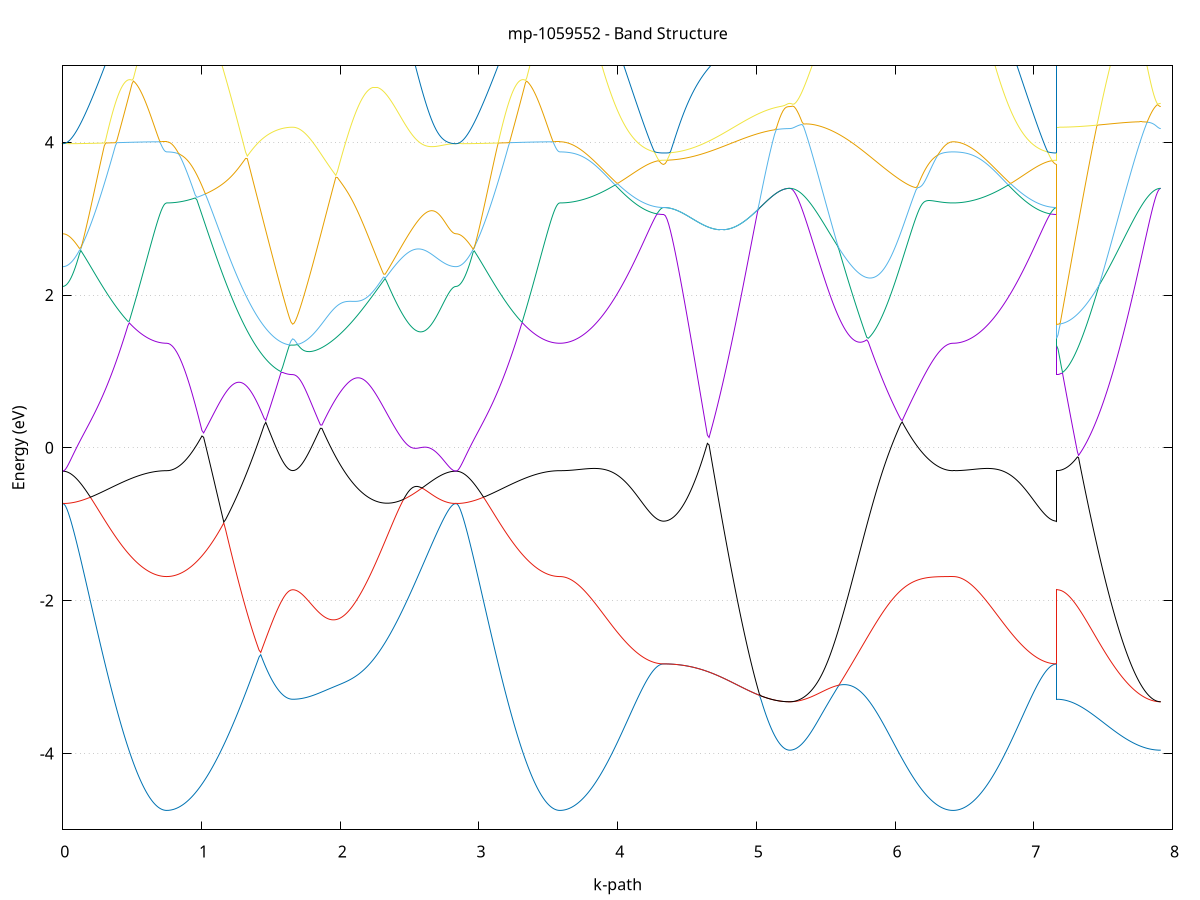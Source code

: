 set title 'mp-1059552 - Band Structure'
set xlabel 'k-path'
set ylabel 'Energy (eV)'
set grid y
set yrange [-5:5]
set terminal png size 800,600
set output 'mp-1059552_bands_gnuplot.png'
plot '-' using 1:2 with lines notitle, '-' using 1:2 with lines notitle, '-' using 1:2 with lines notitle, '-' using 1:2 with lines notitle, '-' using 1:2 with lines notitle, '-' using 1:2 with lines notitle, '-' using 1:2 with lines notitle, '-' using 1:2 with lines notitle, '-' using 1:2 with lines notitle, '-' using 1:2 with lines notitle, '-' using 1:2 with lines notitle, '-' using 1:2 with lines notitle, '-' using 1:2 with lines notitle, '-' using 1:2 with lines notitle, '-' using 1:2 with lines notitle, '-' using 1:2 with lines notitle
0.000000 -41.423544
0.009983 -41.423544
0.019967 -41.423544
0.029950 -41.423544
0.039934 -41.423544
0.049917 -41.423544
0.059900 -41.423544
0.069884 -41.423444
0.079867 -41.423444
0.089850 -41.423444
0.099834 -41.423344
0.109817 -41.423344
0.119801 -41.423244
0.129784 -41.423244
0.139767 -41.423144
0.149751 -41.423144
0.159734 -41.423044
0.169717 -41.422944
0.179701 -41.422944
0.189684 -41.422844
0.199668 -41.422744
0.209651 -41.422644
0.219634 -41.422544
0.229618 -41.422544
0.239601 -41.422444
0.249585 -41.422344
0.259568 -41.422244
0.269551 -41.422144
0.279535 -41.422044
0.289518 -41.421944
0.299501 -41.421844
0.309485 -41.421744
0.319468 -41.421644
0.329452 -41.421544
0.339435 -41.421444
0.349418 -41.421344
0.359402 -41.421244
0.369385 -41.421144
0.379368 -41.421044
0.389352 -41.420944
0.399335 -41.420844
0.409319 -41.420744
0.419302 -41.420644
0.429285 -41.420544
0.439269 -41.420444
0.449252 -41.420344
0.459236 -41.420244
0.469219 -41.420144
0.479202 -41.420044
0.489186 -41.419944
0.499169 -41.419844
0.509152 -41.419744
0.519136 -41.419644
0.529119 -41.419544
0.539103 -41.419544
0.549086 -41.419444
0.559069 -41.419344
0.569053 -41.419244
0.579036 -41.419244
0.589019 -41.419144
0.599003 -41.419044
0.608986 -41.419044
0.618970 -41.418944
0.628953 -41.418944
0.638936 -41.418844
0.648920 -41.418844
0.658903 -41.418744
0.668887 -41.418744
0.678870 -41.418744
0.688853 -41.418644
0.698837 -41.418644
0.708820 -41.418644
0.718803 -41.418644
0.728787 -41.418644
0.738770 -41.418544
0.748754 -41.418544
0.748754 -41.418544
0.760866 -41.418544
0.772979 -41.418544
0.785092 -41.418344
0.797205 -41.418244
0.809318 -41.418044
0.821431 -41.417744
0.833544 -41.417444
0.845657 -41.417144
0.857770 -41.416744
0.869882 -41.416244
0.881995 -41.415844
0.894108 -41.415244
0.906221 -41.414744
0.918334 -41.414144
0.930447 -41.413544
0.942560 -41.412844
0.954673 -41.412144
0.966786 -41.411344
0.978898 -41.410544
0.991011 -41.409744
1.003124 -41.408944
1.015237 -41.408044
1.027350 -41.407144
1.039463 -41.406144
1.051576 -41.405244
1.063689 -41.404244
1.075802 -41.403244
1.087914 -41.402244
1.100027 -41.401144
1.112140 -41.400144
1.124253 -41.399044
1.136366 -41.397944
1.148479 -41.396844
1.160592 -41.395744
1.172705 -41.394644
1.184818 -41.393544
1.196930 -41.392344
1.209043 -41.391244
1.221156 -41.390144
1.233269 -41.389044
1.245382 -41.387844
1.257495 -41.386744
1.269608 -41.385644
1.281721 -41.384544
1.293834 -41.383544
1.305946 -41.382444
1.318059 -41.381344
1.330172 -41.380344
1.342285 -41.379344
1.354398 -41.378344
1.366511 -41.377344
1.378624 -41.376444
1.390737 -41.375544
1.402850 -41.374644
1.414962 -41.373744
1.427075 -41.372944
1.439188 -41.372144
1.451301 -41.371444
1.463414 -41.370644
1.475527 -41.370044
1.487640 -41.369344
1.499753 -41.368744
1.511865 -41.368144
1.523978 -41.367644
1.536091 -41.367144
1.548204 -41.366744
1.560317 -41.366344
1.572430 -41.365944
1.584543 -41.365644
1.596656 -41.365444
1.608769 -41.365244
1.620881 -41.365044
1.632994 -41.364944
1.645107 -41.364844
1.657220 -41.364844
1.657220 -41.364844
1.668326 -41.364844
1.679433 -41.364844
1.690539 -41.364944
1.701645 -41.365044
1.712751 -41.365144
1.723858 -41.365344
1.734964 -41.365444
1.746070 -41.365644
1.757176 -41.365844
1.768282 -41.366144
1.779389 -41.366344
1.790495 -41.366644
1.801601 -41.367044
1.812707 -41.367344
1.823814 -41.367744
1.834920 -41.368044
1.846026 -41.368544
1.857132 -41.368944
1.868239 -41.369344
1.879345 -41.369844
1.890451 -41.370344
1.901557 -41.370844
1.912664 -41.371444
1.923770 -41.371944
1.934876 -41.372544
1.945982 -41.373144
1.957088 -41.373744
1.968195 -41.374444
1.979301 -41.375044
1.990407 -41.375744
2.001513 -41.376444
2.012620 -41.377144
2.023726 -41.377844
2.034832 -41.378544
2.045938 -41.379344
2.057045 -41.380044
2.068151 -41.380844
2.079257 -41.381644
2.090363 -41.382444
2.101470 -41.383244
2.112576 -41.384044
2.123682 -41.384844
2.134788 -41.385644
2.145895 -41.386544
2.157001 -41.387344
2.168107 -41.388244
2.179213 -41.389044
2.190319 -41.389944
2.201426 -41.390844
2.212532 -41.391644
2.223638 -41.392544
2.234744 -41.393444
2.245851 -41.394244
2.256957 -41.395144
2.268063 -41.396044
2.279169 -41.396844
2.290276 -41.397744
2.301382 -41.398644
2.312488 -41.399444
2.323594 -41.400344
2.334701 -41.401144
2.345807 -41.402044
2.356913 -41.402844
2.368019 -41.403644
2.379125 -41.404444
2.390232 -41.405344
2.401338 -41.406144
2.412444 -41.406844
2.423550 -41.407644
2.434657 -41.408444
2.445763 -41.409144
2.456869 -41.409944
2.467975 -41.410644
2.479082 -41.411344
2.490188 -41.412044
2.501294 -41.412744
2.512400 -41.413444
2.523507 -41.414044
2.534613 -41.414744
2.545719 -41.415344
2.556825 -41.415944
2.567931 -41.416444
2.579038 -41.417044
2.590144 -41.417544
2.601250 -41.418044
2.612356 -41.418544
2.623463 -41.419044
2.634569 -41.419544
2.645675 -41.419944
2.656781 -41.420344
2.667888 -41.420744
2.678994 -41.421144
2.690100 -41.421444
2.701206 -41.421744
2.712313 -41.422044
2.723419 -41.422344
2.734525 -41.422544
2.745631 -41.422744
2.756737 -41.422944
2.767844 -41.423144
2.778950 -41.423244
2.790056 -41.423344
2.801162 -41.423444
2.812269 -41.423544
2.823375 -41.423544
2.834481 -41.423544
2.834481 -41.423544
2.842709 -41.423544
2.850937 -41.423544
2.859165 -41.423544
2.867393 -41.423544
2.875621 -41.423544
2.883849 -41.423544
2.892078 -41.423544
2.900306 -41.423444
2.908534 -41.423444
2.916762 -41.423444
2.924990 -41.423444
2.933218 -41.423344
2.941446 -41.423344
2.949674 -41.423244
2.957902 -41.423244
2.966130 -41.423244
2.974358 -41.423144
2.982586 -41.423144
2.990814 -41.423044
2.999042 -41.423044
3.007270 -41.422944
3.015498 -41.422844
3.023727 -41.422844
3.031955 -41.422744
3.040183 -41.422744
3.048411 -41.422644
3.056639 -41.422544
3.064867 -41.422544
3.073095 -41.422444
3.081323 -41.422344
3.089551 -41.422244
3.097779 -41.422244
3.106007 -41.422144
3.114235 -41.422044
3.122463 -41.421944
3.130691 -41.421844
3.138919 -41.421844
3.147147 -41.421744
3.155376 -41.421644
3.163604 -41.421544
3.171832 -41.421444
3.180060 -41.421344
3.188288 -41.421344
3.196516 -41.421244
3.204744 -41.421144
3.212972 -41.421044
3.221200 -41.420944
3.229428 -41.420844
3.237656 -41.420744
3.245884 -41.420744
3.254112 -41.420644
3.262340 -41.420544
3.270568 -41.420444
3.278796 -41.420344
3.287024 -41.420244
3.295253 -41.420244
3.303481 -41.420144
3.311709 -41.420044
3.319937 -41.419944
3.328165 -41.419844
3.336393 -41.419844
3.344621 -41.419744
3.352849 -41.419644
3.361077 -41.419644
3.369305 -41.419544
3.377533 -41.419444
3.385761 -41.419444
3.393989 -41.419344
3.402217 -41.419244
3.410445 -41.419244
3.418673 -41.419144
3.426902 -41.419144
3.435130 -41.419044
3.443358 -41.419044
3.451586 -41.418944
3.459814 -41.418944
3.468042 -41.418844
3.476270 -41.418844
3.484498 -41.418844
3.492726 -41.418744
3.500954 -41.418744
3.509182 -41.418744
3.517410 -41.418644
3.525638 -41.418644
3.533866 -41.418644
3.542094 -41.418644
3.550322 -41.418644
3.558551 -41.418644
3.566779 -41.418644
3.575007 -41.418544
3.583235 -41.418544
3.583235 -41.418544
3.593218 -41.418544
3.603201 -41.418544
3.613185 -41.418544
3.623168 -41.418544
3.633152 -41.418544
3.643135 -41.418544
3.653118 -41.418444
3.663102 -41.418444
3.673085 -41.418444
3.683069 -41.418344
3.693052 -41.418344
3.703035 -41.418244
3.713019 -41.418244
3.723002 -41.418144
3.732985 -41.418044
3.742969 -41.418044
3.752952 -41.417944
3.762936 -41.417844
3.772919 -41.417844
3.782902 -41.417744
3.792886 -41.417644
3.802869 -41.417544
3.812852 -41.417444
3.822836 -41.417344
3.832819 -41.417244
3.842803 -41.417244
3.852786 -41.417144
3.862769 -41.417044
3.872753 -41.416944
3.882736 -41.416744
3.892720 -41.416644
3.902703 -41.416544
3.912686 -41.416444
3.922670 -41.416344
3.932653 -41.416244
3.942636 -41.416144
3.952620 -41.416044
3.962603 -41.415944
3.972587 -41.415844
3.982570 -41.415744
3.992553 -41.415644
4.002537 -41.415544
4.012520 -41.415444
4.022503 -41.415244
4.032487 -41.415144
4.042470 -41.415044
4.052454 -41.414944
4.062437 -41.414844
4.072420 -41.414744
4.082404 -41.414644
4.092387 -41.414644
4.102371 -41.414544
4.112354 -41.414444
4.122337 -41.414344
4.132321 -41.414244
4.142304 -41.414144
4.152287 -41.414044
4.162271 -41.414044
4.172254 -41.413944
4.182238 -41.413844
4.192221 -41.413844
4.202204 -41.413744
4.212188 -41.413744
4.222171 -41.413644
4.232154 -41.413644
4.242138 -41.413544
4.252121 -41.413544
4.262105 -41.413544
4.272088 -41.413444
4.282071 -41.413444
4.292055 -41.413444
4.302038 -41.413444
4.312022 -41.413444
4.322005 -41.413344
4.331988 -41.413344
4.331988 -41.413344
4.344101 -41.413344
4.356214 -41.413244
4.368327 -41.413144
4.380440 -41.413044
4.392553 -41.412844
4.404666 -41.412544
4.416779 -41.412244
4.428891 -41.411944
4.441004 -41.411544
4.453117 -41.411144
4.465230 -41.410644
4.477343 -41.410144
4.489456 -41.409644
4.501569 -41.409044
4.513682 -41.408444
4.525795 -41.407744
4.537907 -41.407044
4.550020 -41.406344
4.562133 -41.405544
4.574246 -41.404744
4.586359 -41.403944
4.598472 -41.403044
4.610585 -41.402144
4.622698 -41.401244
4.634810 -41.400344
4.646923 -41.399344
4.659036 -41.398344
4.671149 -41.397344
4.683262 -41.396344
4.695375 -41.395344
4.707488 -41.394244
4.719601 -41.393144
4.731714 -41.392144
4.743826 -41.391044
4.755939 -41.389944
4.768052 -41.388844
4.780165 -41.387744
4.792278 -41.386644
4.804391 -41.385544
4.816504 -41.384444
4.828617 -41.383344
4.840730 -41.382244
4.852842 -41.381144
4.864955 -41.380044
4.877068 -41.379044
4.889181 -41.377944
4.901294 -41.376944
4.913407 -41.375944
4.925520 -41.374944
4.937633 -41.373944
4.949746 -41.373044
4.961858 -41.372144
4.973971 -41.371244
4.986084 -41.370344
4.998197 -41.369544
5.010310 -41.368744
5.022423 -41.367944
5.034536 -41.367244
5.046649 -41.366444
5.058762 -41.365844
5.070874 -41.365144
5.082987 -41.364544
5.095100 -41.364044
5.107213 -41.363544
5.119326 -41.363044
5.131439 -41.362644
5.143552 -41.362244
5.155665 -41.361844
5.167778 -41.361544
5.179890 -41.361344
5.192003 -41.361144
5.204116 -41.360944
5.216229 -41.360844
5.228342 -41.360744
5.240455 -41.360744
5.240455 -41.360744
5.251561 -41.360744
5.262667 -41.360844
5.273774 -41.360844
5.284880 -41.360944
5.295986 -41.361044
5.307092 -41.361244
5.318198 -41.361344
5.329305 -41.361544
5.340411 -41.361744
5.351517 -41.362044
5.362623 -41.362244
5.373730 -41.362544
5.384836 -41.362844
5.395942 -41.363144
5.407048 -41.363544
5.418155 -41.363944
5.429261 -41.364344
5.440367 -41.364744
5.451473 -41.365144
5.462580 -41.365644
5.473686 -41.366144
5.484792 -41.366644
5.495898 -41.367144
5.507005 -41.367644
5.518111 -41.368244
5.529217 -41.368844
5.540323 -41.369444
5.551429 -41.370044
5.562536 -41.370744
5.573642 -41.371344
5.584748 -41.372044
5.595854 -41.372744
5.606961 -41.373444
5.618067 -41.374144
5.629173 -41.374844
5.640279 -41.375544
5.651386 -41.376344
5.662492 -41.377044
5.673598 -41.377844
5.684704 -41.378644
5.695811 -41.379444
5.706917 -41.380244
5.718023 -41.381044
5.729129 -41.381844
5.740235 -41.382744
5.751342 -41.383544
5.762448 -41.384344
5.773554 -41.385244
5.784660 -41.386044
5.795767 -41.386944
5.806873 -41.387744
5.817979 -41.388644
5.829085 -41.389544
5.840192 -41.390344
5.851298 -41.391244
5.862404 -41.392044
5.873510 -41.392944
5.884617 -41.393744
5.895723 -41.394644
5.906829 -41.395444
5.917935 -41.396344
5.929041 -41.397144
5.940148 -41.397944
5.951254 -41.398744
5.962360 -41.399544
5.973466 -41.400344
5.984573 -41.401144
5.995679 -41.401944
6.006785 -41.402744
6.017891 -41.403544
6.028998 -41.404244
6.040104 -41.404944
6.051210 -41.405744
6.062316 -41.406444
6.073423 -41.407144
6.084529 -41.407744
6.095635 -41.408444
6.106741 -41.409144
6.117847 -41.409744
6.128954 -41.410344
6.140060 -41.410944
6.151166 -41.411544
6.162272 -41.412044
6.173379 -41.412644
6.184485 -41.413144
6.195591 -41.413644
6.206697 -41.414044
6.217804 -41.414544
6.228910 -41.414944
6.240016 -41.415344
6.251122 -41.415744
6.262229 -41.416144
6.273335 -41.416444
6.284441 -41.416744
6.295547 -41.417044
6.306653 -41.417344
6.317760 -41.417544
6.328866 -41.417744
6.339972 -41.417944
6.351078 -41.418144
6.362185 -41.418244
6.373291 -41.418344
6.384397 -41.418444
6.395503 -41.418544
6.406610 -41.418544
6.417716 -41.418544
6.417716 -41.418544
6.425944 -41.418544
6.434172 -41.418544
6.442400 -41.418544
6.450628 -41.418544
6.458856 -41.418544
6.467084 -41.418544
6.475312 -41.418544
6.483540 -41.418444
6.491768 -41.418444
6.499996 -41.418444
6.508224 -41.418444
6.516453 -41.418344
6.524681 -41.418344
6.532909 -41.418244
6.541137 -41.418244
6.549365 -41.418244
6.557593 -41.418144
6.565821 -41.418144
6.574049 -41.418044
6.582277 -41.418044
6.590505 -41.417944
6.598733 -41.417844
6.606961 -41.417844
6.615189 -41.417744
6.623417 -41.417644
6.631645 -41.417644
6.639873 -41.417544
6.648102 -41.417444
6.656330 -41.417344
6.664558 -41.417344
6.672786 -41.417244
6.681014 -41.417144
6.689242 -41.417044
6.697470 -41.417044
6.705698 -41.416944
6.713926 -41.416844
6.722154 -41.416744
6.730382 -41.416644
6.738610 -41.416544
6.746838 -41.416444
6.755066 -41.416344
6.763294 -41.416344
6.771522 -41.416244
6.779751 -41.416144
6.787979 -41.416044
6.796207 -41.415944
6.804435 -41.415844
6.812663 -41.415744
6.820891 -41.415644
6.829119 -41.415544
6.837347 -41.415544
6.845575 -41.415444
6.853803 -41.415344
6.862031 -41.415244
6.870259 -41.415144
6.878487 -41.415044
6.886715 -41.414944
6.894943 -41.414944
6.903171 -41.414844
6.911400 -41.414744
6.919628 -41.414644
6.927856 -41.414544
6.936084 -41.414544
6.944312 -41.414444
6.952540 -41.414344
6.960768 -41.414344
6.968996 -41.414244
6.977224 -41.414144
6.985452 -41.414144
6.993680 -41.414044
7.001908 -41.413944
7.010136 -41.413944
7.018364 -41.413844
7.026592 -41.413844
7.034820 -41.413744
7.043049 -41.413744
7.051277 -41.413644
7.059505 -41.413644
7.067733 -41.413644
7.075961 -41.413544
7.084189 -41.413544
7.092417 -41.413544
7.100645 -41.413444
7.108873 -41.413444
7.117101 -41.413444
7.125329 -41.413444
7.133557 -41.413444
7.141785 -41.413444
7.150013 -41.413344
7.158241 -41.413344
7.166469 -41.413344
7.166469 -41.364844
7.174697 -41.364844
7.182926 -41.364844
7.191154 -41.364844
7.199382 -41.364844
7.207610 -41.364844
7.215838 -41.364744
7.224066 -41.364744
7.232294 -41.364744
7.240522 -41.364744
7.248750 -41.364744
7.256978 -41.364644
7.265206 -41.364644
7.273434 -41.364644
7.281662 -41.364644
7.289890 -41.364544
7.298118 -41.364544
7.306346 -41.364544
7.314575 -41.364444
7.322803 -41.364444
7.331031 -41.364344
7.339259 -41.364344
7.347487 -41.364244
7.355715 -41.364244
7.363943 -41.364144
7.372171 -41.364144
7.380399 -41.364044
7.388627 -41.364044
7.396855 -41.363944
7.405083 -41.363944
7.413311 -41.363844
7.421539 -41.363744
7.429767 -41.363744
7.437995 -41.363644
7.446224 -41.363544
7.454452 -41.363544
7.462680 -41.363444
7.470908 -41.363344
7.479136 -41.363344
7.487364 -41.363244
7.495592 -41.363144
7.503820 -41.363144
7.512048 -41.363044
7.520276 -41.362944
7.528504 -41.362944
7.536732 -41.362844
7.544960 -41.362744
7.553188 -41.362644
7.561416 -41.362644
7.569644 -41.362544
7.577872 -41.362444
7.586101 -41.362444
7.594329 -41.362344
7.602557 -41.362244
7.610785 -41.362244
7.619013 -41.362144
7.627241 -41.362044
7.635469 -41.362044
7.643697 -41.361944
7.651925 -41.361844
7.660153 -41.361844
7.668381 -41.361744
7.676609 -41.361744
7.684837 -41.361644
7.693065 -41.361544
7.701293 -41.361544
7.709521 -41.361444
7.717750 -41.361444
7.725978 -41.361344
7.734206 -41.361344
7.742434 -41.361244
7.750662 -41.361244
7.758890 -41.361144
7.767118 -41.361144
7.775346 -41.361144
7.783574 -41.361044
7.791802 -41.361044
7.800030 -41.360944
7.808258 -41.360944
7.816486 -41.360944
7.824714 -41.360944
7.832942 -41.360844
7.841170 -41.360844
7.849399 -41.360844
7.857627 -41.360844
7.865855 -41.360844
7.874083 -41.360744
7.882311 -41.360744
7.890539 -41.360744
7.898767 -41.360744
7.906995 -41.360744
7.915223 -41.360744
e
0.000000 -20.850544
0.009983 -20.850644
0.019967 -20.850844
0.029950 -20.851244
0.039934 -20.851744
0.049917 -20.852444
0.059900 -20.853244
0.069884 -20.854144
0.079867 -20.855244
0.089850 -20.856444
0.099834 -20.857844
0.109817 -20.859344
0.119801 -20.860944
0.129784 -20.862644
0.139767 -20.864544
0.149751 -20.866544
0.159734 -20.868644
0.169717 -20.870844
0.179701 -20.873244
0.189684 -20.875644
0.199668 -20.878144
0.209651 -20.880844
0.219634 -20.883544
0.229618 -20.886344
0.239601 -20.889244
0.249585 -20.892244
0.259568 -20.895244
0.269551 -20.898344
0.279535 -20.901444
0.289518 -20.904644
0.299501 -20.907944
0.309485 -20.911244
0.319468 -20.914544
0.329452 -20.917944
0.339435 -20.921244
0.349418 -20.924644
0.359402 -20.928044
0.369385 -20.931444
0.379368 -20.934944
0.389352 -20.938344
0.399335 -20.941644
0.409319 -20.945044
0.419302 -20.948444
0.429285 -20.951744
0.439269 -20.954944
0.449252 -20.958244
0.459236 -20.961444
0.469219 -20.964544
0.479202 -20.967644
0.489186 -20.970644
0.499169 -20.973544
0.509152 -20.976444
0.519136 -20.979244
0.529119 -20.981944
0.539103 -20.984544
0.549086 -20.987144
0.559069 -20.989544
0.569053 -20.991844
0.579036 -20.994144
0.589019 -20.996244
0.599003 -20.998244
0.608986 -21.000144
0.618970 -21.001944
0.628953 -21.003544
0.638936 -21.005144
0.648920 -21.006544
0.658903 -21.007844
0.668887 -21.008944
0.678870 -21.009944
0.688853 -21.010844
0.698837 -21.011644
0.708820 -21.012244
0.718803 -21.012744
0.728787 -21.013044
0.738770 -21.013344
0.748754 -21.013344
0.748754 -21.013344
0.760866 -21.013344
0.772979 -21.013144
0.785092 -21.012844
0.797205 -21.012544
0.809318 -21.012044
0.821431 -21.011444
0.833544 -21.010744
0.845657 -21.009944
0.857770 -21.009044
0.869882 -21.008044
0.881995 -21.006944
0.894108 -21.005844
0.906221 -21.004544
0.918334 -21.003144
0.930447 -21.001644
0.942560 -21.000144
0.954673 -20.998444
0.966786 -20.996744
0.978898 -20.994944
0.991011 -20.993044
1.003124 -20.991144
1.015237 -20.989144
1.027350 -20.987044
1.039463 -20.984844
1.051576 -20.982644
1.063689 -20.980444
1.075802 -20.978144
1.087914 -20.975744
1.100027 -20.973344
1.112140 -20.970844
1.124253 -20.968444
1.136366 -20.965944
1.148479 -20.963344
1.160592 -20.960844
1.172705 -20.958244
1.184818 -20.955644
1.196930 -20.953044
1.209043 -20.950444
1.221156 -20.947844
1.233269 -20.945244
1.245382 -20.942644
1.257495 -20.940044
1.269608 -20.937444
1.281721 -20.934944
1.293834 -20.932444
1.305946 -20.929944
1.318059 -20.927544
1.330172 -20.925144
1.342285 -20.922744
1.354398 -20.920444
1.366511 -20.921644
1.378624 -20.933544
1.390737 -20.945144
1.402850 -20.956244
1.414962 -20.967044
1.427075 -20.977344
1.439188 -20.987244
1.451301 -20.996644
1.463414 -21.005644
1.475527 -21.014144
1.487640 -21.022144
1.499753 -21.029644
1.511865 -21.036644
1.523978 -21.043144
1.536091 -21.049144
1.548204 -21.054544
1.560317 -21.059344
1.572430 -21.063644
1.584543 -21.067444
1.596656 -21.070644
1.608769 -21.073244
1.620881 -21.075244
1.632994 -21.076644
1.645107 -21.077544
1.657220 -21.077844
1.657220 -21.077844
1.668326 -21.077744
1.679433 -21.077244
1.690539 -21.076644
1.701645 -21.075644
1.712751 -21.074344
1.723858 -21.072844
1.734964 -21.071044
1.746070 -21.069044
1.757176 -21.066644
1.768282 -21.064044
1.779389 -21.061244
1.790495 -21.058044
1.801601 -21.054644
1.812707 -21.051044
1.823814 -21.047144
1.834920 -21.042944
1.846026 -21.038544
1.857132 -21.033844
1.868239 -21.028944
1.879345 -21.023744
1.890451 -21.018344
1.901557 -21.012744
1.912664 -21.006844
1.923770 -21.000744
1.934876 -20.994444
1.945982 -20.987844
1.957088 -20.981144
1.968195 -20.974144
1.979301 -20.967044
1.990407 -20.959644
2.001513 -20.952144
2.012620 -20.944444
2.023726 -20.936544
2.034832 -20.928644
2.045938 -20.920544
2.057045 -20.912544
2.068151 -20.904644
2.079257 -20.897544
2.090363 -20.892344
2.101470 -20.889444
2.112576 -20.887844
2.123682 -20.886944
2.134788 -20.886244
2.145895 -20.885544
2.157001 -20.885044
2.168107 -20.884444
2.179213 -20.883944
2.190319 -20.883344
2.201426 -20.882844
2.212532 -20.882244
2.223638 -20.881744
2.234744 -20.881144
2.245851 -20.880544
2.256957 -20.879944
2.268063 -20.879244
2.279169 -20.878644
2.290276 -20.878044
2.301382 -20.877344
2.312488 -20.876644
2.323594 -20.875944
2.334701 -20.875244
2.345807 -20.874544
2.356913 -20.873844
2.368019 -20.873144
2.379125 -20.872344
2.390232 -20.871644
2.401338 -20.870844
2.412444 -20.870044
2.423550 -20.869344
2.434657 -20.868544
2.445763 -20.867844
2.456869 -20.867044
2.467975 -20.866244
2.479082 -20.865544
2.490188 -20.864744
2.501294 -20.864044
2.512400 -20.863244
2.523507 -20.862544
2.534613 -20.861744
2.545719 -20.861044
2.556825 -20.860344
2.567931 -20.859644
2.579038 -20.859044
2.590144 -20.858344
2.601250 -20.857744
2.612356 -20.857144
2.623463 -20.856544
2.634569 -20.855944
2.645675 -20.855444
2.656781 -20.854844
2.667888 -20.854344
2.678994 -20.853944
2.690100 -20.853444
2.701206 -20.853044
2.712313 -20.852644
2.723419 -20.852344
2.734525 -20.851944
2.745631 -20.851644
2.756737 -20.851444
2.767844 -20.851244
2.778950 -20.851044
2.790056 -20.850844
2.801162 -20.850744
2.812269 -20.850644
2.823375 -20.850544
2.834481 -20.850544
2.834481 -20.850544
2.842709 -20.850644
2.850937 -20.850744
2.859165 -20.851044
2.867393 -20.851344
2.875621 -20.851844
2.883849 -20.852344
2.892078 -20.853044
2.900306 -20.853744
2.908534 -20.854544
2.916762 -20.855544
2.924990 -20.856544
2.933218 -20.857644
2.941446 -20.858844
2.949674 -20.860144
2.957902 -20.861544
2.966130 -20.863044
2.974358 -20.864544
2.982586 -20.866244
2.990814 -20.867944
2.999042 -20.869744
3.007270 -20.871544
3.015498 -20.873544
3.023727 -20.875544
3.031955 -20.877644
3.040183 -20.879744
3.048411 -20.881944
3.056639 -20.884244
3.064867 -20.886544
3.073095 -20.888944
3.081323 -20.891344
3.089551 -20.893844
3.097779 -20.896344
3.106007 -20.898944
3.114235 -20.901544
3.122463 -20.904144
3.130691 -20.906844
3.138919 -20.909544
3.147147 -20.912244
3.155376 -20.915044
3.163604 -20.917844
3.171832 -20.920544
3.180060 -20.923344
3.188288 -20.926144
3.196516 -20.928944
3.204744 -20.931744
3.212972 -20.934644
3.221200 -20.937444
3.229428 -20.940244
3.237656 -20.942944
3.245884 -20.945744
3.254112 -20.948544
3.262340 -20.951244
3.270568 -20.953944
3.278796 -20.956644
3.287024 -20.959244
3.295253 -20.961944
3.303481 -20.964444
3.311709 -20.967044
3.319937 -20.969544
3.328165 -20.971944
3.336393 -20.974344
3.344621 -20.976744
3.352849 -20.979044
3.361077 -20.981244
3.369305 -20.983444
3.377533 -20.985544
3.385761 -20.987644
3.393989 -20.989644
3.402217 -20.991544
3.410445 -20.993444
3.418673 -20.995244
3.426902 -20.996944
3.435130 -20.998544
3.443358 -21.000144
3.451586 -21.001544
3.459814 -21.002944
3.468042 -21.004344
3.476270 -21.005544
3.484498 -21.006644
3.492726 -21.007744
3.500954 -21.008744
3.509182 -21.009544
3.517410 -21.010344
3.525638 -21.011044
3.533866 -21.011644
3.542094 -21.012144
3.550322 -21.012644
3.558551 -21.012944
3.566779 -21.013144
3.575007 -21.013344
3.583235 -21.013344
3.583235 -21.013344
3.593218 -21.013344
3.603201 -21.013244
3.613185 -21.013144
3.623168 -21.013044
3.633152 -21.012844
3.643135 -21.012644
3.653118 -21.012444
3.663102 -21.012144
3.673085 -21.011844
3.683069 -21.011444
3.693052 -21.011144
3.703035 -21.010644
3.713019 -21.010244
3.723002 -21.009744
3.732985 -21.009244
3.742969 -21.008644
3.752952 -21.008144
3.762936 -21.007444
3.772919 -21.006844
3.782902 -21.006144
3.792886 -21.005544
3.802869 -21.004744
3.812852 -21.004044
3.822836 -21.003244
3.832819 -21.002544
3.842803 -21.001744
3.852786 -21.000944
3.862769 -21.000044
3.872753 -20.999244
3.882736 -20.998344
3.892720 -20.997444
3.902703 -20.996544
3.912686 -20.995744
3.922670 -20.994844
3.932653 -20.993844
3.942636 -20.992944
3.952620 -20.992044
3.962603 -20.991144
3.972587 -20.990244
3.982570 -20.989344
3.992553 -20.988444
4.002537 -20.987544
4.012520 -20.986644
4.022503 -20.985744
4.032487 -20.984844
4.042470 -20.983944
4.052454 -20.983144
4.062437 -20.982244
4.072420 -20.981444
4.082404 -20.980644
4.092387 -20.979844
4.102371 -20.979044
4.112354 -20.978344
4.122337 -20.977644
4.132321 -20.976944
4.142304 -20.976244
4.152287 -20.975644
4.162271 -20.974944
4.172254 -20.974344
4.182238 -20.973844
4.192221 -20.973344
4.202204 -20.972844
4.212188 -20.972344
4.222171 -20.971944
4.232154 -20.971544
4.242138 -20.971144
4.252121 -20.970844
4.262105 -20.970544
4.272088 -20.970344
4.282071 -20.970144
4.292055 -20.969944
4.302038 -20.969744
4.312022 -20.969744
4.322005 -20.969644
4.331988 -20.969644
4.331988 -20.969644
4.344101 -20.969544
4.356214 -20.969444
4.368327 -20.969244
4.380440 -20.968844
4.392553 -20.968444
4.404666 -20.967944
4.416779 -20.967344
4.428891 -20.966644
4.441004 -20.965844
4.453117 -20.965044
4.465230 -20.964044
4.477343 -20.963044
4.489456 -20.961944
4.501569 -20.960744
4.513682 -20.959444
4.525795 -20.958144
4.537907 -20.956744
4.550020 -20.955244
4.562133 -20.953644
4.574246 -20.952044
4.586359 -20.950344
4.598472 -20.948544
4.610585 -20.946744
4.622698 -20.944844
4.634810 -20.942944
4.646923 -20.941044
4.659036 -20.939044
4.671149 -20.936944
4.683262 -20.934844
4.695375 -20.932744
4.707488 -20.930544
4.719601 -20.928444
4.731714 -20.926244
4.743826 -20.923944
4.755939 -20.921744
4.768052 -20.919444
4.780165 -20.917244
4.792278 -20.914944
4.804391 -20.912744
4.816504 -20.910444
4.828617 -20.908244
4.840730 -20.905944
4.852842 -20.903744
4.864955 -20.901544
4.877068 -20.899344
4.889181 -20.897244
4.901294 -20.895144
4.913407 -20.893044
4.925520 -20.891044
4.937633 -20.889044
4.949746 -20.897444
4.961858 -20.909044
4.973971 -20.920244
4.986084 -20.931044
4.998197 -20.941444
5.010310 -20.951544
5.022423 -20.961144
5.034536 -20.970244
5.046649 -20.979044
5.058762 -20.987244
5.070874 -20.995044
5.082987 -21.002344
5.095100 -21.009144
5.107213 -21.015444
5.119326 -21.021244
5.131439 -21.026544
5.143552 -21.031244
5.155665 -21.035444
5.167778 -21.039044
5.179890 -21.042144
5.192003 -21.044644
5.204116 -21.046644
5.216229 -21.048044
5.228342 -21.048844
5.240455 -21.049144
5.240455 -21.049144
5.251561 -21.049044
5.262667 -21.048644
5.273774 -21.047944
5.284880 -21.047044
5.295986 -21.045844
5.307092 -21.044344
5.318198 -21.042544
5.329305 -21.040544
5.340411 -21.038244
5.351517 -21.035744
5.362623 -21.032944
5.373730 -21.029844
5.384836 -21.026544
5.395942 -21.022944
5.407048 -21.019144
5.418155 -21.015044
5.429261 -21.010744
5.440367 -21.006144
5.451473 -21.001344
5.462580 -20.996244
5.473686 -20.991044
5.484792 -20.985444
5.495898 -20.979744
5.507005 -20.973744
5.518111 -20.967544
5.529217 -20.961144
5.540323 -20.954544
5.551429 -20.947744
5.562536 -20.940744
5.573642 -20.933544
5.584748 -20.926144
5.595854 -20.918644
5.606961 -20.910944
5.618067 -20.903044
5.629173 -20.896344
5.640279 -20.898144
5.651386 -20.900044
5.662492 -20.901944
5.673598 -20.903944
5.684704 -20.905944
5.695811 -20.907944
5.706917 -20.910044
5.718023 -20.912144
5.729129 -20.914244
5.740235 -20.916344
5.751342 -20.918544
5.762448 -20.920644
5.773554 -20.922844
5.784660 -20.925044
5.795767 -20.927244
5.806873 -20.929544
5.817979 -20.931744
5.829085 -20.933944
5.840192 -20.936244
5.851298 -20.938444
5.862404 -20.940744
5.873510 -20.943044
5.884617 -20.945244
5.895723 -20.947544
5.906829 -20.949744
5.917935 -20.952044
5.929041 -20.954244
5.940148 -20.956444
5.951254 -20.958644
5.962360 -20.960844
5.973466 -20.963044
5.984573 -20.965144
5.995679 -20.967244
6.006785 -20.969344
6.017891 -20.971444
6.028998 -20.973544
6.040104 -20.975544
6.051210 -20.977444
6.062316 -20.979444
6.073423 -20.981344
6.084529 -20.983244
6.095635 -20.985044
6.106741 -20.986844
6.117847 -20.988544
6.128954 -20.990244
6.140060 -20.991944
6.151166 -20.993544
6.162272 -20.995044
6.173379 -20.996544
6.184485 -20.997944
6.195591 -20.999344
6.206697 -21.000644
6.217804 -21.001944
6.228910 -21.003144
6.240016 -21.004244
6.251122 -21.005344
6.262229 -21.006344
6.273335 -21.007344
6.284441 -21.008244
6.295547 -21.009044
6.306653 -21.009744
6.317760 -21.010444
6.328866 -21.011044
6.339972 -21.011544
6.351078 -21.012044
6.362185 -21.012444
6.373291 -21.012744
6.384397 -21.013044
6.395503 -21.013244
6.406610 -21.013344
6.417716 -21.013344
6.417716 -21.013344
6.425944 -21.013344
6.434172 -21.013344
6.442400 -21.013244
6.450628 -21.013144
6.458856 -21.013044
6.467084 -21.012944
6.475312 -21.012744
6.483540 -21.012544
6.491768 -21.012344
6.499996 -21.012044
6.508224 -21.011844
6.516453 -21.011544
6.524681 -21.011244
6.532909 -21.010844
6.541137 -21.010544
6.549365 -21.010144
6.557593 -21.009744
6.565821 -21.009344
6.574049 -21.008844
6.582277 -21.008444
6.590505 -21.007944
6.598733 -21.007444
6.606961 -21.006844
6.615189 -21.006344
6.623417 -21.005744
6.631645 -21.005244
6.639873 -21.004644
6.648102 -21.003944
6.656330 -21.003344
6.664558 -21.002744
6.672786 -21.002044
6.681014 -21.001444
6.689242 -21.000744
6.697470 -21.000044
6.705698 -20.999344
6.713926 -20.998644
6.722154 -20.997944
6.730382 -20.997244
6.738610 -20.996444
6.746838 -20.995744
6.755066 -20.994944
6.763294 -20.994244
6.771522 -20.993444
6.779751 -20.992744
6.787979 -20.991944
6.796207 -20.991244
6.804435 -20.990444
6.812663 -20.989744
6.820891 -20.988944
6.829119 -20.988244
6.837347 -20.987444
6.845575 -20.986744
6.853803 -20.986044
6.862031 -20.985244
6.870259 -20.984544
6.878487 -20.983844
6.886715 -20.983144
6.894943 -20.982444
6.903171 -20.981744
6.911400 -20.981044
6.919628 -20.980444
6.927856 -20.979744
6.936084 -20.979144
6.944312 -20.978544
6.952540 -20.977944
6.960768 -20.977344
6.968996 -20.976744
6.977224 -20.976244
6.985452 -20.975644
6.993680 -20.975144
7.001908 -20.974644
7.010136 -20.974244
7.018364 -20.973744
7.026592 -20.973344
7.034820 -20.972944
7.043049 -20.972544
7.051277 -20.972144
7.059505 -20.971844
7.067733 -20.971444
7.075961 -20.971144
7.084189 -20.970944
7.092417 -20.970644
7.100645 -20.970444
7.108873 -20.970244
7.117101 -20.970044
7.125329 -20.969944
7.133557 -20.969844
7.141785 -20.969744
7.150013 -20.969644
7.158241 -20.969644
7.166469 -20.969644
7.166469 -21.077844
7.174697 -21.077844
7.182926 -21.077844
7.191154 -21.077744
7.199382 -21.077744
7.207610 -21.077644
7.215838 -21.077544
7.224066 -21.077444
7.232294 -21.077344
7.240522 -21.077144
7.248750 -21.077044
7.256978 -21.076844
7.265206 -21.076644
7.273434 -21.076444
7.281662 -21.076244
7.289890 -21.075944
7.298118 -21.075744
7.306346 -21.075444
7.314575 -21.075144
7.322803 -21.074844
7.331031 -21.074544
7.339259 -21.074244
7.347487 -21.073944
7.355715 -21.073544
7.363943 -21.073244
7.372171 -21.072844
7.380399 -21.072444
7.388627 -21.072044
7.396855 -21.071644
7.405083 -21.071244
7.413311 -21.070844
7.421539 -21.070444
7.429767 -21.069944
7.437995 -21.069544
7.446224 -21.069044
7.454452 -21.068644
7.462680 -21.068144
7.470908 -21.067644
7.479136 -21.067244
7.487364 -21.066744
7.495592 -21.066244
7.503820 -21.065744
7.512048 -21.065244
7.520276 -21.064744
7.528504 -21.064244
7.536732 -21.063844
7.544960 -21.063344
7.553188 -21.062844
7.561416 -21.062344
7.569644 -21.061844
7.577872 -21.061344
7.586101 -21.060844
7.594329 -21.060344
7.602557 -21.059844
7.610785 -21.059444
7.619013 -21.058944
7.627241 -21.058444
7.635469 -21.058044
7.643697 -21.057544
7.651925 -21.057144
7.660153 -21.056644
7.668381 -21.056244
7.676609 -21.055844
7.684837 -21.055344
7.693065 -21.054944
7.701293 -21.054644
7.709521 -21.054244
7.717750 -21.053844
7.725978 -21.053444
7.734206 -21.053144
7.742434 -21.052844
7.750662 -21.052444
7.758890 -21.052144
7.767118 -21.051844
7.775346 -21.051544
7.783574 -21.051344
7.791802 -21.051044
7.800030 -21.050844
7.808258 -21.050644
7.816486 -21.050344
7.824714 -21.050244
7.832942 -21.050044
7.841170 -21.049844
7.849399 -21.049744
7.857627 -21.049544
7.865855 -21.049444
7.874083 -21.049344
7.882311 -21.049344
7.890539 -21.049244
7.898767 -21.049244
7.906995 -21.049144
7.915223 -21.049144
e
0.000000 -20.850544
0.009983 -20.850544
0.019967 -20.850544
0.029950 -20.850444
0.039934 -20.850444
0.049917 -20.850344
0.059900 -20.850244
0.069884 -20.850144
0.079867 -20.849944
0.089850 -20.849844
0.099834 -20.849644
0.109817 -20.849444
0.119801 -20.849244
0.129784 -20.848944
0.139767 -20.848744
0.149751 -20.848444
0.159734 -20.848144
0.169717 -20.847844
0.179701 -20.847544
0.189684 -20.847244
0.199668 -20.846944
0.209651 -20.846544
0.219634 -20.846244
0.229618 -20.845844
0.239601 -20.845444
0.249585 -20.845044
0.259568 -20.844644
0.269551 -20.844244
0.279535 -20.843744
0.289518 -20.843344
0.299501 -20.842944
0.309485 -20.842444
0.319468 -20.842044
0.329452 -20.841544
0.339435 -20.841144
0.349418 -20.840644
0.359402 -20.840144
0.369385 -20.839744
0.379368 -20.839244
0.389352 -20.838744
0.399335 -20.838344
0.409319 -20.837844
0.419302 -20.837444
0.429285 -20.836944
0.439269 -20.836544
0.449252 -20.836044
0.459236 -20.835644
0.469219 -20.835144
0.479202 -20.834744
0.489186 -20.834344
0.499169 -20.833944
0.509152 -20.833544
0.519136 -20.833144
0.529119 -20.832744
0.539103 -20.832444
0.549086 -20.832044
0.559069 -20.831744
0.569053 -20.831344
0.579036 -20.831044
0.589019 -20.830744
0.599003 -20.830444
0.608986 -20.830244
0.618970 -20.829944
0.628953 -20.829744
0.638936 -20.829544
0.648920 -20.829344
0.658903 -20.829144
0.668887 -20.828944
0.678870 -20.828844
0.688853 -20.828744
0.698837 -20.828644
0.708820 -20.828544
0.718803 -20.828444
0.728787 -20.828444
0.738770 -20.828344
0.748754 -20.828344
0.748754 -20.828344
0.760866 -20.828344
0.772979 -20.828244
0.785092 -20.828044
0.797205 -20.827844
0.809318 -20.827544
0.821431 -20.827244
0.833544 -20.826844
0.845657 -20.826344
0.857770 -20.825844
0.869882 -20.825244
0.881995 -20.824544
0.894108 -20.823844
0.906221 -20.823044
0.918334 -20.822244
0.930447 -20.821444
0.942560 -20.820444
0.954673 -20.819544
0.966786 -20.818444
0.978898 -20.817444
0.991011 -20.816244
1.003124 -20.815144
1.015237 -20.813944
1.027350 -20.812644
1.039463 -20.811444
1.051576 -20.810044
1.063689 -20.808744
1.075802 -20.807344
1.087914 -20.805944
1.100027 -20.804544
1.112140 -20.803044
1.124253 -20.801644
1.136366 -20.800144
1.148479 -20.798644
1.160592 -20.797044
1.172705 -20.795544
1.184818 -20.794044
1.196930 -20.792444
1.209043 -20.790944
1.221156 -20.789344
1.233269 -20.787844
1.245382 -20.786544
1.257495 -20.801044
1.269608 -20.815444
1.281721 -20.829544
1.293834 -20.843544
1.305946 -20.857244
1.318059 -20.870644
1.330172 -20.883844
1.342285 -20.896744
1.354398 -20.909344
1.366511 -20.918244
1.378624 -20.916044
1.390737 -20.913944
1.402850 -20.911844
1.414962 -20.909844
1.427075 -20.907944
1.439188 -20.906044
1.451301 -20.904344
1.463414 -20.902644
1.475527 -20.901044
1.487640 -20.899544
1.499753 -20.898144
1.511865 -20.896744
1.523978 -20.895544
1.536091 -20.894444
1.548204 -20.893444
1.560317 -20.892444
1.572430 -20.891644
1.584543 -20.890944
1.596656 -20.890344
1.608769 -20.889844
1.620881 -20.889444
1.632994 -20.889144
1.645107 -20.889044
1.657220 -20.888944
1.657220 -20.888944
1.668326 -20.888944
1.679433 -20.888944
1.690539 -20.888944
1.701645 -20.888944
1.712751 -20.888944
1.723858 -20.888944
1.734964 -20.888944
1.746070 -20.888944
1.757176 -20.888944
1.768282 -20.888944
1.779389 -20.888944
1.790495 -20.888944
1.801601 -20.888944
1.812707 -20.888944
1.823814 -20.888944
1.834920 -20.888944
1.846026 -20.888944
1.857132 -20.888844
1.868239 -20.888844
1.879345 -20.888744
1.890451 -20.888744
1.901557 -20.888644
1.912664 -20.888544
1.923770 -20.888444
1.934876 -20.888344
1.945982 -20.888244
1.957088 -20.888144
1.968195 -20.887944
1.979301 -20.887844
1.990407 -20.887544
2.001513 -20.887344
2.012620 -20.887044
2.023726 -20.886744
2.034832 -20.886344
2.045938 -20.885844
2.057045 -20.885144
2.068151 -20.884044
2.079257 -20.882044
2.090363 -20.878044
2.101470 -20.871544
2.112576 -20.863544
2.123682 -20.854744
2.134788 -20.845644
2.145895 -20.836244
2.157001 -20.826644
2.168107 -20.816944
2.179213 -20.807144
2.190319 -20.797244
2.201426 -20.793444
2.212532 -20.794844
2.223638 -20.796244
2.234744 -20.797644
2.245851 -20.799044
2.256957 -20.800544
2.268063 -20.801944
2.279169 -20.803344
2.290276 -20.804844
2.301382 -20.806244
2.312488 -20.807644
2.323594 -20.809144
2.334701 -20.810544
2.345807 -20.811944
2.356913 -20.813444
2.368019 -20.814844
2.379125 -20.816244
2.390232 -20.817644
2.401338 -20.819044
2.412444 -20.820344
2.423550 -20.821744
2.434657 -20.823044
2.445763 -20.824444
2.456869 -20.825744
2.467975 -20.827044
2.479082 -20.828244
2.490188 -20.829544
2.501294 -20.830744
2.512400 -20.831944
2.523507 -20.833044
2.534613 -20.834244
2.545719 -20.835344
2.556825 -20.836444
2.567931 -20.837444
2.579038 -20.838444
2.590144 -20.839444
2.601250 -20.840444
2.612356 -20.841344
2.623463 -20.842144
2.634569 -20.843044
2.645675 -20.843844
2.656781 -20.844544
2.667888 -20.845244
2.678994 -20.845944
2.690100 -20.846544
2.701206 -20.847144
2.712313 -20.847644
2.723419 -20.848144
2.734525 -20.848644
2.745631 -20.849044
2.756737 -20.849444
2.767844 -20.849744
2.778950 -20.849944
2.790056 -20.850144
2.801162 -20.850344
2.812269 -20.850444
2.823375 -20.850544
2.834481 -20.850544
2.834481 -20.850544
2.842709 -20.850544
2.850937 -20.850544
2.859165 -20.850544
2.867393 -20.850444
2.875621 -20.850444
2.883849 -20.850344
2.892078 -20.850244
2.900306 -20.850144
2.908534 -20.850044
2.916762 -20.849944
2.924990 -20.849744
2.933218 -20.849644
2.941446 -20.849444
2.949674 -20.849344
2.957902 -20.849144
2.966130 -20.848944
2.974358 -20.848744
2.982586 -20.848544
2.990814 -20.848244
2.999042 -20.848044
3.007270 -20.847744
3.015498 -20.847544
3.023727 -20.847244
3.031955 -20.846944
3.040183 -20.846744
3.048411 -20.846444
3.056639 -20.846144
3.064867 -20.845744
3.073095 -20.845444
3.081323 -20.845144
3.089551 -20.844844
3.097779 -20.844444
3.106007 -20.844144
3.114235 -20.843744
3.122463 -20.843444
3.130691 -20.843044
3.138919 -20.842744
3.147147 -20.842344
3.155376 -20.841944
3.163604 -20.841544
3.171832 -20.841244
3.180060 -20.840844
3.188288 -20.840444
3.196516 -20.840044
3.204744 -20.839644
3.212972 -20.839344
3.221200 -20.838944
3.229428 -20.838544
3.237656 -20.838144
3.245884 -20.837744
3.254112 -20.837444
3.262340 -20.837044
3.270568 -20.836644
3.278796 -20.836244
3.287024 -20.835944
3.295253 -20.835544
3.303481 -20.835244
3.311709 -20.834844
3.319937 -20.834544
3.328165 -20.834144
3.336393 -20.833844
3.344621 -20.833544
3.352849 -20.833144
3.361077 -20.832844
3.369305 -20.832544
3.377533 -20.832244
3.385761 -20.831944
3.393989 -20.831744
3.402217 -20.831444
3.410445 -20.831144
3.418673 -20.830944
3.426902 -20.830644
3.435130 -20.830444
3.443358 -20.830244
3.451586 -20.830044
3.459814 -20.829844
3.468042 -20.829644
3.476270 -20.829444
3.484498 -20.829344
3.492726 -20.829144
3.500954 -20.829044
3.509182 -20.828944
3.517410 -20.828744
3.525638 -20.828644
3.533866 -20.828644
3.542094 -20.828544
3.550322 -20.828444
3.558551 -20.828444
3.566779 -20.828344
3.575007 -20.828344
3.583235 -20.828344
3.583235 -20.828344
3.593218 -20.828444
3.603201 -20.828644
3.613185 -20.828944
3.623168 -20.829344
3.633152 -20.829944
3.643135 -20.830644
3.653118 -20.831444
3.663102 -20.832344
3.673085 -20.833444
3.683069 -20.834644
3.693052 -20.835844
3.703035 -20.837244
3.713019 -20.838744
3.723002 -20.840444
3.732985 -20.842144
3.742969 -20.843944
3.752952 -20.845844
3.762936 -20.847844
3.772919 -20.849944
3.782902 -20.852144
3.792886 -20.854444
3.802869 -20.856744
3.812852 -20.859244
3.822836 -20.861744
3.832819 -20.864244
3.842803 -20.866844
3.852786 -20.869544
3.862769 -20.872244
3.872753 -20.875044
3.882736 -20.877844
3.892720 -20.880744
3.902703 -20.883544
3.912686 -20.886444
3.922670 -20.889444
3.932653 -20.892344
3.942636 -20.895344
3.952620 -20.898244
3.962603 -20.901244
3.972587 -20.904144
3.982570 -20.907144
3.992553 -20.910044
4.002537 -20.912944
4.012520 -20.915844
4.022503 -20.918644
4.032487 -20.921544
4.042470 -20.924244
4.052454 -20.927044
4.062437 -20.929644
4.072420 -20.932344
4.082404 -20.934844
4.092387 -20.937344
4.102371 -20.939844
4.112354 -20.942144
4.122337 -20.944444
4.132321 -20.946644
4.142304 -20.948744
4.152287 -20.950844
4.162271 -20.952744
4.172254 -20.954644
4.182238 -20.956344
4.192221 -20.958044
4.202204 -20.959644
4.212188 -20.961044
4.222171 -20.962444
4.232154 -20.963644
4.242138 -20.964744
4.252121 -20.965744
4.262105 -20.966644
4.272088 -20.967444
4.282071 -20.968144
4.292055 -20.968644
4.302038 -20.969044
4.312022 -20.969344
4.322005 -20.969544
4.331988 -20.969644
4.331988 -20.969644
4.344101 -20.969544
4.356214 -20.969444
4.368327 -20.969244
4.380440 -20.968844
4.392553 -20.968444
4.404666 -20.967944
4.416779 -20.967344
4.428891 -20.966644
4.441004 -20.965844
4.453117 -20.965044
4.465230 -20.964044
4.477343 -20.963044
4.489456 -20.961944
4.501569 -20.960744
4.513682 -20.959444
4.525795 -20.958144
4.537907 -20.956744
4.550020 -20.955244
4.562133 -20.953644
4.574246 -20.952044
4.586359 -20.950344
4.598472 -20.948544
4.610585 -20.946744
4.622698 -20.944844
4.634810 -20.942944
4.646923 -20.941044
4.659036 -20.939044
4.671149 -20.936944
4.683262 -20.934844
4.695375 -20.932744
4.707488 -20.930544
4.719601 -20.928444
4.731714 -20.926244
4.743826 -20.923944
4.755939 -20.921744
4.768052 -20.919444
4.780165 -20.917244
4.792278 -20.914944
4.804391 -20.912744
4.816504 -20.910444
4.828617 -20.908244
4.840730 -20.905944
4.852842 -20.903744
4.864955 -20.901544
4.877068 -20.899344
4.889181 -20.897244
4.901294 -20.895144
4.913407 -20.893044
4.925520 -20.891044
4.937633 -20.889044
4.949746 -20.887044
4.961858 -20.885144
4.973971 -20.883344
4.986084 -20.881544
4.998197 -20.879744
5.010310 -20.878144
5.022423 -20.876544
5.034536 -20.874944
5.046649 -20.873544
5.058762 -20.872144
5.070874 -20.870844
5.082987 -20.869644
5.095100 -20.868444
5.107213 -20.867344
5.119326 -20.866444
5.131439 -20.865544
5.143552 -20.864744
5.155665 -20.864044
5.167778 -20.863344
5.179890 -20.862844
5.192003 -20.862444
5.204116 -20.862144
5.216229 -20.861844
5.228342 -20.861744
5.240455 -20.861644
5.240455 -20.861644
5.251561 -20.861744
5.262667 -20.861744
5.273774 -20.861944
5.284880 -20.862144
5.295986 -20.862444
5.307092 -20.862744
5.318198 -20.863144
5.329305 -20.863544
5.340411 -20.864144
5.351517 -20.864644
5.362623 -20.865244
5.373730 -20.865944
5.384836 -20.866744
5.395942 -20.867544
5.407048 -20.868344
5.418155 -20.869244
5.429261 -20.870244
5.440367 -20.871244
5.451473 -20.872344
5.462580 -20.873444
5.473686 -20.874644
5.484792 -20.875944
5.495898 -20.877144
5.507005 -20.878544
5.518111 -20.879944
5.529217 -20.881344
5.540323 -20.882844
5.551429 -20.884344
5.562536 -20.885944
5.573642 -20.887544
5.584748 -20.889244
5.595854 -20.890944
5.606961 -20.892644
5.618067 -20.894444
5.629173 -20.895144
5.640279 -20.887144
5.651386 -20.879244
5.662492 -20.871844
5.673598 -20.866044
5.684704 -20.862844
5.695811 -20.861344
5.706917 -20.860444
5.718023 -20.859844
5.729129 -20.859244
5.740235 -20.858744
5.751342 -20.858344
5.762448 -20.857844
5.773554 -20.857344
5.784660 -20.856944
5.795767 -20.856444
5.806873 -20.855944
5.817979 -20.855444
5.829085 -20.854944
5.840192 -20.854344
5.851298 -20.853844
5.862404 -20.853244
5.873510 -20.852744
5.884617 -20.852144
5.895723 -20.851544
5.906829 -20.850944
5.917935 -20.850344
5.929041 -20.849644
5.940148 -20.849044
5.951254 -20.848344
5.962360 -20.847744
5.973466 -20.847044
5.984573 -20.846444
5.995679 -20.845744
6.006785 -20.845044
6.017891 -20.844344
6.028998 -20.843644
6.040104 -20.843044
6.051210 -20.842344
6.062316 -20.841644
6.073423 -20.840944
6.084529 -20.840344
6.095635 -20.839644
6.106741 -20.839044
6.117847 -20.838344
6.128954 -20.837744
6.140060 -20.837144
6.151166 -20.836444
6.162272 -20.835844
6.173379 -20.835344
6.184485 -20.834744
6.195591 -20.834144
6.206697 -20.833644
6.217804 -20.833144
6.228910 -20.832644
6.240016 -20.832244
6.251122 -20.831744
6.262229 -20.831344
6.273335 -20.830944
6.284441 -20.830544
6.295547 -20.830244
6.306653 -20.829944
6.317760 -20.829644
6.328866 -20.829344
6.339972 -20.829144
6.351078 -20.828944
6.362185 -20.828744
6.373291 -20.828644
6.384397 -20.828544
6.395503 -20.828444
6.406610 -20.828344
6.417716 -20.828344
6.417716 -20.828344
6.425944 -20.828444
6.434172 -20.828544
6.442400 -20.828744
6.450628 -20.829044
6.458856 -20.829444
6.467084 -20.829944
6.475312 -20.830444
6.483540 -20.831144
6.491768 -20.831844
6.499996 -20.832644
6.508224 -20.833544
6.516453 -20.834444
6.524681 -20.835544
6.532909 -20.836644
6.541137 -20.837844
6.549365 -20.839044
6.557593 -20.840444
6.565821 -20.841844
6.574049 -20.843344
6.582277 -20.844844
6.590505 -20.846444
6.598733 -20.848144
6.606961 -20.849844
6.615189 -20.851644
6.623417 -20.853544
6.631645 -20.855444
6.639873 -20.857344
6.648102 -20.859344
6.656330 -20.861444
6.664558 -20.863544
6.672786 -20.865644
6.681014 -20.867844
6.689242 -20.870044
6.697470 -20.872344
6.705698 -20.874644
6.713926 -20.876944
6.722154 -20.879244
6.730382 -20.881644
6.738610 -20.884044
6.746838 -20.886444
6.755066 -20.888844
6.763294 -20.891244
6.771522 -20.893644
6.779751 -20.896144
6.787979 -20.898544
6.796207 -20.900944
6.804435 -20.903444
6.812663 -20.905844
6.820891 -20.908244
6.829119 -20.910644
6.837347 -20.913044
6.845575 -20.915444
6.853803 -20.917744
6.862031 -20.920144
6.870259 -20.922444
6.878487 -20.924644
6.886715 -20.926944
6.894943 -20.929144
6.903171 -20.931344
6.911400 -20.933444
6.919628 -20.935544
6.927856 -20.937644
6.936084 -20.939644
6.944312 -20.941544
6.952540 -20.943444
6.960768 -20.945344
6.968996 -20.947144
6.977224 -20.948844
6.985452 -20.950544
6.993680 -20.952144
7.001908 -20.953744
7.010136 -20.955244
7.018364 -20.956644
7.026592 -20.958044
7.034820 -20.959344
7.043049 -20.960544
7.051277 -20.961644
7.059505 -20.962744
7.067733 -20.963744
7.075961 -20.964644
7.084189 -20.965544
7.092417 -20.966344
7.100645 -20.967044
7.108873 -20.967644
7.117101 -20.968144
7.125329 -20.968544
7.133557 -20.968944
7.141785 -20.969244
7.150013 -20.969444
7.158241 -20.969544
7.166469 -20.969644
7.166469 -20.888944
7.174697 -20.888944
7.182926 -20.888944
7.191154 -20.888844
7.199382 -20.888844
7.207610 -20.888744
7.215838 -20.888644
7.224066 -20.888544
7.232294 -20.888444
7.240522 -20.888344
7.248750 -20.888144
7.256978 -20.888044
7.265206 -20.887844
7.273434 -20.887644
7.281662 -20.887444
7.289890 -20.887144
7.298118 -20.886944
7.306346 -20.886644
7.314575 -20.886444
7.322803 -20.886144
7.331031 -20.885844
7.339259 -20.885544
7.347487 -20.885244
7.355715 -20.884944
7.363943 -20.884544
7.372171 -20.884244
7.380399 -20.883844
7.388627 -20.883444
7.396855 -20.883044
7.405083 -20.882744
7.413311 -20.882344
7.421539 -20.881844
7.429767 -20.881444
7.437995 -20.881044
7.446224 -20.880644
7.454452 -20.880144
7.462680 -20.879744
7.470908 -20.879344
7.479136 -20.878844
7.487364 -20.878344
7.495592 -20.877944
7.503820 -20.877444
7.512048 -20.877044
7.520276 -20.876544
7.528504 -20.876044
7.536732 -20.875544
7.544960 -20.875144
7.553188 -20.874644
7.561416 -20.874144
7.569644 -20.873744
7.577872 -20.873244
7.586101 -20.872744
7.594329 -20.872344
7.602557 -20.871844
7.610785 -20.871444
7.619013 -20.870944
7.627241 -20.870544
7.635469 -20.870044
7.643697 -20.869644
7.651925 -20.869244
7.660153 -20.868744
7.668381 -20.868344
7.676609 -20.867944
7.684837 -20.867544
7.693065 -20.867244
7.701293 -20.866844
7.709521 -20.866444
7.717750 -20.866144
7.725978 -20.865744
7.734206 -20.865444
7.742434 -20.865144
7.750662 -20.864844
7.758890 -20.864544
7.767118 -20.864244
7.775346 -20.863944
7.783574 -20.863744
7.791802 -20.863444
7.800030 -20.863244
7.808258 -20.863044
7.816486 -20.862844
7.824714 -20.862644
7.832942 -20.862444
7.841170 -20.862344
7.849399 -20.862144
7.857627 -20.862044
7.865855 -20.861944
7.874083 -20.861844
7.882311 -20.861844
7.890539 -20.861744
7.898767 -20.861744
7.906995 -20.861644
7.915223 -20.861644
e
0.000000 -20.378044
0.009983 -20.378044
0.019967 -20.377944
0.029950 -20.377944
0.039934 -20.377944
0.049917 -20.377844
0.059900 -20.377844
0.069884 -20.377744
0.079867 -20.377644
0.089850 -20.377544
0.099834 -20.377544
0.109817 -20.377344
0.119801 -20.377244
0.129784 -20.377144
0.139767 -20.377044
0.149751 -20.376844
0.159734 -20.376744
0.169717 -20.376544
0.179701 -20.376344
0.189684 -20.376244
0.199668 -20.376044
0.209651 -20.375844
0.219634 -20.375644
0.229618 -20.375444
0.239601 -20.375244
0.249585 -20.375044
0.259568 -20.374744
0.269551 -20.374544
0.279535 -20.374344
0.289518 -20.374144
0.299501 -20.373844
0.309485 -20.373644
0.319468 -20.373344
0.329452 -20.373144
0.339435 -20.372844
0.349418 -20.372644
0.359402 -20.372344
0.369385 -20.372144
0.379368 -20.371844
0.389352 -20.371644
0.399335 -20.371344
0.409319 -20.371144
0.419302 -20.370844
0.429285 -20.370644
0.439269 -20.370344
0.449252 -20.370144
0.459236 -20.369944
0.469219 -20.369644
0.479202 -20.369444
0.489186 -20.369244
0.499169 -20.369044
0.509152 -20.368744
0.519136 -20.368544
0.529119 -20.368344
0.539103 -20.368144
0.549086 -20.367944
0.559069 -20.367844
0.569053 -20.367644
0.579036 -20.367444
0.589019 -20.367344
0.599003 -20.367144
0.608986 -20.367044
0.618970 -20.366844
0.628953 -20.366744
0.638936 -20.366644
0.648920 -20.366544
0.658903 -20.366444
0.668887 -20.366344
0.678870 -20.366244
0.688853 -20.366144
0.698837 -20.366144
0.708820 -20.366044
0.718803 -20.366044
0.728787 -20.366044
0.738770 -20.366044
0.748754 -20.365944
0.748754 -20.365944
0.760866 -20.366344
0.772979 -20.367344
0.785092 -20.369044
0.797205 -20.371344
0.809318 -20.374344
0.821431 -20.378044
0.833544 -20.382344
0.845657 -20.387344
0.857770 -20.392844
0.869882 -20.399044
0.881995 -20.405844
0.894108 -20.413244
0.906221 -20.421244
0.918334 -20.429744
0.930447 -20.438744
0.942560 -20.448344
0.954673 -20.458344
0.966786 -20.468944
0.978898 -20.479844
0.991011 -20.491344
1.003124 -20.503144
1.015237 -20.515344
1.027350 -20.527944
1.039463 -20.540844
1.051576 -20.554144
1.063689 -20.567644
1.075802 -20.581344
1.087914 -20.595444
1.100027 -20.609644
1.112140 -20.624044
1.124253 -20.638544
1.136366 -20.653244
1.148479 -20.668044
1.160592 -20.682844
1.172705 -20.697744
1.184818 -20.712644
1.196930 -20.727544
1.209043 -20.742444
1.221156 -20.757244
1.233269 -20.771944
1.245382 -20.786344
1.257495 -20.784744
1.269608 -20.783244
1.281721 -20.781744
1.293834 -20.780244
1.305946 -20.778844
1.318059 -20.777344
1.330172 -20.775944
1.342285 -20.774544
1.354398 -20.773144
1.366511 -20.771844
1.378624 -20.770544
1.390737 -20.769344
1.402850 -20.768044
1.414962 -20.766944
1.427075 -20.765744
1.439188 -20.764644
1.451301 -20.763644
1.463414 -20.762644
1.475527 -20.761644
1.487640 -20.760844
1.499753 -20.759944
1.511865 -20.759144
1.523978 -20.758444
1.536091 -20.757744
1.548204 -20.757144
1.560317 -20.756644
1.572430 -20.756144
1.584543 -20.755744
1.596656 -20.755344
1.608769 -20.755044
1.620881 -20.754844
1.632994 -20.754744
1.645107 -20.754644
1.657220 -20.754544
1.657220 -20.754544
1.668326 -20.754544
1.679433 -20.754644
1.690539 -20.754744
1.701645 -20.754844
1.712751 -20.755044
1.723858 -20.755244
1.734964 -20.755444
1.746070 -20.755744
1.757176 -20.756044
1.768282 -20.756344
1.779389 -20.756744
1.790495 -20.757144
1.801601 -20.757544
1.812707 -20.758044
1.823814 -20.758544
1.834920 -20.759144
1.846026 -20.759744
1.857132 -20.760344
1.868239 -20.760944
1.879345 -20.761644
1.890451 -20.762344
1.901557 -20.763144
1.912664 -20.763844
1.923770 -20.764744
1.934876 -20.765544
1.945982 -20.766444
1.957088 -20.767344
1.968195 -20.768244
1.979301 -20.769244
1.990407 -20.770244
2.001513 -20.771244
2.012620 -20.772244
2.023726 -20.773344
2.034832 -20.774444
2.045938 -20.775544
2.057045 -20.776744
2.068151 -20.777844
2.079257 -20.779044
2.090363 -20.780244
2.101470 -20.781544
2.112576 -20.782744
2.123682 -20.784044
2.134788 -20.785344
2.145895 -20.786644
2.157001 -20.787944
2.168107 -20.789344
2.179213 -20.790644
2.190319 -20.792044
2.201426 -20.787244
2.212532 -20.777144
2.223638 -20.766944
2.234744 -20.756744
2.245851 -20.746444
2.256957 -20.736144
2.268063 -20.725844
2.279169 -20.715544
2.290276 -20.705144
2.301382 -20.694844
2.312488 -20.684444
2.323594 -20.674144
2.334701 -20.663844
2.345807 -20.653644
2.356913 -20.643444
2.368019 -20.633344
2.379125 -20.623244
2.390232 -20.613244
2.401338 -20.603344
2.412444 -20.593544
2.423550 -20.583844
2.434657 -20.574244
2.445763 -20.564744
2.456869 -20.555444
2.467975 -20.546244
2.479082 -20.537244
2.490188 -20.528344
2.501294 -20.519644
2.512400 -20.511144
2.523507 -20.502844
2.534613 -20.494644
2.545719 -20.486744
2.556825 -20.479044
2.567931 -20.471644
2.579038 -20.464344
2.590144 -20.457444
2.601250 -20.450644
2.612356 -20.444144
2.623463 -20.437944
2.634569 -20.432044
2.645675 -20.426344
2.656781 -20.420944
2.667888 -20.415944
2.678994 -20.411144
2.690100 -20.406644
2.701206 -20.402444
2.712313 -20.398644
2.723419 -20.395044
2.734525 -20.391844
2.745631 -20.388944
2.756737 -20.386444
2.767844 -20.384144
2.778950 -20.382344
2.790056 -20.380744
2.801162 -20.379544
2.812269 -20.378744
2.823375 -20.378144
2.834481 -20.378044
2.834481 -20.378044
2.842709 -20.378044
2.850937 -20.378044
2.859165 -20.377944
2.867393 -20.377944
2.875621 -20.377944
2.883849 -20.377844
2.892078 -20.377844
2.900306 -20.377744
2.908534 -20.377744
2.916762 -20.377644
2.924990 -20.377544
2.933218 -20.377544
2.941446 -20.377444
2.949674 -20.377344
2.957902 -20.377244
2.966130 -20.377144
2.974358 -20.377044
2.982586 -20.376844
2.990814 -20.376744
2.999042 -20.376644
3.007270 -20.376544
3.015498 -20.376344
3.023727 -20.376244
3.031955 -20.376044
3.040183 -20.375944
3.048411 -20.375744
3.056639 -20.375544
3.064867 -20.375444
3.073095 -20.375244
3.081323 -20.375044
3.089551 -20.374844
3.097779 -20.374744
3.106007 -20.374544
3.114235 -20.374344
3.122463 -20.374144
3.130691 -20.373944
3.138919 -20.373744
3.147147 -20.373544
3.155376 -20.373344
3.163604 -20.373144
3.171832 -20.372944
3.180060 -20.372744
3.188288 -20.372544
3.196516 -20.372344
3.204744 -20.372144
3.212972 -20.371944
3.221200 -20.371744
3.229428 -20.371444
3.237656 -20.371244
3.245884 -20.371044
3.254112 -20.370844
3.262340 -20.370644
3.270568 -20.370444
3.278796 -20.370244
3.287024 -20.370044
3.295253 -20.369844
3.303481 -20.369644
3.311709 -20.369444
3.319937 -20.369344
3.328165 -20.369144
3.336393 -20.368944
3.344621 -20.368744
3.352849 -20.368544
3.361077 -20.368444
3.369305 -20.368244
3.377533 -20.368144
3.385761 -20.367944
3.393989 -20.367744
3.402217 -20.367644
3.410445 -20.367544
3.418673 -20.367344
3.426902 -20.367244
3.435130 -20.367144
3.443358 -20.367044
3.451586 -20.366844
3.459814 -20.366744
3.468042 -20.366644
3.476270 -20.366544
3.484498 -20.366544
3.492726 -20.366444
3.500954 -20.366344
3.509182 -20.366244
3.517410 -20.366244
3.525638 -20.366144
3.533866 -20.366144
3.542094 -20.366044
3.550322 -20.366044
3.558551 -20.366044
3.566779 -20.366044
3.575007 -20.366044
3.583235 -20.365944
3.583235 -20.365944
3.593218 -20.365944
3.603201 -20.365944
3.613185 -20.365944
3.623168 -20.365944
3.633152 -20.365944
3.643135 -20.365844
3.653118 -20.365844
3.663102 -20.365844
3.673085 -20.365744
3.683069 -20.365744
3.693052 -20.365644
3.703035 -20.365644
3.713019 -20.365544
3.723002 -20.365444
3.732985 -20.365344
3.742969 -20.365344
3.752952 -20.365244
3.762936 -20.365144
3.772919 -20.365044
3.782902 -20.364944
3.792886 -20.364844
3.802869 -20.364744
3.812852 -20.364644
3.822836 -20.364544
3.832819 -20.364444
3.842803 -20.364244
3.852786 -20.364144
3.862769 -20.364044
3.872753 -20.363944
3.882736 -20.363744
3.892720 -20.363644
3.902703 -20.363544
3.912686 -20.363444
3.922670 -20.363244
3.932653 -20.363144
3.942636 -20.363044
3.952620 -20.362844
3.962603 -20.362744
3.972587 -20.362644
3.982570 -20.362444
3.992553 -20.362344
4.002537 -20.362244
4.012520 -20.362044
4.022503 -20.361944
4.032487 -20.361844
4.042470 -20.361744
4.052454 -20.361544
4.062437 -20.361444
4.072420 -20.361344
4.082404 -20.361244
4.092387 -20.361144
4.102371 -20.360944
4.112354 -20.360844
4.122337 -20.360744
4.132321 -20.360644
4.142304 -20.360544
4.152287 -20.360444
4.162271 -20.360344
4.172254 -20.360344
4.182238 -20.360244
4.192221 -20.360144
4.202204 -20.360044
4.212188 -20.360044
4.222171 -20.359944
4.232154 -20.359944
4.242138 -20.359844
4.252121 -20.359844
4.262105 -20.359744
4.272088 -20.359744
4.282071 -20.359644
4.292055 -20.359644
4.302038 -20.359644
4.312022 -20.359644
4.322005 -20.359644
4.331988 -20.359644
4.331988 -20.359644
4.344101 -20.359944
4.356214 -20.360944
4.368327 -20.362544
4.380440 -20.364844
4.392553 -20.367744
4.404666 -20.371244
4.416779 -20.375444
4.428891 -20.380144
4.441004 -20.385544
4.453117 -20.391544
4.465230 -20.398044
4.477343 -20.405244
4.489456 -20.412844
4.501569 -20.421144
4.513682 -20.429844
4.525795 -20.439044
4.537907 -20.448744
4.550020 -20.458944
4.562133 -20.469544
4.574246 -20.480644
4.586359 -20.492044
4.598472 -20.503844
4.610585 -20.516044
4.622698 -20.528544
4.634810 -20.541344
4.646923 -20.554344
4.659036 -20.567744
4.671149 -20.581244
4.683262 -20.595044
4.695375 -20.608944
4.707488 -20.623044
4.719601 -20.637244
4.731714 -20.651544
4.743826 -20.665944
4.755939 -20.680344
4.768052 -20.694744
4.780165 -20.709244
4.792278 -20.723644
4.804391 -20.737944
4.816504 -20.752244
4.828617 -20.766444
4.840730 -20.780444
4.852842 -20.794344
4.864955 -20.808044
4.877068 -20.821644
4.889181 -20.834944
4.901294 -20.847944
4.913407 -20.860744
4.925520 -20.873344
4.937633 -20.885544
4.949746 -20.887044
4.961858 -20.885144
4.973971 -20.883344
4.986084 -20.881544
4.998197 -20.879744
5.010310 -20.878144
5.022423 -20.876544
5.034536 -20.874944
5.046649 -20.873544
5.058762 -20.872144
5.070874 -20.870844
5.082987 -20.869644
5.095100 -20.868444
5.107213 -20.867344
5.119326 -20.866444
5.131439 -20.865544
5.143552 -20.864744
5.155665 -20.864044
5.167778 -20.863344
5.179890 -20.862844
5.192003 -20.862444
5.204116 -20.862144
5.216229 -20.861844
5.228342 -20.861744
5.240455 -20.861644
5.240455 -20.861644
5.251561 -20.861644
5.262667 -20.861644
5.273774 -20.861644
5.284880 -20.861644
5.295986 -20.861644
5.307092 -20.861744
5.318198 -20.861744
5.329305 -20.861744
5.340411 -20.861744
5.351517 -20.861744
5.362623 -20.861744
5.373730 -20.861744
5.384836 -20.861744
5.395942 -20.861744
5.407048 -20.861744
5.418155 -20.861744
5.429261 -20.861744
5.440367 -20.861744
5.451473 -20.861744
5.462580 -20.861744
5.473686 -20.861744
5.484792 -20.861644
5.495898 -20.861644
5.507005 -20.861544
5.518111 -20.861444
5.529217 -20.861444
5.540323 -20.861344
5.551429 -20.861244
5.562536 -20.861044
5.573642 -20.860944
5.584748 -20.860744
5.595854 -20.860544
5.606961 -20.860244
5.618067 -20.859944
5.629173 -20.859644
5.640279 -20.859044
5.651386 -20.858244
5.662492 -20.856844
5.673598 -20.853544
5.684704 -20.847644
5.695811 -20.839844
5.706917 -20.831244
5.718023 -20.822244
5.729129 -20.813144
5.740235 -20.803744
5.751342 -20.794244
5.762448 -20.784644
5.773554 -20.774944
5.784660 -20.765144
5.795767 -20.755244
5.806873 -20.745244
5.817979 -20.735344
5.829085 -20.725244
5.840192 -20.715244
5.851298 -20.705144
5.862404 -20.694944
5.873510 -20.684844
5.884617 -20.674744
5.895723 -20.664644
5.906829 -20.654544
5.917935 -20.644544
5.929041 -20.634544
5.940148 -20.624544
5.951254 -20.614644
5.962360 -20.604844
5.973466 -20.595044
5.984573 -20.585344
5.995679 -20.575744
6.006785 -20.566344
6.017891 -20.556944
6.028998 -20.547744
6.040104 -20.538644
6.051210 -20.529644
6.062316 -20.520844
6.073423 -20.512244
6.084529 -20.503744
6.095635 -20.495444
6.106741 -20.487344
6.117847 -20.479444
6.128954 -20.471744
6.140060 -20.464244
6.151166 -20.456944
6.162272 -20.449944
6.173379 -20.443144
6.184485 -20.436544
6.195591 -20.430244
6.206697 -20.424244
6.217804 -20.418444
6.228910 -20.412944
6.240016 -20.407744
6.251122 -20.402744
6.262229 -20.398144
6.273335 -20.393744
6.284441 -20.389744
6.295547 -20.385944
6.306653 -20.382544
6.317760 -20.379444
6.328866 -20.376644
6.339972 -20.374144
6.351078 -20.371944
6.362185 -20.370144
6.373291 -20.368644
6.384397 -20.367544
6.395503 -20.366644
6.406610 -20.366144
6.417716 -20.365944
6.417716 -20.365944
6.425944 -20.365944
6.434172 -20.365944
6.442400 -20.365944
6.450628 -20.365944
6.458856 -20.365944
6.467084 -20.365944
6.475312 -20.365944
6.483540 -20.365844
6.491768 -20.365844
6.499996 -20.365844
6.508224 -20.365744
6.516453 -20.365744
6.524681 -20.365644
6.532909 -20.365644
6.541137 -20.365544
6.549365 -20.365544
6.557593 -20.365444
6.565821 -20.365444
6.574049 -20.365344
6.582277 -20.365244
6.590505 -20.365144
6.598733 -20.365144
6.606961 -20.365044
6.615189 -20.364944
6.623417 -20.364844
6.631645 -20.364844
6.639873 -20.364744
6.648102 -20.364644
6.656330 -20.364544
6.664558 -20.364444
6.672786 -20.364344
6.681014 -20.364244
6.689242 -20.364144
6.697470 -20.364044
6.705698 -20.363944
6.713926 -20.363844
6.722154 -20.363744
6.730382 -20.363644
6.738610 -20.363544
6.746838 -20.363444
6.755066 -20.363344
6.763294 -20.363144
6.771522 -20.363044
6.779751 -20.362944
6.787979 -20.362844
6.796207 -20.362744
6.804435 -20.362644
6.812663 -20.362544
6.820891 -20.362444
6.829119 -20.362344
6.837347 -20.362244
6.845575 -20.362144
6.853803 -20.361944
6.862031 -20.361844
6.870259 -20.361744
6.878487 -20.361644
6.886715 -20.361544
6.894943 -20.361444
6.903171 -20.361344
6.911400 -20.361244
6.919628 -20.361144
6.927856 -20.361044
6.936084 -20.361044
6.944312 -20.360944
6.952540 -20.360844
6.960768 -20.360744
6.968996 -20.360644
6.977224 -20.360544
6.985452 -20.360544
6.993680 -20.360444
7.001908 -20.360344
7.010136 -20.360244
7.018364 -20.360244
7.026592 -20.360144
7.034820 -20.360044
7.043049 -20.360044
7.051277 -20.359944
7.059505 -20.359944
7.067733 -20.359844
7.075961 -20.359844
7.084189 -20.359844
7.092417 -20.359744
7.100645 -20.359744
7.108873 -20.359744
7.117101 -20.359644
7.125329 -20.359644
7.133557 -20.359644
7.141785 -20.359644
7.150013 -20.359644
7.158241 -20.359644
7.166469 -20.359644
7.166469 -20.754544
7.174697 -20.754644
7.182926 -20.754644
7.191154 -20.754844
7.199382 -20.755044
7.207610 -20.755344
7.215838 -20.755744
7.224066 -20.756144
7.232294 -20.756644
7.240522 -20.757144
7.248750 -20.757744
7.256978 -20.758444
7.265206 -20.759144
7.273434 -20.759944
7.281662 -20.760744
7.289890 -20.761644
7.298118 -20.762644
7.306346 -20.763644
7.314575 -20.764744
7.322803 -20.765844
7.331031 -20.767044
7.339259 -20.768244
7.347487 -20.769444
7.355715 -20.770744
7.363943 -20.772144
7.372171 -20.773544
7.380399 -20.774944
7.388627 -20.776444
7.396855 -20.777944
7.405083 -20.779544
7.413311 -20.781144
7.421539 -20.782744
7.429767 -20.784344
7.437995 -20.786044
7.446224 -20.787744
7.454452 -20.789444
7.462680 -20.791244
7.470908 -20.793044
7.479136 -20.794744
7.487364 -20.796544
7.495592 -20.798444
7.503820 -20.800244
7.512048 -20.802044
7.520276 -20.803944
7.528504 -20.805744
7.536732 -20.807644
7.544960 -20.809444
7.553188 -20.811244
7.561416 -20.813144
7.569644 -20.814944
7.577872 -20.816844
7.586101 -20.818644
7.594329 -20.820444
7.602557 -20.822244
7.610785 -20.823944
7.619013 -20.825744
7.627241 -20.827444
7.635469 -20.829144
7.643697 -20.830844
7.651925 -20.832544
7.660153 -20.834144
7.668381 -20.835744
7.676609 -20.837244
7.684837 -20.838844
7.693065 -20.840344
7.701293 -20.841744
7.709521 -20.843144
7.717750 -20.844544
7.725978 -20.845844
7.734206 -20.847144
7.742434 -20.848344
7.750662 -20.849544
7.758890 -20.850744
7.767118 -20.851744
7.775346 -20.852844
7.783574 -20.853844
7.791802 -20.854744
7.800030 -20.855644
7.808258 -20.856444
7.816486 -20.857244
7.824714 -20.857944
7.832942 -20.858544
7.841170 -20.859144
7.849399 -20.859644
7.857627 -20.860144
7.865855 -20.860544
7.874083 -20.860844
7.882311 -20.861144
7.890539 -20.861344
7.898767 -20.861544
7.906995 -20.861644
7.915223 -20.861644
e
0.000000 -11.667144
0.009983 -11.666844
0.019967 -11.665944
0.029950 -11.664444
0.039934 -11.662344
0.049917 -11.659544
0.059900 -11.656244
0.069884 -11.652344
0.079867 -11.647844
0.089850 -11.642744
0.099834 -11.637044
0.109817 -11.630744
0.119801 -11.623944
0.129784 -11.616544
0.139767 -11.608544
0.149751 -11.600044
0.159734 -11.591044
0.169717 -11.581544
0.179701 -11.571444
0.189684 -11.560844
0.199668 -11.549844
0.209651 -11.538344
0.219634 -11.526344
0.229618 -11.513944
0.239601 -11.501044
0.249585 -11.487744
0.259568 -11.474144
0.269551 -11.460044
0.279535 -11.445644
0.289518 -11.430844
0.299501 -11.415844
0.309485 -11.400444
0.319468 -11.384744
0.329452 -11.368844
0.339435 -11.352744
0.349418 -11.336344
0.359402 -11.319744
0.369385 -11.303044
0.379368 -11.286244
0.389352 -11.269244
0.399335 -11.252244
0.409319 -11.235144
0.419302 -11.218044
0.429285 -11.200944
0.439269 -11.183844
0.449252 -11.166844
0.459236 -11.149944
0.469219 -11.133144
0.479202 -11.116544
0.489186 -11.100144
0.499169 -11.083944
0.509152 -11.068044
0.519136 -11.052444
0.529119 -11.037144
0.539103 -11.022244
0.549086 -11.007744
0.559069 -10.993644
0.569053 -10.980044
0.579036 -10.967044
0.589019 -10.954444
0.599003 -10.942444
0.608986 -10.931144
0.618970 -10.920344
0.628953 -10.910344
0.638936 -10.900944
0.648920 -10.892244
0.658903 -10.884344
0.668887 -10.877244
0.678870 -10.870844
0.688853 -10.865344
0.698837 -10.860644
0.708820 -10.856744
0.718803 -10.853644
0.728787 -10.851544
0.738770 -10.850244
0.748754 -10.849744
0.748754 -10.849744
0.760866 -10.849444
0.772979 -10.848444
0.785092 -10.846744
0.797205 -10.844444
0.809318 -10.841444
0.821431 -10.837744
0.833544 -10.833444
0.845657 -10.828544
0.857770 -10.822844
0.869882 -10.816644
0.881995 -10.809744
0.894108 -10.802144
0.906221 -10.793944
0.918334 -10.785144
0.930447 -10.775644
0.942560 -10.765644
0.954673 -10.754944
0.966786 -10.743644
0.978898 -10.731844
0.991011 -10.719344
1.003124 -10.706344
1.015237 -10.692744
1.027350 -10.678644
1.039463 -10.663944
1.051576 -10.648744
1.063689 -10.633044
1.075802 -10.616844
1.087914 -10.600144
1.100027 -10.582944
1.112140 -10.565344
1.124253 -10.547344
1.136366 -10.528944
1.148479 -10.510044
1.160592 -10.490944
1.172705 -10.471344
1.184818 -10.451544
1.196930 -10.431344
1.209043 -10.410944
1.221156 -10.390344
1.233269 -10.369544
1.245382 -10.348544
1.257495 -10.327344
1.269608 -10.306144
1.281721 -10.284844
1.293834 -10.263444
1.305946 -10.242144
1.318059 -10.220844
1.330172 -10.199744
1.342285 -10.178644
1.354398 -10.157844
1.366511 -10.137244
1.378624 -10.116944
1.390737 -10.096944
1.402850 -10.077344
1.414962 -10.058144
1.427075 -10.039444
1.439188 -10.021344
1.451301 -10.003744
1.463414 -9.986844
1.475527 -9.970644
1.487640 -9.955144
1.499753 -9.940544
1.511865 -9.926744
1.523978 -9.913844
1.536091 -9.901844
1.548204 -9.890944
1.560317 -9.881044
1.572430 -9.872144
1.584543 -9.864444
1.596656 -9.857744
1.608769 -9.852344
1.620881 -9.848044
1.632994 -9.845044
1.645107 -9.843244
1.657220 -9.842544
1.657220 -9.842544
1.668326 -9.842944
1.679433 -9.843844
1.690539 -9.845444
1.701645 -9.847644
1.712751 -9.850444
1.723858 -9.853944
1.734964 -9.858044
1.746070 -9.862744
1.757176 -9.868144
1.768282 -9.874144
1.779389 -9.880744
1.790495 -9.888044
1.801601 -9.896044
1.812707 -9.904644
1.823814 -9.913844
1.834920 -9.923844
1.846026 -9.934344
1.857132 -9.945644
1.868239 -9.957544
1.879345 -9.970044
1.890451 -9.983244
1.901557 -9.997144
1.912664 -10.011644
1.923770 -10.026844
1.934876 -10.042644
1.945982 -10.059144
1.957088 -10.076244
1.968195 -10.093944
1.979301 -10.112344
1.990407 -10.131344
2.001513 -10.150844
2.012620 -10.171044
2.023726 -10.191744
2.034832 -10.213044
2.045938 -10.234944
2.057045 -10.257344
2.068151 -10.280144
2.079257 -10.303544
2.090363 -10.327444
2.101470 -10.351744
2.112576 -10.376444
2.123682 -10.401644
2.134788 -10.427144
2.145895 -10.453044
2.157001 -10.479244
2.168107 -10.505744
2.179213 -10.532544
2.190319 -10.559644
2.201426 -10.586844
2.212532 -10.614344
2.223638 -10.642044
2.234744 -10.669744
2.245851 -10.697644
2.256957 -10.725644
2.268063 -10.753744
2.279169 -10.781744
2.290276 -10.809844
2.301382 -10.837844
2.312488 -10.865744
2.323594 -10.893644
2.334701 -10.921344
2.345807 -10.948944
2.356913 -10.976344
2.368019 -11.003644
2.379125 -11.030544
2.390232 -11.057244
2.401338 -11.083744
2.412444 -11.109844
2.423550 -11.135644
2.434657 -11.161044
2.445763 -11.186044
2.456869 -11.210744
2.467975 -11.234844
2.479082 -11.258644
2.490188 -11.281844
2.501294 -11.304544
2.512400 -11.326744
2.523507 -11.348444
2.534613 -11.369544
2.545719 -11.390044
2.556825 -11.409944
2.567931 -11.429244
2.579038 -11.447844
2.590144 -11.465744
2.601250 -11.483044
2.612356 -11.499644
2.623463 -11.515544
2.634569 -11.530744
2.645675 -11.545144
2.656781 -11.558744
2.667888 -11.571644
2.678994 -11.583844
2.690100 -11.595144
2.701206 -11.605644
2.712313 -11.615444
2.723419 -11.624344
2.734525 -11.632444
2.745631 -11.639644
2.756737 -11.646144
2.767844 -11.651644
2.778950 -11.656444
2.790056 -11.660244
2.801162 -11.663344
2.812269 -11.665444
2.823375 -11.666744
2.834481 -11.667144
2.834481 -11.667144
2.842709 -11.666944
2.850937 -11.666344
2.859165 -11.665344
2.867393 -11.663844
2.875621 -11.662044
2.883849 -11.659744
2.892078 -11.657044
2.900306 -11.654044
2.908534 -11.650544
2.916762 -11.646644
2.924990 -11.642344
2.933218 -11.637644
2.941446 -11.632644
2.949674 -11.627144
2.957902 -11.621344
2.966130 -11.615044
2.974358 -11.608444
2.982586 -11.601544
2.990814 -11.594144
2.999042 -11.586544
3.007270 -11.578444
3.015498 -11.570044
3.023727 -11.561344
3.031955 -11.552344
3.040183 -11.542944
3.048411 -11.533244
3.056639 -11.523244
3.064867 -11.512944
3.073095 -11.502344
3.081323 -11.491444
3.089551 -11.480344
3.097779 -11.468944
3.106007 -11.457244
3.114235 -11.445344
3.122463 -11.433144
3.130691 -11.420844
3.138919 -11.408244
3.147147 -11.395444
3.155376 -11.382544
3.163604 -11.369344
3.171832 -11.356044
3.180060 -11.342644
3.188288 -11.329044
3.196516 -11.315344
3.204744 -11.301544
3.212972 -11.287744
3.221200 -11.273744
3.229428 -11.259744
3.237656 -11.245644
3.245884 -11.231544
3.254112 -11.217444
3.262340 -11.203344
3.270568 -11.189244
3.278796 -11.175244
3.287024 -11.161244
3.295253 -11.147344
3.303481 -11.133544
3.311709 -11.119844
3.319937 -11.106244
3.328165 -11.092844
3.336393 -11.079544
3.344621 -11.066444
3.352849 -11.053644
3.361077 -11.040944
3.369305 -11.028544
3.377533 -11.016444
3.385761 -11.004644
3.393989 -10.993044
3.402217 -10.981844
3.410445 -10.970944
3.418673 -10.960444
3.426902 -10.950344
3.435130 -10.940544
3.443358 -10.931244
3.451586 -10.922344
3.459814 -10.913844
3.468042 -10.905944
3.476270 -10.898444
3.484498 -10.891344
3.492726 -10.884844
3.500954 -10.878844
3.509182 -10.873444
3.517410 -10.868544
3.525638 -10.864144
3.533866 -10.860344
3.542094 -10.857144
3.550322 -10.854544
3.558551 -10.852444
3.566779 -10.850944
3.575007 -10.850044
3.583235 -10.849744
3.583235 -10.849744
3.593218 -10.849744
3.603201 -10.849844
3.613185 -10.849844
3.623168 -10.849944
3.633152 -10.850044
3.643135 -10.850144
3.653118 -10.850344
3.663102 -10.850544
3.673085 -10.850744
3.683069 -10.850944
3.693052 -10.851144
3.703035 -10.851444
3.713019 -10.851744
3.723002 -10.852044
3.732985 -10.852344
3.742969 -10.852644
3.752952 -10.853044
3.762936 -10.853444
3.772919 -10.853844
3.782902 -10.854244
3.792886 -10.854644
3.802869 -10.855144
3.812852 -10.855544
3.822836 -10.856044
3.832819 -10.856544
3.842803 -10.857044
3.852786 -10.857544
3.862769 -10.858044
3.872753 -10.858644
3.882736 -10.859144
3.892720 -10.859744
3.902703 -10.860244
3.912686 -10.860844
3.922670 -10.861444
3.932653 -10.861944
3.942636 -10.862544
3.952620 -10.863144
3.962603 -10.863744
3.972587 -10.864344
3.982570 -10.864944
3.992553 -10.865544
4.002537 -10.866044
4.012520 -10.866644
4.022503 -10.867244
4.032487 -10.867844
4.042470 -10.868344
4.052454 -10.868944
4.062437 -10.869444
4.072420 -10.870044
4.082404 -10.870544
4.092387 -10.871044
4.102371 -10.871544
4.112354 -10.872044
4.122337 -10.872544
4.132321 -10.872944
4.142304 -10.873444
4.152287 -10.873844
4.162271 -10.874244
4.172254 -10.874644
4.182238 -10.875044
4.192221 -10.875344
4.202204 -10.875644
4.212188 -10.876044
4.222171 -10.876244
4.232154 -10.876544
4.242138 -10.876744
4.252121 -10.877044
4.262105 -10.877144
4.272088 -10.877344
4.282071 -10.877544
4.292055 -10.877644
4.302038 -10.877744
4.312022 -10.877744
4.322005 -10.877844
4.331988 -10.877844
4.331988 -10.877844
4.344101 -10.877344
4.356214 -10.875844
4.368327 -10.873444
4.380440 -10.870044
4.392553 -10.865744
4.404666 -10.860444
4.416779 -10.854144
4.428891 -10.846944
4.441004 -10.838744
4.453117 -10.829644
4.465230 -10.819544
4.477343 -10.808544
4.489456 -10.796544
4.501569 -10.783644
4.513682 -10.769844
4.525795 -10.755044
4.537907 -10.739444
4.550020 -10.722844
4.562133 -10.705444
4.574246 -10.687044
4.586359 -10.667844
4.598472 -10.647744
4.610585 -10.626744
4.622698 -10.604944
4.634810 -10.582344
4.646923 -10.558944
4.659036 -10.534644
4.671149 -10.509644
4.683262 -10.483844
4.695375 -10.457244
4.707488 -10.430044
4.719601 -10.402044
4.731714 -10.373344
4.743826 -10.344044
4.755939 -10.314044
4.768052 -10.283544
4.780165 -10.252344
4.792278 -10.220744
4.804391 -10.188544
4.816504 -10.155944
4.828617 -10.122844
4.840730 -10.089444
4.852842 -10.055644
4.864955 -10.021544
4.877068 -9.987244
4.889181 -9.952744
4.901294 -9.918244
4.913407 -9.883544
4.925520 -9.848944
4.937633 -9.814344
4.949746 -9.779944
4.961858 -9.745844
4.973971 -9.712044
4.986084 -9.678544
4.998197 -9.645644
5.010310 -9.613344
5.022423 -9.581744
5.034536 -9.550944
5.046649 -9.521144
5.058762 -9.492244
5.070874 -9.464544
5.082987 -9.438044
5.095100 -9.412944
5.107213 -9.389344
5.119326 -9.367344
5.131439 -9.347044
5.143552 -9.328544
5.155665 -9.311944
5.167778 -9.297444
5.179890 -9.284944
5.192003 -9.274544
5.204116 -9.266444
5.216229 -9.260644
5.228342 -9.257144
5.240455 -9.256044
5.240455 -9.255944
5.251561 -9.256744
5.262667 -9.258944
5.273774 -9.262644
5.284880 -9.267844
5.295986 -9.274444
5.307092 -9.282544
5.318198 -9.291944
5.329305 -9.302644
5.340411 -9.314744
5.351517 -9.328044
5.362623 -9.342444
5.373730 -9.358144
5.384836 -9.374844
5.395942 -9.392644
5.407048 -9.411344
5.418155 -9.430944
5.429261 -9.451444
5.440367 -9.472744
5.451473 -9.494744
5.462580 -9.517344
5.473686 -9.540644
5.484792 -9.564444
5.495898 -9.588744
5.507005 -9.613444
5.518111 -9.638544
5.529217 -9.663944
5.540323 -9.689644
5.551429 -9.715544
5.562536 -9.741644
5.573642 -9.767844
5.584748 -9.794144
5.595854 -9.820544
5.606961 -9.846844
5.618067 -9.873244
5.629173 -9.899444
5.640279 -9.925644
5.651386 -9.951644
5.662492 -9.977544
5.673598 -10.003244
5.684704 -10.028744
5.695811 -10.054044
5.706917 -10.079044
5.718023 -10.103744
5.729129 -10.128144
5.740235 -10.152244
5.751342 -10.176044
5.762448 -10.199544
5.773554 -10.222544
5.784660 -10.245244
5.795767 -10.267644
5.806873 -10.289544
5.817979 -10.311044
5.829085 -10.332144
5.840192 -10.352844
5.851298 -10.373144
5.862404 -10.392944
5.873510 -10.412344
5.884617 -10.431344
5.895723 -10.449844
5.906829 -10.467844
5.917935 -10.485544
5.929041 -10.502644
5.940148 -10.519344
5.951254 -10.535644
5.962360 -10.551444
5.973466 -10.566844
5.984573 -10.581744
5.995679 -10.596144
6.006785 -10.610144
6.017891 -10.623744
6.028998 -10.636844
6.040104 -10.649544
6.051210 -10.661844
6.062316 -10.673644
6.073423 -10.685044
6.084529 -10.696044
6.095635 -10.706644
6.106741 -10.716744
6.117847 -10.726444
6.128954 -10.735844
6.140060 -10.744744
6.151166 -10.753244
6.162272 -10.761444
6.173379 -10.769144
6.184485 -10.776544
6.195591 -10.783544
6.206697 -10.790144
6.217804 -10.796344
6.228910 -10.802244
6.240016 -10.807744
6.251122 -10.812944
6.262229 -10.817744
6.273335 -10.822244
6.284441 -10.826344
6.295547 -10.830144
6.306653 -10.833544
6.317760 -10.836644
6.328866 -10.839444
6.339972 -10.841844
6.351078 -10.843944
6.362185 -10.845744
6.373291 -10.847144
6.384397 -10.848344
6.395503 -10.849144
6.406610 -10.849644
6.417716 -10.849744
6.417716 -10.849744
6.425944 -10.849744
6.434172 -10.849844
6.442400 -10.849844
6.450628 -10.849844
6.458856 -10.849944
6.467084 -10.850044
6.475312 -10.850144
6.483540 -10.850244
6.491768 -10.850444
6.499996 -10.850544
6.508224 -10.850744
6.516453 -10.850944
6.524681 -10.851044
6.532909 -10.851344
6.541137 -10.851544
6.549365 -10.851744
6.557593 -10.852044
6.565821 -10.852244
6.574049 -10.852544
6.582277 -10.852844
6.590505 -10.853144
6.598733 -10.853444
6.606961 -10.853744
6.615189 -10.854144
6.623417 -10.854444
6.631645 -10.854844
6.639873 -10.855244
6.648102 -10.855644
6.656330 -10.855944
6.664558 -10.856344
6.672786 -10.856844
6.681014 -10.857244
6.689242 -10.857644
6.697470 -10.858044
6.705698 -10.858544
6.713926 -10.858944
6.722154 -10.859444
6.730382 -10.859844
6.738610 -10.860344
6.746838 -10.860844
6.755066 -10.861244
6.763294 -10.861744
6.771522 -10.862244
6.779751 -10.862744
6.787979 -10.863244
6.796207 -10.863644
6.804435 -10.864144
6.812663 -10.864644
6.820891 -10.865144
6.829119 -10.865644
6.837347 -10.866144
6.845575 -10.866544
6.853803 -10.867044
6.862031 -10.867544
6.870259 -10.868044
6.878487 -10.868444
6.886715 -10.868944
6.894943 -10.869344
6.903171 -10.869844
6.911400 -10.870244
6.919628 -10.870644
6.927856 -10.871144
6.936084 -10.871544
6.944312 -10.871944
6.952540 -10.872344
6.960768 -10.872744
6.968996 -10.873044
6.977224 -10.873444
6.985452 -10.873844
6.993680 -10.874144
7.001908 -10.874444
7.010136 -10.874744
7.018364 -10.875044
7.026592 -10.875344
7.034820 -10.875644
7.043049 -10.875844
7.051277 -10.876144
7.059505 -10.876344
7.067733 -10.876544
7.075961 -10.876744
7.084189 -10.876944
7.092417 -10.877144
7.100645 -10.877244
7.108873 -10.877344
7.117101 -10.877544
7.125329 -10.877644
7.133557 -10.877644
7.141785 -10.877744
7.150013 -10.877744
7.158241 -10.877844
7.166469 -10.877844
7.166469 -9.842544
7.174697 -9.842444
7.182926 -9.842044
7.191154 -9.841244
7.199382 -9.840244
7.207610 -9.838944
7.215838 -9.837344
7.224066 -9.835544
7.232294 -9.833344
7.240522 -9.830944
7.248750 -9.828244
7.256978 -9.825244
7.265206 -9.821944
7.273434 -9.818344
7.281662 -9.814544
7.289890 -9.810444
7.298118 -9.806044
7.306346 -9.801444
7.314575 -9.796544
7.322803 -9.791344
7.331031 -9.785944
7.339259 -9.780344
7.347487 -9.774444
7.355715 -9.768244
7.363943 -9.761844
7.372171 -9.755244
7.380399 -9.748444
7.388627 -9.741344
7.396855 -9.734044
7.405083 -9.726544
7.413311 -9.718844
7.421539 -9.710944
7.429767 -9.702844
7.437995 -9.694544
7.446224 -9.686044
7.454452 -9.677444
7.462680 -9.668644
7.470908 -9.659644
7.479136 -9.650544
7.487364 -9.641344
7.495592 -9.631944
7.503820 -9.622444
7.512048 -9.612844
7.520276 -9.603044
7.528504 -9.593244
7.536732 -9.583344
7.544960 -9.573444
7.553188 -9.563344
7.561416 -9.553344
7.569644 -9.543144
7.577872 -9.533044
7.586101 -9.522844
7.594329 -9.512744
7.602557 -9.502544
7.610785 -9.492444
7.619013 -9.482344
7.627241 -9.472244
7.635469 -9.462244
7.643697 -9.452344
7.651925 -9.442544
7.660153 -9.432744
7.668381 -9.423144
7.676609 -9.413644
7.684837 -9.404344
7.693065 -9.395144
7.701293 -9.386144
7.709521 -9.377344
7.717750 -9.368744
7.725978 -9.360344
7.734206 -9.352244
7.742434 -9.344344
7.750662 -9.336644
7.758890 -9.329244
7.767118 -9.322144
7.775346 -9.315344
7.783574 -9.308944
7.791802 -9.302744
7.800030 -9.296944
7.808258 -9.291444
7.816486 -9.286344
7.824714 -9.281644
7.832942 -9.277244
7.841170 -9.273244
7.849399 -9.269644
7.857627 -9.266544
7.865855 -9.263744
7.874083 -9.261344
7.882311 -9.259444
7.890539 -9.257944
7.898767 -9.256844
7.906995 -9.256244
7.915223 -9.255944
e
0.000000 -0.730944
0.009983 -0.738044
0.019967 -0.763644
0.029950 -0.802744
0.039934 -0.851344
0.049917 -0.906844
0.059900 -0.967344
0.069884 -1.031844
0.079867 -1.099244
0.089850 -1.169144
0.099834 -1.240944
0.109817 -1.314544
0.119801 -1.389344
0.129784 -1.465344
0.139767 -1.542244
0.149751 -1.619844
0.159734 -1.698044
0.169717 -1.776644
0.179701 -1.855444
0.189684 -1.934544
0.199668 -2.013644
0.209651 -2.092744
0.219634 -2.171644
0.229618 -2.250344
0.239601 -2.328744
0.249585 -2.406744
0.259568 -2.484344
0.269551 -2.561444
0.279535 -2.637944
0.289518 -2.713844
0.299501 -2.789044
0.309485 -2.863444
0.319468 -2.937144
0.329452 -3.009944
0.339435 -3.081844
0.349418 -3.152844
0.359402 -3.222844
0.369385 -3.291744
0.379368 -3.359644
0.389352 -3.426344
0.399335 -3.491944
0.409319 -3.556344
0.419302 -3.619444
0.429285 -3.681344
0.439269 -3.741844
0.449252 -3.800944
0.459236 -3.858744
0.469219 -3.914944
0.479202 -3.969744
0.489186 -4.022944
0.499169 -4.074644
0.509152 -4.124644
0.519136 -4.173044
0.529119 -4.219744
0.539103 -4.264644
0.549086 -4.307844
0.559069 -4.349144
0.569053 -4.388644
0.579036 -4.426244
0.589019 -4.461944
0.599003 -4.495644
0.608986 -4.527344
0.618970 -4.557044
0.628953 -4.584644
0.638936 -4.610244
0.648920 -4.633644
0.658903 -4.654944
0.668887 -4.674044
0.678870 -4.690944
0.688853 -4.705644
0.698837 -4.718044
0.708820 -4.728244
0.718803 -4.736244
0.728787 -4.741944
0.738770 -4.745344
0.748754 -4.746544
0.748754 -4.746544
0.760866 -4.745744
0.772979 -4.743244
0.785092 -4.739244
0.797205 -4.733644
0.809318 -4.726344
0.821431 -4.717544
0.833544 -4.707144
0.845657 -4.695144
0.857770 -4.681644
0.869882 -4.666544
0.881995 -4.649944
0.894108 -4.631744
0.906221 -4.612044
0.918334 -4.590944
0.930447 -4.568344
0.942560 -4.544244
0.954673 -4.518744
0.966786 -4.491844
0.978898 -4.463544
0.991011 -4.433944
1.003124 -4.402944
1.015237 -4.370644
1.027350 -4.337044
1.039463 -4.302144
1.051576 -4.266044
1.063689 -4.228644
1.075802 -4.190144
1.087914 -4.150444
1.100027 -4.109544
1.112140 -4.067644
1.124253 -4.024544
1.136366 -3.980444
1.148479 -3.935244
1.160592 -3.889044
1.172705 -3.841844
1.184818 -3.793644
1.196930 -3.744544
1.209043 -3.694544
1.221156 -3.643744
1.233269 -3.591944
1.245382 -3.539444
1.257495 -3.486044
1.269608 -3.431944
1.281721 -3.377144
1.293834 -3.321544
1.305946 -3.265444
1.318059 -3.208644
1.330172 -3.151244
1.342285 -3.093344
1.354398 -3.035044
1.366511 -2.976244
1.378624 -2.917144
1.390737 -2.857744
1.402850 -2.798144
1.414962 -2.738344
1.427075 -2.708344
1.439188 -2.765444
1.451301 -2.820044
1.463414 -2.871944
1.475527 -2.921044
1.487640 -2.967444
1.499753 -3.011044
1.511865 -3.051644
1.523978 -3.089244
1.536091 -3.123844
1.548204 -3.155344
1.560317 -3.183644
1.572430 -3.208744
1.584543 -3.230544
1.596656 -3.249144
1.608769 -3.264344
1.620881 -3.276144
1.632994 -3.284644
1.645107 -3.289744
1.657220 -3.291444
1.657220 -3.291444
1.668326 -3.291144
1.679433 -3.290244
1.690539 -3.288744
1.701645 -3.286544
1.712751 -3.283844
1.723858 -3.280444
1.734964 -3.276544
1.746070 -3.272044
1.757176 -3.267144
1.768282 -3.261644
1.779389 -3.255644
1.790495 -3.249244
1.801601 -3.242444
1.812707 -3.235244
1.823814 -3.227644
1.834920 -3.219844
1.846026 -3.211844
1.857132 -3.203544
1.868239 -3.195144
1.879345 -3.186744
1.890451 -3.178144
1.901557 -3.169544
1.912664 -3.161044
1.923770 -3.152444
1.934876 -3.144044
1.945982 -3.135544
1.957088 -3.127244
1.968195 -3.118944
1.979301 -3.110644
1.990407 -3.102244
2.001513 -3.093844
2.012620 -3.085244
2.023726 -3.076444
2.034832 -3.067344
2.045938 -3.057944
2.057045 -3.047944
2.068151 -3.037544
2.079257 -3.026544
2.090363 -3.014844
2.101470 -3.002344
2.112576 -2.989144
2.123682 -2.975044
2.134788 -2.960144
2.145895 -2.944244
2.157001 -2.927344
2.168107 -2.909444
2.179213 -2.890544
2.190319 -2.870644
2.201426 -2.849644
2.212532 -2.827644
2.223638 -2.804544
2.234744 -2.780344
2.245851 -2.755044
2.256957 -2.728744
2.268063 -2.701444
2.279169 -2.673044
2.290276 -2.643644
2.301382 -2.613244
2.312488 -2.581844
2.323594 -2.549544
2.334701 -2.516144
2.345807 -2.481944
2.356913 -2.446844
2.368019 -2.410844
2.379125 -2.373944
2.390232 -2.336344
2.401338 -2.297844
2.412444 -2.258644
2.423550 -2.218744
2.434657 -2.178044
2.445763 -2.136744
2.456869 -2.094844
2.467975 -2.052344
2.479082 -2.009244
2.490188 -1.965644
2.501294 -1.921544
2.512400 -1.877044
2.523507 -1.832144
2.534613 -1.786844
2.545719 -1.741244
2.556825 -1.695344
2.567931 -1.649144
2.579038 -1.602844
2.590144 -1.556344
2.601250 -1.509844
2.612356 -1.463244
2.623463 -1.416744
2.634569 -1.370244
2.645675 -1.323944
2.656781 -1.277744
2.667888 -1.231944
2.678994 -1.186544
2.690100 -1.141644
2.701206 -1.097244
2.712313 -1.053644
2.723419 -1.010944
2.734525 -0.969344
2.745631 -0.929044
2.756737 -0.890544
2.767844 -0.854144
2.778950 -0.820444
2.790056 -0.790344
2.801162 -0.764944
2.812269 -0.745344
2.823375 -0.733444
2.834481 -0.730944
2.834481 -0.730944
2.842709 -0.735344
2.850937 -0.752944
2.859165 -0.780744
2.867393 -0.816344
2.875621 -0.857744
2.883849 -0.903644
2.892078 -0.953044
2.900306 -1.005244
2.908534 -1.059644
2.916762 -1.115944
2.924990 -1.173844
2.933218 -1.233044
2.941446 -1.293344
2.949674 -1.354644
2.957902 -1.416844
2.966130 -1.479644
2.974358 -1.543044
2.982586 -1.607044
2.990814 -1.671344
2.999042 -1.735944
3.007270 -1.800844
3.015498 -1.865944
3.023727 -1.931044
3.031955 -1.996244
3.040183 -2.061444
3.048411 -2.126544
3.056639 -2.191544
3.064867 -2.256344
3.073095 -2.321044
3.081323 -2.385344
3.089551 -2.449444
3.097779 -2.513244
3.106007 -2.576644
3.114235 -2.639644
3.122463 -2.702244
3.130691 -2.764344
3.138919 -2.825944
3.147147 -2.887044
3.155376 -2.947544
3.163604 -3.007544
3.171832 -3.066944
3.180060 -3.125644
3.188288 -3.183744
3.196516 -3.241144
3.204744 -3.297744
3.212972 -3.353744
3.221200 -3.408944
3.229428 -3.463344
3.237656 -3.516844
3.245884 -3.569644
3.254112 -3.621544
3.262340 -3.672544
3.270568 -3.722744
3.278796 -3.771944
3.287024 -3.820144
3.295253 -3.867444
3.303481 -3.913744
3.311709 -3.959044
3.319937 -4.003244
3.328165 -4.046444
3.336393 -4.088544
3.344621 -4.129544
3.352849 -4.169344
3.361077 -4.208044
3.369305 -4.245544
3.377533 -4.281944
3.385761 -4.317044
3.393989 -4.350944
3.402217 -4.383544
3.410445 -4.414844
3.418673 -4.444944
3.426902 -4.473644
3.435130 -4.501044
3.443358 -4.527044
3.451586 -4.551644
3.459814 -4.574844
3.468042 -4.596744
3.476270 -4.617144
3.484498 -4.636044
3.492726 -4.653544
3.500954 -4.669544
3.509182 -4.684144
3.517410 -4.697144
3.525638 -4.708644
3.533866 -4.718644
3.542094 -4.727144
3.550322 -4.734144
3.558551 -4.739544
3.566779 -4.743444
3.575007 -4.745744
3.583235 -4.746544
3.583235 -4.746544
3.593218 -4.745944
3.603201 -4.744244
3.613185 -4.741344
3.623168 -4.737444
3.633152 -4.732344
3.643135 -4.726044
3.653118 -4.718744
3.663102 -4.710244
3.673085 -4.700644
3.683069 -4.689944
3.693052 -4.678144
3.703035 -4.665144
3.713019 -4.651244
3.723002 -4.636144
3.732985 -4.620044
3.742969 -4.602844
3.752952 -4.584544
3.762936 -4.565244
3.772919 -4.544944
3.782902 -4.523644
3.792886 -4.501344
3.802869 -4.478144
3.812852 -4.453844
3.822836 -4.428644
3.832819 -4.402544
3.842803 -4.375544
3.852786 -4.347644
3.862769 -4.318844
3.872753 -4.289244
3.882736 -4.258744
3.892720 -4.227444
3.902703 -4.195444
3.912686 -4.162644
3.922670 -4.129144
3.932653 -4.094944
3.942636 -4.060044
3.952620 -4.024444
3.962603 -3.988344
3.972587 -3.951644
3.982570 -3.914344
3.992553 -3.876644
4.002537 -3.838444
4.012520 -3.799844
4.022503 -3.760844
4.032487 -3.721444
4.042470 -3.681844
4.052454 -3.642044
4.062437 -3.602144
4.072420 -3.562044
4.082404 -3.521944
4.092387 -3.481844
4.102371 -3.441844
4.112354 -3.402044
4.122337 -3.362544
4.132321 -3.323444
4.142304 -3.284744
4.152287 -3.246644
4.162271 -3.209244
4.172254 -3.172644
4.182238 -3.136944
4.192221 -3.102344
4.202204 -3.069044
4.212188 -3.037144
4.222171 -3.006844
4.232154 -2.978344
4.242138 -2.951644
4.252121 -2.927144
4.262105 -2.905044
4.272088 -2.885344
4.282071 -2.868344
4.292055 -2.854244
4.302038 -2.843044
4.312022 -2.834944
4.322005 -2.830044
4.331988 -2.828444
4.331988 -2.828444
4.344101 -2.828644
4.356214 -2.829044
4.368327 -2.829744
4.380440 -2.830644
4.392553 -2.831944
4.404666 -2.833444
4.416779 -2.835244
4.428891 -2.837344
4.441004 -2.839744
4.453117 -2.842444
4.465230 -2.845444
4.477343 -2.848644
4.489456 -2.852244
4.501569 -2.856144
4.513682 -2.860344
4.525795 -2.864844
4.537907 -2.869644
4.550020 -2.874844
4.562133 -2.880344
4.574246 -2.886144
4.586359 -2.892244
4.598472 -2.898644
4.610585 -2.905444
4.622698 -2.912444
4.634810 -2.919844
4.646923 -2.927544
4.659036 -2.935544
4.671149 -2.943844
4.683262 -2.952444
4.695375 -2.961344
4.707488 -2.970444
4.719601 -2.979844
4.731714 -2.989444
4.743826 -2.999344
4.755939 -3.009444
4.768052 -3.019644
4.780165 -3.030144
4.792278 -3.040744
4.804391 -3.051444
4.816504 -3.062344
4.828617 -3.073244
4.840730 -3.084244
4.852842 -3.095244
4.864955 -3.106344
4.877068 -3.117344
4.889181 -3.128444
4.901294 -3.139344
4.913407 -3.150244
4.925520 -3.160944
4.937633 -3.171544
4.949746 -3.182044
4.961858 -3.192244
4.973971 -3.202244
4.986084 -3.212044
4.998197 -3.221544
5.010310 -3.230844
5.022423 -3.239744
5.034536 -3.301244
5.046649 -3.372244
5.058762 -3.439644
5.070874 -3.503544
5.082987 -3.563744
5.095100 -3.620144
5.107213 -3.672544
5.119326 -3.720944
5.131439 -3.765144
5.143552 -3.804944
5.155665 -3.840444
5.167778 -3.871344
5.179890 -3.897644
5.192003 -3.919344
5.204116 -3.936244
5.216229 -3.948444
5.228342 -3.955644
5.240455 -3.958144
5.240455 -3.958144
5.251561 -3.956744
5.262667 -3.952744
5.273774 -3.946044
5.284880 -3.936744
5.295986 -3.924844
5.307092 -3.910444
5.318198 -3.893644
5.329305 -3.874444
5.340411 -3.852944
5.351517 -3.829444
5.362623 -3.803844
5.373730 -3.776544
5.384836 -3.747444
5.395942 -3.716944
5.407048 -3.685144
5.418155 -3.652344
5.429261 -3.618544
5.440367 -3.584144
5.451473 -3.549344
5.462580 -3.514244
5.473686 -3.479044
5.484792 -3.443944
5.495898 -3.408944
5.507005 -3.374244
5.518111 -3.339844
5.529217 -3.305644
5.540323 -3.271744
5.551429 -3.238144
5.562536 -3.204744
5.573642 -3.171444
5.584748 -3.138244
5.595854 -3.106644
5.606961 -3.103144
5.618067 -3.100844
5.629173 -3.099744
5.640279 -3.100044
5.651386 -3.101744
5.662492 -3.104944
5.673598 -3.109744
5.684704 -3.116144
5.695811 -3.124344
5.706917 -3.134144
5.718023 -3.145844
5.729129 -3.159244
5.740235 -3.174444
5.751342 -3.191344
5.762448 -3.210144
5.773554 -3.230544
5.784660 -3.252744
5.795767 -3.276544
5.806873 -3.301844
5.817979 -3.328644
5.829085 -3.356944
5.840192 -3.386444
5.851298 -3.417244
5.862404 -3.449244
5.873510 -3.482144
5.884617 -3.516044
5.895723 -3.550844
5.906829 -3.586344
5.917935 -3.622344
5.929041 -3.659044
5.940148 -3.696044
5.951254 -3.733444
5.962360 -3.771044
5.973466 -3.808844
5.984573 -3.846644
5.995679 -3.884444
6.006785 -3.922044
6.017891 -3.959544
6.028998 -3.996744
6.040104 -4.033644
6.051210 -4.070044
6.062316 -4.106044
6.073423 -4.141444
6.084529 -4.176344
6.095635 -4.210444
6.106741 -4.243944
6.117847 -4.276644
6.128954 -4.308544
6.140060 -4.339644
6.151166 -4.369744
6.162272 -4.398944
6.173379 -4.427144
6.184485 -4.454444
6.195591 -4.480544
6.206697 -4.505644
6.217804 -4.529644
6.228910 -4.552444
6.240016 -4.574044
6.251122 -4.594544
6.262229 -4.613844
6.273335 -4.631844
6.284441 -4.648544
6.295547 -4.664044
6.306653 -4.678244
6.317760 -4.691144
6.328866 -4.702644
6.339972 -4.712944
6.351078 -4.721844
6.362185 -4.729344
6.373291 -4.735544
6.384397 -4.740344
6.395503 -4.743744
6.406610 -4.745844
6.417716 -4.746544
6.417716 -4.746544
6.425944 -4.746144
6.434172 -4.744944
6.442400 -4.743044
6.450628 -4.740344
6.458856 -4.736844
6.467084 -4.732644
6.475312 -4.727644
6.483540 -4.721844
6.491768 -4.715244
6.499996 -4.708044
6.508224 -4.699944
6.516453 -4.691144
6.524681 -4.681544
6.532909 -4.671244
6.541137 -4.660244
6.549365 -4.648444
6.557593 -4.635944
6.565821 -4.622744
6.574049 -4.608744
6.582277 -4.594144
6.590505 -4.578744
6.598733 -4.562644
6.606961 -4.545944
6.615189 -4.528444
6.623417 -4.510344
6.631645 -4.491544
6.639873 -4.472044
6.648102 -4.451944
6.656330 -4.431244
6.664558 -4.409844
6.672786 -4.387844
6.681014 -4.365244
6.689242 -4.342044
6.697470 -4.318244
6.705698 -4.293844
6.713926 -4.268844
6.722154 -4.243344
6.730382 -4.217344
6.738610 -4.190844
6.746838 -4.163744
6.755066 -4.136144
6.763294 -4.108144
6.771522 -4.079644
6.779751 -4.050644
6.787979 -4.021344
6.796207 -3.991544
6.804435 -3.961344
6.812663 -3.930844
6.820891 -3.899944
6.829119 -3.868644
6.837347 -3.837144
6.845575 -3.805344
6.853803 -3.773244
6.862031 -3.740944
6.870259 -3.708444
6.878487 -3.675744
6.886715 -3.642944
6.894943 -3.610044
6.903171 -3.577044
6.911400 -3.543944
6.919628 -3.510844
6.927856 -3.477844
6.936084 -3.444944
6.944312 -3.412144
6.952540 -3.379444
6.960768 -3.347044
6.968996 -3.314844
6.977224 -3.283044
6.985452 -3.251644
6.993680 -3.220644
7.001908 -3.190144
7.010136 -3.160344
7.018364 -3.131144
7.026592 -3.102744
7.034820 -3.075244
7.043049 -3.048544
7.051277 -3.022944
7.059505 -2.998544
7.067733 -2.975244
7.075961 -2.953344
7.084189 -2.932944
7.092417 -2.913944
7.100645 -2.896744
7.108873 -2.881144
7.117101 -2.867544
7.125329 -2.855744
7.133557 -2.846044
7.141785 -2.838344
7.150013 -2.832844
7.158241 -2.829544
7.166469 -2.828444
7.166469 -3.291444
7.174697 -3.291744
7.182926 -3.292444
7.191154 -3.293644
7.199382 -3.295244
7.207610 -3.297344
7.215838 -3.299844
7.224066 -3.302844
7.232294 -3.306344
7.240522 -3.310244
7.248750 -3.314544
7.256978 -3.319344
7.265206 -3.324444
7.273434 -3.330044
7.281662 -3.336044
7.289890 -3.342344
7.298118 -3.349144
7.306346 -3.356244
7.314575 -3.363644
7.322803 -3.371444
7.331031 -3.379544
7.339259 -3.387944
7.347487 -3.396644
7.355715 -3.405644
7.363943 -3.414944
7.372171 -3.424444
7.380399 -3.434144
7.388627 -3.444144
7.396855 -3.454344
7.405083 -3.464744
7.413311 -3.475244
7.421539 -3.486044
7.429767 -3.496844
7.437995 -3.507844
7.446224 -3.518944
7.454452 -3.530244
7.462680 -3.541544
7.470908 -3.552844
7.479136 -3.564344
7.487364 -3.575744
7.495592 -3.587244
7.503820 -3.598844
7.512048 -3.610344
7.520276 -3.621844
7.528504 -3.633244
7.536732 -3.644744
7.544960 -3.656144
7.553188 -3.667444
7.561416 -3.678644
7.569644 -3.689844
7.577872 -3.700844
7.586101 -3.711744
7.594329 -3.722544
7.602557 -3.733244
7.610785 -3.743744
7.619013 -3.754144
7.627241 -3.764344
7.635469 -3.774344
7.643697 -3.784244
7.651925 -3.793844
7.660153 -3.803244
7.668381 -3.812444
7.676609 -3.821444
7.684837 -3.830244
7.693065 -3.838744
7.701293 -3.847044
7.709521 -3.855044
7.717750 -3.862844
7.725978 -3.870344
7.734206 -3.877544
7.742434 -3.884544
7.750662 -3.891144
7.758890 -3.897544
7.767118 -3.903644
7.775346 -3.909444
7.783574 -3.914844
7.791802 -3.920044
7.800030 -3.924844
7.808258 -3.929444
7.816486 -3.933644
7.824714 -3.937544
7.832942 -3.941044
7.841170 -3.944244
7.849399 -3.947144
7.857627 -3.949744
7.865855 -3.951944
7.874083 -3.953844
7.882311 -3.955344
7.890539 -3.956544
7.898767 -3.957444
7.906995 -3.957944
7.915223 -3.958144
e
0.000000 -0.726544
0.009983 -0.728444
0.019967 -0.728144
0.029950 -0.727044
0.039934 -0.725444
0.049917 -0.723344
0.059900 -0.720844
0.069884 -0.717844
0.079867 -0.714544
0.089850 -0.710744
0.099834 -0.706544
0.109817 -0.701944
0.119801 -0.696944
0.129784 -0.691644
0.139767 -0.685944
0.149751 -0.680044
0.159734 -0.673744
0.169717 -0.667144
0.179701 -0.660344
0.189684 -0.653244
0.199668 -0.648744
0.209651 -0.676944
0.219634 -0.705444
0.229618 -0.734344
0.239601 -0.763344
0.249585 -0.792544
0.259568 -0.821744
0.269551 -0.851044
0.279535 -0.880244
0.289518 -0.909444
0.299501 -0.938444
0.309485 -0.967244
0.319468 -0.995844
0.329452 -1.024144
0.339435 -1.052144
0.349418 -1.079844
0.359402 -1.107144
0.369385 -1.134144
0.379368 -1.160644
0.389352 -1.186644
0.399335 -1.212144
0.409319 -1.237244
0.419302 -1.261744
0.429285 -1.285744
0.439269 -1.309144
0.449252 -1.331944
0.459236 -1.354144
0.469219 -1.375744
0.479202 -1.396744
0.489186 -1.417044
0.499169 -1.436644
0.509152 -1.455644
0.519136 -1.473944
0.529119 -1.491544
0.539103 -1.508344
0.549086 -1.524544
0.559069 -1.539944
0.569053 -1.554644
0.579036 -1.568544
0.589019 -1.581644
0.599003 -1.594044
0.608986 -1.605744
0.618970 -1.616544
0.628953 -1.626644
0.638936 -1.635944
0.648920 -1.644444
0.658903 -1.652144
0.668887 -1.659044
0.678870 -1.665144
0.688853 -1.670444
0.698837 -1.674844
0.708820 -1.678544
0.718803 -1.681444
0.728787 -1.683444
0.738770 -1.684644
0.748754 -1.685044
0.748754 -1.685044
0.760866 -1.684444
0.772979 -1.682644
0.785092 -1.679544
0.797205 -1.675244
0.809318 -1.669644
0.821431 -1.662944
0.833544 -1.654944
0.845657 -1.645644
0.857770 -1.635244
0.869882 -1.623544
0.881995 -1.610644
0.894108 -1.596544
0.906221 -1.581144
0.918334 -1.564644
0.930447 -1.546844
0.942560 -1.527844
0.954673 -1.507644
0.966786 -1.486244
0.978898 -1.463644
0.991011 -1.439844
1.003124 -1.414844
1.015237 -1.388744
1.027350 -1.361344
1.039463 -1.332844
1.051576 -1.303044
1.063689 -1.272244
1.075802 -1.240144
1.087914 -1.206944
1.100027 -1.172544
1.112140 -1.137044
1.124253 -1.100344
1.136366 -1.062544
1.148479 -1.023644
1.160592 -0.983644
1.172705 -1.063744
1.184818 -1.155244
1.196930 -1.245944
1.209043 -1.335844
1.221156 -1.424844
1.233269 -1.512844
1.245382 -1.599744
1.257495 -1.685444
1.269608 -1.769744
1.281721 -1.852744
1.293834 -1.934244
1.305946 -2.014144
1.318059 -2.092444
1.330172 -2.168944
1.342285 -2.243644
1.354398 -2.316444
1.366511 -2.387244
1.378624 -2.455944
1.390737 -2.522544
1.402850 -2.586844
1.414962 -2.648844
1.427075 -2.678544
1.439188 -2.618844
1.451301 -2.559344
1.463414 -2.500244
1.475527 -2.441544
1.487640 -2.383644
1.499753 -2.326644
1.511865 -2.270844
1.523978 -2.216544
1.536091 -2.164044
1.548204 -2.113844
1.560317 -2.066344
1.572430 -2.022144
1.584543 -1.981844
1.596656 -1.946044
1.608769 -1.915444
1.620881 -1.890844
1.632994 -1.872644
1.645107 -1.861544
1.657220 -1.857744
1.657220 -1.857744
1.668326 -1.859544
1.679433 -1.864644
1.690539 -1.873144
1.701645 -1.884644
1.712751 -1.898844
1.723858 -1.915544
1.734964 -1.934244
1.746070 -1.954544
1.757176 -1.976144
1.768282 -1.998544
1.779389 -2.021544
1.790495 -2.044744
1.801601 -2.067744
1.812707 -2.090444
1.823814 -2.112344
1.834920 -2.133444
1.846026 -2.153344
1.857132 -2.171844
1.868239 -2.188744
1.879345 -2.204044
1.890451 -2.217444
1.901557 -2.228744
1.912664 -2.238044
1.923770 -2.245044
1.934876 -2.249644
1.945982 -2.251944
1.957088 -2.251844
1.968195 -2.249344
1.979301 -2.244244
1.990407 -2.236844
2.001513 -2.226944
2.012620 -2.214744
2.023726 -2.200244
2.034832 -2.183444
2.045938 -2.164544
2.057045 -2.143544
2.068151 -2.120544
2.079257 -2.095744
2.090363 -2.069044
2.101470 -2.040544
2.112576 -2.010544
2.123682 -1.978844
2.134788 -1.945744
2.145895 -1.911144
2.157001 -1.875244
2.168107 -1.838144
2.179213 -1.799744
2.190319 -1.760244
2.201426 -1.719644
2.212532 -1.678044
2.223638 -1.635444
2.234744 -1.592044
2.245851 -1.547844
2.256957 -1.502844
2.268063 -1.457144
2.279169 -1.410844
2.290276 -1.364044
2.301382 -1.316744
2.312488 -1.269044
2.323594 -1.221144
2.334701 -1.173044
2.345807 -1.124844
2.356913 -1.076644
2.368019 -1.028644
2.379125 -0.980944
2.390232 -0.933844
2.401338 -0.887344
2.412444 -0.841844
2.423550 -0.797544
2.434657 -0.754644
2.445763 -0.713744
2.456869 -0.674944
2.467975 -0.664444
2.479082 -0.654344
2.490188 -0.643544
2.501294 -0.632244
2.512400 -0.620244
2.523507 -0.607844
2.534613 -0.594944
2.545719 -0.581644
2.556825 -0.568044
2.567931 -0.554044
2.579038 -0.539844
2.590144 -0.526944
2.601250 -0.538344
2.612356 -0.551044
2.623463 -0.564444
2.634569 -0.578244
2.645675 -0.592144
2.656781 -0.605944
2.667888 -0.619444
2.678994 -0.632544
2.690100 -0.645044
2.701206 -0.656944
2.712313 -0.668044
2.723419 -0.678344
2.734525 -0.687744
2.745631 -0.696344
2.756737 -0.703944
2.767844 -0.710644
2.778950 -0.716244
2.790056 -0.720944
2.801162 -0.724544
2.812269 -0.726944
2.823375 -0.727844
2.834481 -0.726544
2.834481 -0.726544
2.842709 -0.728244
2.850937 -0.728344
2.859165 -0.727644
2.867393 -0.726544
2.875621 -0.725144
2.883849 -0.723444
2.892078 -0.721444
2.900306 -0.719144
2.908534 -0.716544
2.916762 -0.713644
2.924990 -0.710444
2.933218 -0.706944
2.941446 -0.703244
2.949674 -0.699244
2.957902 -0.695044
2.966130 -0.690644
2.974358 -0.685944
2.982586 -0.681044
2.990814 -0.675844
2.999042 -0.670544
3.007270 -0.665044
3.015498 -0.659344
3.023727 -0.653544
3.031955 -0.647544
3.040183 -0.665744
3.048411 -0.689144
3.056639 -0.712744
3.064867 -0.736544
3.073095 -0.760444
3.081323 -0.784544
3.089551 -0.808544
3.097779 -0.832744
3.106007 -0.856844
3.114235 -0.880944
3.122463 -0.904944
3.130691 -0.928844
3.138919 -0.952644
3.147147 -0.976344
3.155376 -0.999844
3.163604 -1.023244
3.171832 -1.046344
3.180060 -1.069244
3.188288 -1.091944
3.196516 -1.114344
3.204744 -1.136444
3.212972 -1.158244
3.221200 -1.179844
3.229428 -1.201044
3.237656 -1.221844
3.245884 -1.242444
3.254112 -1.262544
3.262340 -1.282344
3.270568 -1.301744
3.278796 -1.320744
3.287024 -1.339344
3.295253 -1.357544
3.303481 -1.375344
3.311709 -1.392644
3.319937 -1.409544
3.328165 -1.425944
3.336393 -1.441944
3.344621 -1.457544
3.352849 -1.472544
3.361077 -1.487144
3.369305 -1.501244
3.377533 -1.514844
3.385761 -1.527944
3.393989 -1.540544
3.402217 -1.552744
3.410445 -1.564344
3.418673 -1.575444
3.426902 -1.586044
3.435130 -1.596044
3.443358 -1.605644
3.451586 -1.614644
3.459814 -1.623044
3.468042 -1.631044
3.476270 -1.638444
3.484498 -1.645344
3.492726 -1.651644
3.500954 -1.657444
3.509182 -1.662644
3.517410 -1.667344
3.525638 -1.671544
3.533866 -1.675144
3.542094 -1.678144
3.550322 -1.680644
3.558551 -1.682544
3.566779 -1.683944
3.575007 -1.684844
3.583235 -1.685044
3.583235 -1.685044
3.593218 -1.685744
3.603201 -1.687644
3.613185 -1.690844
3.623168 -1.695344
3.633152 -1.701044
3.643135 -1.707944
3.653118 -1.716144
3.663102 -1.725444
3.673085 -1.735944
3.683069 -1.747544
3.693052 -1.760244
3.703035 -1.773944
3.713019 -1.788544
3.723002 -1.804244
3.732985 -1.820744
3.742969 -1.838144
3.752952 -1.856344
3.762936 -1.875244
3.772919 -1.894944
3.782902 -1.915144
3.792886 -1.936044
3.802869 -1.957444
3.812852 -1.979344
3.822836 -2.001744
3.832819 -2.024444
3.842803 -2.047444
3.852786 -2.070844
3.862769 -2.094344
3.872753 -2.118144
3.882736 -2.142044
3.892720 -2.166044
3.902703 -2.190044
3.912686 -2.214044
3.922670 -2.238044
3.932653 -2.261944
3.942636 -2.285744
3.952620 -2.309344
3.962603 -2.332844
3.972587 -2.356044
3.982570 -2.378944
3.992553 -2.401544
4.002537 -2.423844
4.012520 -2.445744
4.022503 -2.467344
4.032487 -2.488444
4.042470 -2.509044
4.052454 -2.529244
4.062437 -2.548944
4.072420 -2.568144
4.082404 -2.586744
4.092387 -2.604744
4.102371 -2.622244
4.112354 -2.639044
4.122337 -2.655344
4.132321 -2.670944
4.142304 -2.685844
4.152287 -2.700044
4.162271 -2.713644
4.172254 -2.726444
4.182238 -2.738644
4.192221 -2.750044
4.202204 -2.760644
4.212188 -2.770644
4.222171 -2.779744
4.232154 -2.788144
4.242138 -2.795744
4.252121 -2.802544
4.262105 -2.808644
4.272088 -2.813844
4.282071 -2.818344
4.292055 -2.821944
4.302038 -2.824844
4.312022 -2.826844
4.322005 -2.828044
4.331988 -2.828444
4.331988 -2.828444
4.344101 -2.828644
4.356214 -2.829044
4.368327 -2.829744
4.380440 -2.830644
4.392553 -2.831944
4.404666 -2.833444
4.416779 -2.835244
4.428891 -2.837344
4.441004 -2.839744
4.453117 -2.842444
4.465230 -2.845444
4.477343 -2.848644
4.489456 -2.852244
4.501569 -2.856144
4.513682 -2.860344
4.525795 -2.864844
4.537907 -2.869644
4.550020 -2.874844
4.562133 -2.880344
4.574246 -2.886144
4.586359 -2.892244
4.598472 -2.898644
4.610585 -2.905444
4.622698 -2.912444
4.634810 -2.919844
4.646923 -2.927544
4.659036 -2.935544
4.671149 -2.943844
4.683262 -2.952444
4.695375 -2.961344
4.707488 -2.970444
4.719601 -2.979844
4.731714 -2.989444
4.743826 -2.999344
4.755939 -3.009444
4.768052 -3.019644
4.780165 -3.030144
4.792278 -3.040744
4.804391 -3.051444
4.816504 -3.062344
4.828617 -3.073244
4.840730 -3.084244
4.852842 -3.095244
4.864955 -3.106344
4.877068 -3.117344
4.889181 -3.128444
4.901294 -3.139344
4.913407 -3.150244
4.925520 -3.160944
4.937633 -3.171544
4.949746 -3.182044
4.961858 -3.192244
4.973971 -3.202244
4.986084 -3.212044
4.998197 -3.221544
5.010310 -3.230844
5.022423 -3.239744
5.034536 -3.248244
5.046649 -3.256444
5.058762 -3.264244
5.070874 -3.271644
5.082987 -3.278644
5.095100 -3.285144
5.107213 -3.291244
5.119326 -3.296844
5.131439 -3.301944
5.143552 -3.306544
5.155665 -3.310644
5.167778 -3.314244
5.179890 -3.317244
5.192003 -3.319744
5.204116 -3.321744
5.216229 -3.323144
5.228342 -3.323944
5.240455 -3.324244
5.240455 -3.324244
5.251561 -3.323844
5.262667 -3.322844
5.273774 -3.321044
5.284880 -3.318544
5.295986 -3.315444
5.307092 -3.311544
5.318198 -3.307144
5.329305 -3.301944
5.340411 -3.296244
5.351517 -3.289944
5.362623 -3.283044
5.373730 -3.275644
5.384836 -3.267844
5.395942 -3.259544
5.407048 -3.250844
5.418155 -3.241744
5.429261 -3.232444
5.440367 -3.222844
5.451473 -3.213144
5.462580 -3.203344
5.473686 -3.193444
5.484792 -3.183644
5.495898 -3.173944
5.507005 -3.164444
5.518111 -3.155244
5.529217 -3.146444
5.540323 -3.138044
5.551429 -3.130244
5.562536 -3.123144
5.573642 -3.116744
5.584748 -3.111244
5.595854 -3.105144
5.606961 -3.071944
5.618067 -3.038844
5.629173 -3.005544
5.640279 -2.972244
5.651386 -2.938744
5.662492 -2.905144
5.673598 -2.871344
5.684704 -2.837544
5.695811 -2.803444
5.706917 -2.769344
5.718023 -2.735044
5.729129 -2.700644
5.740235 -2.666244
5.751342 -2.631744
5.762448 -2.597244
5.773554 -2.562744
5.784660 -2.528244
5.795767 -2.493944
5.806873 -2.459744
5.817979 -2.425744
5.829085 -2.392044
5.840192 -2.358544
5.851298 -2.325444
5.862404 -2.292744
5.873510 -2.260444
5.884617 -2.228744
5.895723 -2.197544
5.906829 -2.167044
5.917935 -2.137144
5.929041 -2.108044
5.940148 -2.079844
5.951254 -2.052344
5.962360 -2.025844
5.973466 -2.000344
5.984573 -1.975844
5.995679 -1.952244
6.006785 -1.929844
6.017891 -1.908544
6.028998 -1.888344
6.040104 -1.869244
6.051210 -1.851244
6.062316 -1.834444
6.073423 -1.818744
6.084529 -1.804244
6.095635 -1.790744
6.106741 -1.778344
6.117847 -1.767044
6.128954 -1.756644
6.140060 -1.747244
6.151166 -1.738844
6.162272 -1.731144
6.173379 -1.724444
6.184485 -1.718344
6.195591 -1.713044
6.206697 -1.708444
6.217804 -1.704344
6.228910 -1.700844
6.240016 -1.697844
6.251122 -1.695344
6.262229 -1.693244
6.273335 -1.691444
6.284441 -1.690044
6.295547 -1.688844
6.306653 -1.687844
6.317760 -1.687144
6.328866 -1.686544
6.339972 -1.686044
6.351078 -1.685744
6.362185 -1.685544
6.373291 -1.685344
6.384397 -1.685244
6.395503 -1.685144
6.406610 -1.685144
6.417716 -1.685044
6.417716 -1.685044
6.425944 -1.685544
6.434172 -1.686844
6.442400 -1.689044
6.450628 -1.692044
6.458856 -1.695944
6.467084 -1.700644
6.475312 -1.706244
6.483540 -1.712644
6.491768 -1.719844
6.499996 -1.727944
6.508224 -1.736644
6.516453 -1.746244
6.524681 -1.756444
6.532909 -1.767444
6.541137 -1.779144
6.549365 -1.791444
6.557593 -1.804444
6.565821 -1.817944
6.574049 -1.832144
6.582277 -1.846844
6.590505 -1.862044
6.598733 -1.877844
6.606961 -1.894044
6.615189 -1.910644
6.623417 -1.927744
6.631645 -1.945144
6.639873 -1.962944
6.648102 -1.981044
6.656330 -1.999444
6.664558 -2.018144
6.672786 -2.037044
6.681014 -2.056144
6.689242 -2.075444
6.697470 -2.094944
6.705698 -2.114444
6.713926 -2.134144
6.722154 -2.153844
6.730382 -2.173644
6.738610 -2.193444
6.746838 -2.213244
6.755066 -2.233044
6.763294 -2.252744
6.771522 -2.272444
6.779751 -2.291944
6.787979 -2.311444
6.796207 -2.330744
6.804435 -2.349944
6.812663 -2.368844
6.820891 -2.387644
6.829119 -2.406244
6.837347 -2.424544
6.845575 -2.442644
6.853803 -2.460444
6.862031 -2.478044
6.870259 -2.495244
6.878487 -2.512244
6.886715 -2.528844
6.894943 -2.545144
6.903171 -2.561044
6.911400 -2.576544
6.919628 -2.591744
6.927856 -2.606544
6.936084 -2.620944
6.944312 -2.634844
6.952540 -2.648444
6.960768 -2.661544
6.968996 -2.674244
6.977224 -2.686444
6.985452 -2.698244
6.993680 -2.709544
7.001908 -2.720344
7.010136 -2.730644
7.018364 -2.740544
7.026592 -2.749844
7.034820 -2.758744
7.043049 -2.767044
7.051277 -2.774944
7.059505 -2.782244
7.067733 -2.789044
7.075961 -2.795244
7.084189 -2.801044
7.092417 -2.806244
7.100645 -2.810844
7.108873 -2.814944
7.117101 -2.818544
7.125329 -2.821544
7.133557 -2.824044
7.141785 -2.825944
7.150013 -2.827344
7.158241 -2.828144
7.166469 -2.828444
7.166469 -1.857744
7.174697 -1.858544
7.182926 -1.860944
7.191154 -1.864744
7.199382 -1.870144
7.207610 -1.877044
7.215838 -1.885344
7.224066 -1.895044
7.232294 -1.906144
7.240522 -1.918544
7.248750 -1.932244
7.256978 -1.947044
7.265206 -1.962944
7.273434 -1.980044
7.281662 -1.997944
7.289890 -2.016944
7.298118 -2.036644
7.306346 -2.057244
7.314575 -2.078544
7.322803 -2.100444
7.331031 -2.123044
7.339259 -2.146044
7.347487 -2.169644
7.355715 -2.193644
7.363943 -2.217944
7.372171 -2.242644
7.380399 -2.267544
7.388627 -2.292744
7.396855 -2.318044
7.405083 -2.343544
7.413311 -2.369044
7.421539 -2.394744
7.429767 -2.420344
7.437995 -2.446044
7.446224 -2.471644
7.454452 -2.497144
7.462680 -2.522644
7.470908 -2.547944
7.479136 -2.573044
7.487364 -2.598044
7.495592 -2.622844
7.503820 -2.647444
7.512048 -2.671744
7.520276 -2.695744
7.528504 -2.719544
7.536732 -2.743044
7.544960 -2.766244
7.553188 -2.789044
7.561416 -2.811544
7.569644 -2.833644
7.577872 -2.855444
7.586101 -2.876844
7.594329 -2.897744
7.602557 -2.918344
7.610785 -2.938444
7.619013 -2.958244
7.627241 -2.977444
7.635469 -2.996344
7.643697 -3.014644
7.651925 -3.032544
7.660153 -3.049944
7.668381 -3.066944
7.676609 -3.083344
7.684837 -3.099344
7.693065 -3.114744
7.701293 -3.129644
7.709521 -3.144044
7.717750 -3.157944
7.725978 -3.171344
7.734206 -3.184144
7.742434 -3.196444
7.750662 -3.208244
7.758890 -3.219444
7.767118 -3.230044
7.775346 -3.240144
7.783574 -3.249644
7.791802 -3.258644
7.800030 -3.267044
7.808258 -3.274944
7.816486 -3.282144
7.824714 -3.288844
7.832942 -3.294944
7.841170 -3.300544
7.849399 -3.305544
7.857627 -3.309844
7.865855 -3.313744
7.874083 -3.316944
7.882311 -3.319544
7.890539 -3.321644
7.898767 -3.323044
7.906995 -3.323944
7.915223 -3.324244
e
0.000000 -0.305444
0.009983 -0.306544
0.019967 -0.309744
0.029950 -0.315044
0.039934 -0.322344
0.049917 -0.331744
0.059900 -0.343044
0.069884 -0.356244
0.079867 -0.371144
0.089850 -0.387644
0.099834 -0.405844
0.109817 -0.425344
0.119801 -0.446244
0.129784 -0.468444
0.139767 -0.491644
0.149751 -0.515944
0.159734 -0.541044
0.169717 -0.567044
0.179701 -0.593644
0.189684 -0.620944
0.199668 -0.645844
0.209651 -0.638344
0.219634 -0.630644
0.229618 -0.622744
0.239601 -0.614644
0.249585 -0.606444
0.259568 -0.598144
0.269551 -0.589644
0.279535 -0.581144
0.289518 -0.572544
0.299501 -0.563844
0.309485 -0.555144
0.319468 -0.546344
0.329452 -0.537544
0.339435 -0.528844
0.349418 -0.520044
0.359402 -0.511244
0.369385 -0.502544
0.379368 -0.493844
0.389352 -0.485244
0.399335 -0.476744
0.409319 -0.468244
0.419302 -0.459844
0.429285 -0.451544
0.439269 -0.443444
0.449252 -0.435344
0.459236 -0.427444
0.469219 -0.419744
0.479202 -0.412144
0.489186 -0.404644
0.499169 -0.397444
0.509152 -0.390344
0.519136 -0.383444
0.529119 -0.376744
0.539103 -0.370344
0.549086 -0.364144
0.559069 -0.358144
0.569053 -0.352344
0.579036 -0.346844
0.589019 -0.341644
0.599003 -0.336644
0.608986 -0.331944
0.618970 -0.327644
0.628953 -0.323544
0.638936 -0.319744
0.648920 -0.316244
0.658903 -0.313044
0.668887 -0.310144
0.678870 -0.307644
0.688853 -0.305444
0.698837 -0.303544
0.708820 -0.302044
0.718803 -0.300844
0.728787 -0.299944
0.738770 -0.299444
0.748754 -0.299244
0.748754 -0.299244
0.760866 -0.298144
0.772979 -0.294844
0.785092 -0.289344
0.797205 -0.281544
0.809318 -0.271644
0.821431 -0.259544
0.833544 -0.245344
0.845657 -0.228944
0.857770 -0.210544
0.869882 -0.190044
0.881995 -0.167544
0.894108 -0.143044
0.906221 -0.116644
0.918334 -0.088344
0.930447 -0.058244
0.942560 -0.026544
0.954673 0.006956
0.966786 0.041856
0.978898 0.078256
0.991011 0.115956
1.003124 0.154956
1.015237 0.138556
1.027350 0.048656
1.039463 -0.042144
1.051576 -0.133844
1.063689 -0.226244
1.075802 -0.319044
1.087914 -0.412344
1.100027 -0.505744
1.112140 -0.599244
1.124253 -0.692744
1.136366 -0.786044
1.148479 -0.879044
1.160592 -0.971644
1.172705 -0.942444
1.184818 -0.900144
1.196930 -0.856744
1.209043 -0.812244
1.221156 -0.766744
1.233269 -0.720044
1.245382 -0.672344
1.257495 -0.623544
1.269608 -0.573644
1.281721 -0.522744
1.293834 -0.470844
1.305946 -0.417844
1.318059 -0.363944
1.330172 -0.308944
1.342285 -0.252944
1.354398 -0.195944
1.366511 -0.137944
1.378624 -0.079044
1.390737 -0.019144
1.402850 0.041656
1.414962 0.103456
1.427075 0.166156
1.439188 0.229656
1.451301 0.294156
1.463414 0.333956
1.475527 0.279756
1.487640 0.225056
1.499753 0.170456
1.511865 0.116256
1.523978 0.062956
1.536091 0.010956
1.548204 -0.039144
1.560317 -0.086744
1.572430 -0.131344
1.584543 -0.172144
1.596656 -0.208344
1.608769 -0.239444
1.620881 -0.264544
1.632994 -0.283044
1.645107 -0.294344
1.657220 -0.298144
1.657220 -0.298144
1.668326 -0.295644
1.679433 -0.288044
1.690539 -0.275544
1.701645 -0.258444
1.712751 -0.237044
1.723858 -0.211644
1.734964 -0.182744
1.746070 -0.150744
1.757176 -0.116044
1.768282 -0.079044
1.779389 -0.040144
1.790495 0.000156
1.801601 0.041656
1.812707 0.083956
1.823814 0.126756
1.834920 0.169756
1.846026 0.212856
1.857132 0.255656
1.868239 0.254156
1.879345 0.208956
1.890451 0.164556
1.901557 0.121056
1.912664 0.078456
1.923770 0.036856
1.934876 -0.003744
1.945982 -0.043344
1.957088 -0.081844
1.968195 -0.119344
1.979301 -0.155744
1.990407 -0.190944
2.001513 -0.225144
2.012620 -0.258244
2.023726 -0.290144
2.034832 -0.321044
2.045938 -0.350644
2.057045 -0.379244
2.068151 -0.406644
2.079257 -0.432844
2.090363 -0.457944
2.101470 -0.481944
2.112576 -0.504744
2.123682 -0.526344
2.134788 -0.546844
2.145895 -0.566144
2.157001 -0.584344
2.168107 -0.601444
2.179213 -0.617344
2.190319 -0.632144
2.201426 -0.645844
2.212532 -0.658344
2.223638 -0.669744
2.234744 -0.680044
2.245851 -0.689344
2.256957 -0.697444
2.268063 -0.704444
2.279169 -0.710444
2.290276 -0.715444
2.301382 -0.719244
2.312488 -0.722144
2.323594 -0.723944
2.334701 -0.724844
2.345807 -0.724644
2.356913 -0.723544
2.368019 -0.721544
2.379125 -0.718544
2.390232 -0.714644
2.401338 -0.709944
2.412444 -0.704344
2.423550 -0.697844
2.434657 -0.690644
2.445763 -0.682644
2.456869 -0.673944
2.467975 -0.639044
2.479082 -0.606344
2.490188 -0.577444
2.501294 -0.552944
2.512400 -0.533344
2.523507 -0.518944
2.534613 -0.509744
2.545719 -0.505544
2.556825 -0.505844
2.567931 -0.510044
2.579038 -0.517244
2.590144 -0.525444
2.601250 -0.510844
2.612356 -0.496244
2.623463 -0.481644
2.634569 -0.467144
2.645675 -0.452844
2.656781 -0.438644
2.667888 -0.424844
2.678994 -0.411344
2.690100 -0.398344
2.701206 -0.385944
2.712313 -0.374144
2.723419 -0.363044
2.734525 -0.352644
2.745631 -0.343244
2.756737 -0.334644
2.767844 -0.327144
2.778950 -0.320644
2.790056 -0.315244
2.801162 -0.310944
2.812269 -0.307944
2.823375 -0.306044
2.834481 -0.305444
2.834481 -0.305444
2.842709 -0.306144
2.850937 -0.308344
2.859165 -0.311944
2.867393 -0.317044
2.875621 -0.323444
2.883849 -0.331144
2.892078 -0.340244
2.900306 -0.350644
2.908534 -0.362244
2.916762 -0.374944
2.924990 -0.388844
2.933218 -0.403744
2.941446 -0.419644
2.949674 -0.436444
2.957902 -0.454144
2.966130 -0.472644
2.974358 -0.491944
2.982586 -0.511844
2.990814 -0.532444
2.999042 -0.553544
3.007270 -0.575144
3.015498 -0.597244
3.023727 -0.619744
3.031955 -0.642544
3.040183 -0.641344
3.048411 -0.635044
3.056639 -0.628644
3.064867 -0.622044
3.073095 -0.615444
3.081323 -0.608744
3.089551 -0.601844
3.097779 -0.594944
3.106007 -0.587944
3.114235 -0.580944
3.122463 -0.573844
3.130691 -0.566744
3.138919 -0.559544
3.147147 -0.552344
3.155376 -0.545144
3.163604 -0.537844
3.171832 -0.530644
3.180060 -0.523444
3.188288 -0.516144
3.196516 -0.508944
3.204744 -0.501844
3.212972 -0.494644
3.221200 -0.487544
3.229428 -0.480444
3.237656 -0.473444
3.245884 -0.466444
3.254112 -0.459544
3.262340 -0.452744
3.270568 -0.446044
3.278796 -0.439344
3.287024 -0.432744
3.295253 -0.426244
3.303481 -0.419844
3.311709 -0.413644
3.319937 -0.407444
3.328165 -0.401344
3.336393 -0.395444
3.344621 -0.389644
3.352849 -0.383944
3.361077 -0.378444
3.369305 -0.373044
3.377533 -0.367844
3.385761 -0.362744
3.393989 -0.357844
3.402217 -0.353144
3.410445 -0.348544
3.418673 -0.344144
3.426902 -0.339944
3.435130 -0.335844
3.443358 -0.332044
3.451586 -0.328444
3.459814 -0.324944
3.468042 -0.321744
3.476270 -0.318644
3.484498 -0.315844
3.492726 -0.313244
3.500954 -0.310844
3.509182 -0.308644
3.517410 -0.306744
3.525638 -0.304944
3.533866 -0.303444
3.542094 -0.302144
3.550322 -0.301144
3.558551 -0.300344
3.566779 -0.299744
3.575007 -0.299444
3.583235 -0.299244
3.583235 -0.299244
3.593218 -0.299144
3.603201 -0.298944
3.613185 -0.298444
3.623168 -0.297744
3.633152 -0.296944
3.643135 -0.295944
3.653118 -0.294744
3.663102 -0.293444
3.673085 -0.292044
3.683069 -0.290544
3.693052 -0.288844
3.703035 -0.287144
3.713019 -0.285344
3.723002 -0.283544
3.732985 -0.281744
3.742969 -0.279944
3.752952 -0.278144
3.762936 -0.276444
3.772919 -0.274944
3.782902 -0.273444
3.792886 -0.272244
3.802869 -0.271244
3.812852 -0.270444
3.822836 -0.270044
3.832819 -0.269944
3.842803 -0.270244
3.852786 -0.270944
3.862769 -0.272044
3.872753 -0.273844
3.882736 -0.276044
3.892720 -0.278944
3.902703 -0.282544
3.912686 -0.286744
3.922670 -0.291744
3.932653 -0.297544
3.942636 -0.304144
3.952620 -0.311644
3.962603 -0.320044
3.972587 -0.329444
3.982570 -0.339644
3.992553 -0.350944
4.002537 -0.363244
4.012520 -0.376544
4.022503 -0.390744
4.032487 -0.406044
4.042470 -0.422344
4.052454 -0.439644
4.062437 -0.457944
4.072420 -0.477044
4.082404 -0.497144
4.092387 -0.518044
4.102371 -0.539644
4.112354 -0.562044
4.122337 -0.584944
4.132321 -0.608444
4.142304 -0.632344
4.152287 -0.656544
4.162271 -0.680944
4.172254 -0.705444
4.182238 -0.729744
4.192221 -0.753844
4.202204 -0.777444
4.212188 -0.800544
4.222171 -0.822744
4.232154 -0.844044
4.242138 -0.864044
4.252121 -0.882744
4.262105 -0.899844
4.272088 -0.915144
4.282071 -0.928444
4.292055 -0.939544
4.302038 -0.948444
4.312022 -0.954844
4.322005 -0.958744
4.331988 -0.960044
4.331988 -0.960044
4.344101 -0.958444
4.356214 -0.953744
4.368327 -0.945944
4.380440 -0.935044
4.392553 -0.920944
4.404666 -0.903844
4.416779 -0.883544
4.428891 -0.860244
4.441004 -0.833944
4.453117 -0.804444
4.465230 -0.772044
4.477343 -0.736644
4.489456 -0.698144
4.501569 -0.656744
4.513682 -0.612444
4.525795 -0.565244
4.537907 -0.515244
4.550020 -0.462344
4.562133 -0.406544
4.574246 -0.348144
4.586359 -0.286944
4.598472 -0.223044
4.610585 -0.156544
4.622698 -0.087344
4.634810 -0.015644
4.646923 0.058556
4.659036 0.037856
4.671149 -0.090644
4.683262 -0.218544
4.695375 -0.345744
4.707488 -0.472244
4.719601 -0.597944
4.731714 -0.722644
4.743826 -0.846344
4.755939 -0.968944
4.768052 -1.090444
4.780165 -1.210644
4.792278 -1.329544
4.804391 -1.447044
4.816504 -1.563044
4.828617 -1.677444
4.840730 -1.790344
4.852842 -1.901444
4.864955 -2.010744
4.877068 -2.118144
4.889181 -2.223644
4.901294 -2.327044
4.913407 -2.428344
4.925520 -2.527344
4.937633 -2.624044
4.949746 -2.718344
4.961858 -2.810044
4.973971 -2.899144
4.986084 -2.985544
4.998197 -3.069044
5.010310 -3.149544
5.022423 -3.227044
5.034536 -3.248244
5.046649 -3.256444
5.058762 -3.264244
5.070874 -3.271644
5.082987 -3.278644
5.095100 -3.285144
5.107213 -3.291244
5.119326 -3.296844
5.131439 -3.301944
5.143552 -3.306544
5.155665 -3.310644
5.167778 -3.314244
5.179890 -3.317244
5.192003 -3.319744
5.204116 -3.321744
5.216229 -3.323144
5.228342 -3.323944
5.240455 -3.324244
5.240455 -3.324244
5.251561 -3.323544
5.262667 -3.321444
5.273774 -3.317944
5.284880 -3.313044
5.295986 -3.306744
5.307092 -3.298944
5.318198 -3.289644
5.329305 -3.278844
5.340411 -3.266444
5.351517 -3.252344
5.362623 -3.236544
5.373730 -3.218944
5.384836 -3.199444
5.395942 -3.177944
5.407048 -3.154244
5.418155 -3.128344
5.429261 -3.100044
5.440367 -3.069344
5.451473 -3.035944
5.462580 -2.999844
5.473686 -2.960944
5.484792 -2.919244
5.495898 -2.874744
5.507005 -2.827344
5.518111 -2.777144
5.529217 -2.724344
5.540323 -2.668844
5.551429 -2.611044
5.562536 -2.550844
5.573642 -2.488544
5.584748 -2.424244
5.595854 -2.358144
5.606961 -2.290344
5.618067 -2.221044
5.629173 -2.150344
5.640279 -2.078444
5.651386 -2.005444
5.662492 -1.931444
5.673598 -1.856644
5.684704 -1.781144
5.695811 -1.705144
5.706917 -1.628644
5.718023 -1.551844
5.729129 -1.474844
5.740235 -1.397844
5.751342 -1.320844
5.762448 -1.244144
5.773554 -1.167744
5.784660 -1.091844
5.795767 -1.016544
5.806873 -0.941944
5.817979 -0.868244
5.829085 -0.795544
5.840192 -0.723944
5.851298 -0.653544
5.862404 -0.584544
5.873510 -0.516944
5.884617 -0.450844
5.895723 -0.386344
5.906829 -0.323444
5.917935 -0.262344
5.929041 -0.202844
5.940148 -0.145044
5.951254 -0.088844
5.962360 -0.034244
5.973466 0.018756
5.984573 0.070356
5.995679 0.120556
6.006785 0.169556
6.017891 0.217456
6.028998 0.264256
6.040104 0.310156
6.051210 0.338356
6.062316 0.301256
6.073423 0.265256
6.084529 0.230256
6.095635 0.196356
6.106741 0.163456
6.117847 0.131656
6.128954 0.100856
6.140060 0.071156
6.151166 0.042556
6.162272 0.015056
6.173379 -0.011344
6.184485 -0.036644
6.195591 -0.060744
6.206697 -0.083844
6.217804 -0.105744
6.228910 -0.126444
6.240016 -0.146044
6.251122 -0.164444
6.262229 -0.181744
6.273335 -0.197844
6.284441 -0.212844
6.295547 -0.226544
6.306653 -0.239144
6.317760 -0.250544
6.328866 -0.260744
6.339972 -0.269744
6.351078 -0.277644
6.362185 -0.284244
6.373291 -0.289644
6.384397 -0.293844
6.395503 -0.296844
6.406610 -0.298644
6.417716 -0.299244
6.417716 -0.299244
6.425944 -0.299244
6.434172 -0.299044
6.442400 -0.298744
6.450628 -0.298244
6.458856 -0.297644
6.467084 -0.296944
6.475312 -0.296144
6.483540 -0.295244
6.491768 -0.294244
6.499996 -0.293144
6.508224 -0.291944
6.516453 -0.290644
6.524681 -0.289344
6.532909 -0.287944
6.541137 -0.286544
6.549365 -0.285044
6.557593 -0.283544
6.565821 -0.282044
6.574049 -0.280544
6.582277 -0.279044
6.590505 -0.277644
6.598733 -0.276244
6.606961 -0.274944
6.615189 -0.273744
6.623417 -0.272744
6.631645 -0.271744
6.639873 -0.271044
6.648102 -0.270444
6.656330 -0.270044
6.664558 -0.269944
6.672786 -0.270044
6.681014 -0.270444
6.689242 -0.271144
6.697470 -0.272144
6.705698 -0.273544
6.713926 -0.275244
6.722154 -0.277444
6.730382 -0.280044
6.738610 -0.283044
6.746838 -0.286644
6.755066 -0.290644
6.763294 -0.295244
6.771522 -0.300344
6.779751 -0.306044
6.787979 -0.312344
6.796207 -0.319344
6.804435 -0.326844
6.812663 -0.335044
6.820891 -0.343944
6.829119 -0.353444
6.837347 -0.363644
6.845575 -0.374544
6.853803 -0.386144
6.862031 -0.398344
6.870259 -0.411344
6.878487 -0.424944
6.886715 -0.439244
6.894943 -0.454244
6.903171 -0.469844
6.911400 -0.486044
6.919628 -0.502844
6.927856 -0.520144
6.936084 -0.537944
6.944312 -0.556344
6.952540 -0.575044
6.960768 -0.594244
6.968996 -0.613644
6.977224 -0.633444
6.985452 -0.653344
6.993680 -0.673444
7.001908 -0.693644
7.010136 -0.713744
7.018364 -0.733744
7.026592 -0.753544
7.034820 -0.773044
7.043049 -0.792244
7.051277 -0.810844
7.059505 -0.828944
7.067733 -0.846244
7.075961 -0.862844
7.084189 -0.878344
7.092417 -0.892944
7.100645 -0.906244
7.108873 -0.918344
7.117101 -0.929044
7.125329 -0.938344
7.133557 -0.946044
7.141785 -0.952144
7.150013 -0.956444
7.158241 -0.959144
7.166469 -0.960044
7.166469 -0.298144
7.174697 -0.297644
7.182926 -0.295944
7.191154 -0.293144
7.199382 -0.289344
7.207610 -0.284344
7.215838 -0.278244
7.224066 -0.271044
7.232294 -0.262744
7.240522 -0.253344
7.248750 -0.242844
7.256978 -0.231244
7.265206 -0.218544
7.273434 -0.204744
7.281662 -0.189844
7.289890 -0.173944
7.298118 -0.156844
7.306346 -0.138744
7.314575 -0.119444
7.322803 -0.129344
7.331031 -0.204844
7.339259 -0.279844
7.347487 -0.354244
7.355715 -0.428144
7.363943 -0.501444
7.372171 -0.574144
7.380399 -0.646244
7.388627 -0.717744
7.396855 -0.788644
7.405083 -0.858844
7.413311 -0.928444
7.421539 -0.997344
7.429767 -1.065644
7.437995 -1.133144
7.446224 -1.199944
7.454452 -1.266044
7.462680 -1.331444
7.470908 -1.395944
7.479136 -1.459844
7.487364 -1.522844
7.495592 -1.585044
7.503820 -1.646544
7.512048 -1.707044
7.520276 -1.766844
7.528504 -1.825744
7.536732 -1.883744
7.544960 -1.940844
7.553188 -1.997044
7.561416 -2.052344
7.569644 -2.106644
7.577872 -2.160044
7.586101 -2.212444
7.594329 -2.263844
7.602557 -2.314244
7.610785 -2.363644
7.619013 -2.412044
7.627241 -2.459344
7.635469 -2.505544
7.643697 -2.550644
7.651925 -2.594744
7.660153 -2.637644
7.668381 -2.679344
7.676609 -2.719944
7.684837 -2.759444
7.693065 -2.797644
7.701293 -2.834744
7.709521 -2.870544
7.717750 -2.905044
7.725978 -2.938344
7.734206 -2.970344
7.742434 -3.001144
7.750662 -3.030544
7.758890 -3.058644
7.767118 -3.085444
7.775346 -3.110844
7.783574 -3.134844
7.791802 -3.157544
7.800030 -3.178744
7.808258 -3.198644
7.816486 -3.217044
7.824714 -3.234044
7.832942 -3.249644
7.841170 -3.263744
7.849399 -3.276444
7.857627 -3.287544
7.865855 -3.297244
7.874083 -3.305544
7.882311 -3.312244
7.890539 -3.317544
7.898767 -3.321244
7.906995 -3.323544
7.915223 -3.324244
e
0.000000 -0.305444
0.009983 -0.298544
0.019967 -0.279244
0.029950 -0.251244
0.039934 -0.218044
0.049917 -0.181944
0.059900 -0.144644
0.069884 -0.107044
0.079867 -0.069544
0.089850 -0.032644
0.099834 0.003756
0.109817 0.039556
0.119801 0.074756
0.129784 0.109456
0.139767 0.143856
0.149751 0.177956
0.159734 0.212056
0.169717 0.246056
0.179701 0.280156
0.189684 0.314556
0.199668 0.349256
0.209651 0.384456
0.219634 0.420056
0.229618 0.456356
0.239601 0.493256
0.249585 0.530856
0.259568 0.569356
0.269551 0.608556
0.279535 0.648656
0.289518 0.689756
0.299501 0.731756
0.309485 0.774656
0.319468 0.818556
0.329452 0.863556
0.339435 0.909456
0.349418 0.956356
0.359402 1.004356
0.369385 1.053356
0.379368 1.103456
0.389352 1.154456
0.399335 1.206556
0.409319 1.259656
0.419302 1.313656
0.429285 1.368756
0.439269 1.424756
0.449252 1.481656
0.459236 1.539456
0.469219 1.598156
0.479202 1.636256
0.489186 1.617256
0.499169 1.598956
0.509152 1.581256
0.519136 1.564256
0.529119 1.547856
0.539103 1.532256
0.549086 1.517256
0.559069 1.502956
0.569053 1.489356
0.579036 1.476456
0.589019 1.464356
0.599003 1.452856
0.608986 1.442156
0.618970 1.432156
0.628953 1.422856
0.638936 1.414256
0.648920 1.406456
0.658903 1.399356
0.668887 1.392956
0.678870 1.387356
0.688853 1.382556
0.698837 1.378356
0.708820 1.375056
0.718803 1.372356
0.728787 1.370556
0.738770 1.369356
0.748754 1.369056
0.748754 1.369056
0.760866 1.365656
0.772979 1.355756
0.785092 1.339356
0.797205 1.316556
0.809318 1.287556
0.821431 1.252656
0.833544 1.212156
0.845657 1.166256
0.857770 1.115356
0.869882 1.059756
0.881995 0.999756
0.894108 0.935756
0.906221 0.867956
0.918334 0.796856
0.930447 0.722656
0.942560 0.645556
0.954673 0.565956
0.966786 0.484156
0.978898 0.400256
0.991011 0.314456
1.003124 0.227256
1.015237 0.194956
1.027350 0.235856
1.039463 0.277556
1.051576 0.319756
1.063689 0.362356
1.075802 0.405056
1.087914 0.447656
1.100027 0.489856
1.112140 0.531456
1.124253 0.572056
1.136366 0.611456
1.148479 0.649156
1.160592 0.684956
1.172705 0.718256
1.184818 0.748956
1.196930 0.776556
1.209043 0.800656
1.221156 0.821056
1.233269 0.837256
1.245382 0.849156
1.257495 0.856356
1.269608 0.858856
1.281721 0.856556
1.293834 0.849256
1.305946 0.837156
1.318059 0.820256
1.330172 0.798656
1.342285 0.772656
1.354398 0.742456
1.366511 0.708356
1.378624 0.670656
1.390737 0.629656
1.402850 0.585656
1.414962 0.539056
1.427075 0.490256
1.439188 0.439556
1.451301 0.387356
1.463414 0.359456
1.475527 0.425656
1.487640 0.492756
1.499753 0.560556
1.511865 0.629256
1.523978 0.698656
1.536091 0.768756
1.548204 0.839556
1.560317 0.911056
1.572430 0.982956
1.584543 0.987456
1.596656 0.978656
1.608769 0.971456
1.620881 0.965856
1.632994 0.961856
1.645107 0.959456
1.657220 0.958656
1.657220 0.958656
1.668326 0.955756
1.679433 0.946956
1.690539 0.932056
1.701645 0.911056
1.712751 0.883856
1.723858 0.851156
1.734964 0.813756
1.746070 0.772556
1.757176 0.728556
1.768282 0.682556
1.779389 0.635356
1.790495 0.587356
1.801601 0.538956
1.812707 0.490456
1.823814 0.442256
1.834920 0.394356
1.846026 0.346956
1.857132 0.300156
1.868239 0.298056
1.879345 0.339856
1.890451 0.380956
1.901557 0.421156
1.912664 0.460456
1.923770 0.498756
1.934876 0.535856
1.945982 0.571856
1.957088 0.606656
1.968195 0.640056
1.979301 0.672156
1.990407 0.702856
2.001513 0.732056
2.012620 0.759756
2.023726 0.785656
2.034832 0.809756
2.045938 0.831956
2.057045 0.852056
2.068151 0.869756
2.079257 0.885056
2.090363 0.897556
2.101470 0.907056
2.112576 0.913456
2.123682 0.916556
2.134788 0.916256
2.145895 0.912356
2.157001 0.904856
2.168107 0.893856
2.179213 0.879456
2.190319 0.861956
2.201426 0.841356
2.212532 0.817956
2.223638 0.792156
2.234744 0.764256
2.245851 0.734356
2.256957 0.702856
2.268063 0.669956
2.279169 0.635956
2.290276 0.600956
2.301382 0.565356
2.312488 0.529256
2.323594 0.492956
2.334701 0.456356
2.345807 0.419856
2.356913 0.383656
2.368019 0.347656
2.379125 0.312256
2.390232 0.277556
2.401338 0.243656
2.412444 0.210856
2.423550 0.179256
2.434657 0.149056
2.445763 0.120656
2.456869 0.094256
2.467975 0.070256
2.479082 0.048856
2.490188 0.030656
2.501294 0.015956
2.512400 0.004856
2.523507 -0.002344
2.534613 -0.006044
2.545719 -0.006544
2.556825 -0.004744
2.567931 -0.001444
2.579038 0.002456
2.590144 0.005956
2.601250 0.008256
2.612356 0.008956
2.623463 0.007456
2.634569 0.003556
2.645675 -0.003044
2.656781 -0.012244
2.667888 -0.023944
2.678994 -0.038244
2.690100 -0.054744
2.701206 -0.073344
2.712313 -0.093844
2.723419 -0.115844
2.734525 -0.139044
2.745631 -0.163144
2.756737 -0.187644
2.767844 -0.212044
2.778950 -0.235644
2.790056 -0.257644
2.801162 -0.276844
2.812269 -0.292144
2.823375 -0.302044
2.834481 -0.305444
2.834481 -0.305444
2.842709 -0.300744
2.850937 -0.287244
2.859165 -0.266944
2.867393 -0.241844
2.875621 -0.213744
2.883849 -0.183944
2.892078 -0.153244
2.900306 -0.122344
2.908534 -0.091344
2.916762 -0.060544
2.924990 -0.030244
2.933218 -0.000244
2.941446 0.029356
2.949674 0.058556
2.957902 0.087356
2.966130 0.115956
2.974358 0.144256
2.982586 0.172356
2.990814 0.200456
2.999042 0.228456
3.007270 0.256556
3.015498 0.284656
3.023727 0.313056
3.031955 0.341656
3.040183 0.370456
3.048411 0.399656
3.056639 0.429156
3.064867 0.459156
3.073095 0.489556
3.081323 0.520456
3.089551 0.551856
3.097779 0.583856
3.106007 0.616456
3.114235 0.649556
3.122463 0.683356
3.130691 0.717756
3.138919 0.752856
3.147147 0.788556
3.155376 0.824956
3.163604 0.862056
3.171832 0.899756
3.180060 0.938256
3.188288 0.977356
3.196516 1.017256
3.204744 1.057756
3.212972 1.098956
3.221200 1.140956
3.229428 1.183556
3.237656 1.226856
3.245884 1.270856
3.254112 1.315456
3.262340 1.360756
3.270568 1.406756
3.278796 1.453356
3.287024 1.500556
3.295253 1.548456
3.303481 1.596856
3.311709 1.640056
3.319937 1.624256
3.328165 1.608956
3.336393 1.594056
3.344621 1.579556
3.352849 1.565556
3.361077 1.551956
3.369305 1.538856
3.377533 1.526256
3.385761 1.514056
3.393989 1.502356
3.402217 1.491156
3.410445 1.480356
3.418673 1.470156
3.426902 1.460356
3.435130 1.451056
3.443358 1.442256
3.451586 1.433956
3.459814 1.426056
3.468042 1.418756
3.476270 1.411956
3.484498 1.405656
3.492726 1.399756
3.500954 1.394456
3.509182 1.389656
3.517410 1.385356
3.525638 1.381456
3.533866 1.378156
3.542094 1.375356
3.550322 1.373056
3.558551 1.371356
3.566779 1.370056
3.575007 1.369256
3.583235 1.369056
3.583235 1.369056
3.593218 1.369356
3.603201 1.370556
3.613185 1.372456
3.623168 1.375156
3.633152 1.378656
3.643135 1.382956
3.653118 1.387956
3.663102 1.393756
3.673085 1.400256
3.683069 1.407556
3.693052 1.415656
3.703035 1.424556
3.713019 1.434156
3.723002 1.444556
3.732985 1.455656
3.742969 1.467556
3.752952 1.480256
3.762936 1.493656
3.772919 1.507856
3.782902 1.522756
3.792886 1.538356
3.802869 1.554856
3.812852 1.571956
3.822836 1.589856
3.832819 1.608456
3.842803 1.627856
3.852786 1.647956
3.862769 1.668756
3.872753 1.690256
3.882736 1.712456
3.892720 1.735456
3.902703 1.759156
3.912686 1.783456
3.922670 1.808556
3.932653 1.834356
3.942636 1.860756
3.952620 1.887956
3.962603 1.915756
3.972587 1.944256
3.982570 1.973356
3.992553 2.003156
4.002537 2.033556
4.012520 2.064656
4.022503 2.096356
4.032487 2.128656
4.042470 2.161656
4.052454 2.195156
4.062437 2.229256
4.072420 2.263956
4.082404 2.299256
4.092387 2.334956
4.102371 2.371256
4.112354 2.408156
4.122337 2.445356
4.132321 2.483156
4.142304 2.521356
4.152287 2.559856
4.162271 2.598756
4.172254 2.637956
4.182238 2.677456
4.192221 2.717056
4.202204 2.756756
4.212188 2.796456
4.222171 2.836056
4.232154 2.875256
4.242138 2.913956
4.252121 2.951856
4.262105 2.988556
4.272088 3.023456
4.282071 3.056056
4.292055 3.060056
4.302038 3.057656
4.312022 3.055856
4.322005 3.054756
4.331988 3.054356
4.331988 3.054356
4.344101 3.038056
4.356214 2.992356
4.368327 2.924956
4.380440 2.842356
4.392553 2.749356
4.404666 2.648956
4.416779 2.542856
4.428891 2.432556
4.441004 2.318656
4.453117 2.201756
4.465230 2.082556
4.477343 1.961156
4.489456 1.838056
4.501569 1.713456
4.513682 1.587556
4.525795 1.460656
4.537907 1.332756
4.550020 1.204256
4.562133 1.075156
4.574246 0.945556
4.586359 0.815756
4.598472 0.685856
4.610585 0.555856
4.622698 0.425956
4.634810 0.296256
4.646923 0.166856
4.659036 0.135156
4.671149 0.214256
4.683262 0.295656
4.695375 0.379356
4.707488 0.465356
4.719601 0.553456
4.731714 0.643756
4.743826 0.736056
4.755939 0.830356
4.768052 0.926556
4.780165 1.024656
4.792278 1.124456
4.804391 1.225956
4.816504 1.329056
4.828617 1.433756
4.840730 1.539856
4.852842 1.647156
4.864955 1.755856
4.877068 1.865556
4.889181 1.976256
4.901294 2.087856
4.913407 2.200256
4.925520 2.313156
4.937633 2.426556
4.949746 2.540256
4.961858 2.653956
4.973971 2.767656
4.986084 2.880956
4.998197 2.993756
5.010310 3.105756
5.022423 3.138356
5.034536 3.159656
5.046649 3.180856
5.058762 3.201956
5.070874 3.222756
5.082987 3.243156
5.095100 3.262856
5.107213 3.281856
5.119326 3.299956
5.131439 3.316956
5.143552 3.332756
5.155665 3.347056
5.167778 3.359856
5.179890 3.370956
5.192003 3.380256
5.204116 3.387556
5.216229 3.392856
5.228342 3.396056
5.240455 3.397156
5.240455 3.397156
5.251561 3.391756
5.262667 3.375756
5.273774 3.350156
5.284880 3.316356
5.295986 3.275756
5.307092 3.229556
5.318198 3.178856
5.329305 3.124656
5.340411 3.067656
5.351517 3.008456
5.362623 2.947556
5.373730 2.885356
5.384836 2.822256
5.395942 2.758356
5.407048 2.693956
5.418155 2.629356
5.429261 2.564756
5.440367 2.500256
5.451473 2.436056
5.462580 2.372356
5.473686 2.309356
5.484792 2.247156
5.495898 2.185856
5.507005 2.125656
5.518111 2.066856
5.529217 2.009356
5.540323 1.953556
5.551429 1.899456
5.562536 1.847256
5.573642 1.797056
5.584748 1.749156
5.595854 1.703656
5.606961 1.660556
5.618067 1.620156
5.629173 1.582556
5.640279 1.547756
5.651386 1.516156
5.662492 1.487556
5.673598 1.462356
5.684704 1.440356
5.695811 1.421856
5.706917 1.406856
5.718023 1.395356
5.729129 1.387456
5.740235 1.383056
5.751342 1.382356
5.762448 1.385156
5.773554 1.391556
5.784660 1.401256
5.795767 1.413256
5.806873 1.386356
5.817979 1.330756
5.829085 1.275256
5.840192 1.220356
5.851298 1.166156
5.862404 1.112756
5.873510 1.060256
5.884617 1.008456
5.895723 0.957556
5.906829 0.907456
5.917935 0.858156
5.929041 0.809756
5.940148 0.762256
5.951254 0.715656
5.962360 0.669956
5.973466 0.625256
5.984573 0.581356
5.995679 0.538456
6.006785 0.496456
6.017891 0.455456
6.028998 0.415456
6.040104 0.376356
6.051210 0.355256
6.062316 0.399656
6.073423 0.443456
6.084529 0.486756
6.095635 0.529456
6.106741 0.571856
6.117847 0.613856
6.128954 0.655456
6.140060 0.696756
6.151166 0.737656
6.162272 0.778156
6.173379 0.818156
6.184485 0.857756
6.195591 0.896756
6.206697 0.935056
6.217804 0.972556
6.228910 1.009256
6.240016 1.044956
6.251122 1.079656
6.262229 1.112956
6.273335 1.144956
6.284441 1.175356
6.295547 1.204156
6.306653 1.231056
6.317760 1.255956
6.328866 1.278756
6.339972 1.299256
6.351078 1.317356
6.362185 1.332856
6.373291 1.345756
6.384397 1.355856
6.395503 1.363156
6.406610 1.367556
6.417716 1.369056
6.417716 1.369056
6.425944 1.369256
6.434172 1.370056
6.442400 1.371356
6.450628 1.373256
6.458856 1.375556
6.467084 1.378456
6.475312 1.381856
6.483540 1.385756
6.491768 1.390256
6.499996 1.395256
6.508224 1.400756
6.516453 1.406756
6.524681 1.413256
6.532909 1.420356
6.541137 1.427956
6.549365 1.436056
6.557593 1.444656
6.565821 1.453756
6.574049 1.463456
6.582277 1.473656
6.590505 1.484256
6.598733 1.495456
6.606961 1.507156
6.615189 1.519356
6.623417 1.532156
6.631645 1.545356
6.639873 1.559056
6.648102 1.573356
6.656330 1.588056
6.664558 1.603256
6.672786 1.619056
6.681014 1.635256
6.689242 1.651956
6.697470 1.669156
6.705698 1.686856
6.713926 1.705056
6.722154 1.723756
6.730382 1.742956
6.738610 1.762556
6.746838 1.782656
6.755066 1.803256
6.763294 1.824356
6.771522 1.845856
6.779751 1.867856
6.787979 1.890356
6.796207 1.913256
6.804435 1.936656
6.812663 1.960456
6.820891 1.984756
6.829119 2.009456
6.837347 2.034556
6.845575 2.060156
6.853803 2.086156
6.862031 2.112656
6.870259 2.139456
6.878487 2.166756
6.886715 2.194456
6.894943 2.222456
6.903171 2.250956
6.911400 2.279756
6.919628 2.308956
6.927856 2.338556
6.936084 2.368456
6.944312 2.398756
6.952540 2.429356
6.960768 2.460256
6.968996 2.491456
6.977224 2.522956
6.985452 2.554756
6.993680 2.586756
7.001908 2.618956
7.010136 2.651456
7.018364 2.683956
7.026592 2.716656
7.034820 2.749356
7.043049 2.782156
7.051277 2.814756
7.059505 2.847256
7.067733 2.879556
7.075961 2.911456
7.084189 2.942756
7.092417 2.973356
7.100645 3.002956
7.108873 3.031256
7.117101 3.057756
7.125329 3.060456
7.133557 3.058256
7.141785 3.056556
7.150013 3.055356
7.158241 3.054656
7.166469 3.054356
7.166469 0.958656
7.174697 0.959756
7.182926 0.963156
7.191154 0.968856
7.199382 0.976756
7.207610 0.973156
7.215838 0.892256
7.224066 0.811556
7.232294 0.731056
7.240522 0.650856
7.248750 0.571056
7.256978 0.491556
7.265206 0.412456
7.273434 0.333756
7.281662 0.255456
7.289890 0.177556
7.298118 0.100156
7.306346 0.023156
7.314575 -0.053344
7.322803 -0.099144
7.331031 -0.077744
7.339259 -0.055344
7.347487 -0.031844
7.355715 -0.007244
7.363943 0.018456
7.372171 0.045156
7.380399 0.072856
7.388627 0.101656
7.396855 0.131556
7.405083 0.162456
7.413311 0.194356
7.421539 0.227256
7.429767 0.261256
7.437995 0.296156
7.446224 0.332156
7.454452 0.369156
7.462680 0.407156
7.470908 0.446156
7.479136 0.486056
7.487364 0.526956
7.495592 0.568856
7.503820 0.611756
7.512048 0.655556
7.520276 0.700356
7.528504 0.746056
7.536732 0.792656
7.544960 0.840256
7.553188 0.888656
7.561416 0.938056
7.569644 0.988256
7.577872 1.039456
7.586101 1.091456
7.594329 1.144256
7.602557 1.198056
7.610785 1.252556
7.619013 1.307956
7.627241 1.364156
7.635469 1.421156
7.643697 1.478856
7.651925 1.537356
7.660153 1.596656
7.668381 1.656656
7.676609 1.717456
7.684837 1.778856
7.693065 1.840956
7.701293 1.903656
7.709521 1.967056
7.717750 2.030956
7.725978 2.095456
7.734206 2.160556
7.742434 2.226056
7.750662 2.291956
7.758890 2.358356
7.767118 2.425056
7.775346 2.491956
7.783574 2.559056
7.791802 2.626256
7.800030 2.693456
7.808258 2.760356
7.816486 2.826956
7.824714 2.893056
7.832942 2.958156
7.841170 3.022156
7.849399 3.084356
7.857627 3.144356
7.865855 3.201156
7.874083 3.253756
7.882311 3.300756
7.890539 3.340556
7.898767 3.371156
7.906995 3.390556
7.915223 3.397156
e
0.000000 2.112756
0.009983 2.116056
0.019967 2.125756
0.029950 2.141856
0.039934 2.164256
0.049917 2.192656
0.059900 2.226956
0.069884 2.266656
0.079867 2.311656
0.089850 2.361456
0.099834 2.415756
0.109817 2.474256
0.119801 2.536556
0.129784 2.583456
0.139767 2.555256
0.149751 2.526456
0.159734 2.497156
0.169717 2.467356
0.179701 2.437256
0.189684 2.406956
0.199668 2.376456
0.209651 2.345856
0.219634 2.315256
0.229618 2.284756
0.239601 2.254356
0.249585 2.224056
0.259568 2.194056
0.269551 2.164156
0.279535 2.134556
0.289518 2.105356
0.299501 2.076356
0.309485 2.047756
0.319468 2.019556
0.329452 1.991756
0.339435 1.964456
0.349418 1.937556
0.359402 1.911056
0.369385 1.885156
0.379368 1.859756
0.389352 1.834756
0.399335 1.810456
0.409319 1.786556
0.419302 1.763356
0.429285 1.740656
0.439269 1.718556
0.449252 1.697056
0.459236 1.676156
0.469219 1.655856
0.479202 1.657756
0.489186 1.718156
0.499169 1.779356
0.509152 1.841256
0.519136 1.903956
0.529119 1.967256
0.539103 2.031256
0.549086 2.095756
0.559069 2.160756
0.569053 2.226156
0.579036 2.291956
0.589019 2.357956
0.599003 2.424156
0.608986 2.490456
0.618970 2.556656
0.628953 2.622656
0.638936 2.688156
0.648920 2.753056
0.658903 2.816956
0.668887 2.879356
0.678870 2.939956
0.688853 2.997856
0.698837 3.052156
0.708820 3.101456
0.718803 3.143856
0.728787 3.177056
0.738770 3.198456
0.748754 3.205856
0.748754 3.205856
0.760866 3.206156
0.772979 3.206856
0.785092 3.207956
0.797205 3.209656
0.809318 3.211656
0.821431 3.214256
0.833544 3.217256
0.845657 3.220656
0.857770 3.224556
0.869882 3.228856
0.881995 3.233656
0.894108 3.238756
0.906221 3.244456
0.918334 3.250456
0.930447 3.256956
0.942560 3.263756
0.954673 3.271056
0.966786 3.245856
0.978898 3.181256
0.991011 3.116256
1.003124 3.051056
1.015237 2.985756
1.027350 2.920456
1.039463 2.855256
1.051576 2.790456
1.063689 2.725956
1.075802 2.661956
1.087914 2.598456
1.100027 2.535656
1.112140 2.473556
1.124253 2.412156
1.136366 2.351656
1.148479 2.291956
1.160592 2.233256
1.172705 2.175456
1.184818 2.118656
1.196930 2.063056
1.209043 2.008456
1.221156 1.954956
1.233269 1.902656
1.245382 1.851556
1.257495 1.801656
1.269608 1.753056
1.281721 1.705756
1.293834 1.659656
1.305946 1.614956
1.318059 1.571556
1.330172 1.529556
1.342285 1.488856
1.354398 1.449656
1.366511 1.411856
1.378624 1.375456
1.390737 1.340456
1.402850 1.307056
1.414962 1.275056
1.427075 1.244456
1.439188 1.215456
1.451301 1.187956
1.463414 1.161956
1.475527 1.137556
1.487640 1.114556
1.499753 1.093256
1.511865 1.073356
1.523978 1.055156
1.536091 1.038456
1.548204 1.023256
1.560317 1.009756
1.572430 0.997756
1.584543 1.055456
1.596656 1.128056
1.608769 1.200456
1.620881 1.271956
1.632994 1.340356
1.645107 1.345156
1.657220 1.344256
1.657220 1.344256
1.668326 1.345056
1.679433 1.347556
1.690539 1.351656
1.701645 1.332356
1.712751 1.309056
1.723858 1.290656
1.734964 1.277156
1.746070 1.267956
1.757176 1.262356
1.768282 1.259756
1.779389 1.259556
1.790495 1.261456
1.801601 1.265056
1.812707 1.270056
1.823814 1.276456
1.834920 1.283956
1.846026 1.292456
1.857132 1.301956
1.868239 1.312256
1.879345 1.323456
1.890451 1.335456
1.901557 1.348156
1.912664 1.361656
1.923770 1.375856
1.934876 1.390656
1.945982 1.406256
1.957088 1.422356
1.968195 1.439156
1.979301 1.456656
1.990407 1.474656
2.001513 1.493256
2.012620 1.512456
2.023726 1.532156
2.034832 1.552456
2.045938 1.573356
2.057045 1.594756
2.068151 1.616556
2.079257 1.638956
2.090363 1.661856
2.101470 1.685156
2.112576 1.708956
2.123682 1.733156
2.134788 1.757756
2.145895 1.782756
2.157001 1.808156
2.168107 1.833956
2.179213 1.860056
2.190319 1.886456
2.201426 1.913056
2.212532 1.940056
2.223638 1.967256
2.234744 1.994556
2.245851 2.022156
2.256957 2.049756
2.268063 2.077556
2.279169 2.105356
2.290276 2.133156
2.301382 2.160956
2.312488 2.188656
2.323594 2.216156
2.334701 2.176356
2.345807 2.130256
2.356913 2.084856
2.368019 2.040256
2.379125 1.996656
2.390232 1.954056
2.401338 1.912656
2.412444 1.872456
2.423550 1.833656
2.434657 1.796256
2.445763 1.760456
2.456869 1.726356
2.467975 1.694156
2.479082 1.663956
2.490188 1.635956
2.501294 1.610456
2.512400 1.587556
2.523507 1.567456
2.534613 1.550456
2.545719 1.536756
2.556825 1.526656
2.567931 1.520256
2.579038 1.517756
2.590144 1.519356
2.601250 1.525056
2.612356 1.534956
2.623463 1.548956
2.634569 1.566956
2.645675 1.588656
2.656781 1.614056
2.667888 1.642556
2.678994 1.674056
2.690100 1.708156
2.701206 1.744356
2.712313 1.782156
2.723419 1.821256
2.734525 1.861156
2.745631 1.901056
2.756737 1.940456
2.767844 1.978456
2.778950 2.014156
2.790056 2.046356
2.801162 2.073756
2.812269 2.094756
2.823375 2.108156
2.834481 2.112756
2.834481 2.112756
2.842709 2.114956
2.850937 2.121556
2.859165 2.132556
2.867393 2.147856
2.875621 2.167356
2.883849 2.190956
2.892078 2.218556
2.900306 2.249856
2.908534 2.284856
2.916762 2.323256
2.924990 2.364856
2.933218 2.409556
2.941446 2.457156
2.949674 2.507356
2.957902 2.559956
2.966130 2.578256
2.974358 2.554956
2.982586 2.531256
2.990814 2.507156
2.999042 2.482756
3.007270 2.458156
3.015498 2.433256
3.023727 2.408256
3.031955 2.383156
3.040183 2.357956
3.048411 2.332756
3.056639 2.307556
3.064867 2.282456
3.073095 2.257356
3.081323 2.232356
3.089551 2.207556
3.097779 2.182856
3.106007 2.158256
3.114235 2.133956
3.122463 2.109756
3.130691 2.085856
3.138919 2.062156
3.147147 2.038756
3.155376 2.015556
3.163604 1.992756
3.171832 1.970156
3.180060 1.947856
3.188288 1.925856
3.196516 1.904256
3.204744 1.882856
3.212972 1.861956
3.221200 1.841356
3.229428 1.821056
3.237656 1.801156
3.245884 1.781656
3.254112 1.762556
3.262340 1.743856
3.270568 1.725556
3.278796 1.707556
3.287024 1.690056
3.295253 1.672956
3.303481 1.656356
3.311709 1.645956
3.319937 1.695456
3.328165 1.745656
3.336393 1.796256
3.344621 1.847456
3.352849 1.899156
3.361077 1.951256
3.369305 2.003756
3.377533 2.056656
3.385761 2.109956
3.393989 2.163556
3.402217 2.217456
3.410445 2.271656
3.418673 2.326056
3.426902 2.380556
3.435130 2.435156
3.443358 2.489756
3.451586 2.544356
3.459814 2.598756
3.468042 2.652956
3.476270 2.706756
3.484498 2.760156
3.492726 2.812756
3.500954 2.864456
3.509182 2.914956
3.517410 2.963856
3.525638 3.010756
3.533866 3.054956
3.542094 3.095756
3.550322 3.132056
3.558551 3.162656
3.566779 3.186056
3.575007 3.200856
3.583235 3.205856
3.583235 3.205856
3.593218 3.206056
3.603201 3.206556
3.613185 3.207356
3.623168 3.208456
3.633152 3.209856
3.643135 3.211656
3.653118 3.213756
3.663102 3.216056
3.673085 3.218756
3.683069 3.221756
3.693052 3.225156
3.703035 3.228756
3.713019 3.232656
3.723002 3.236856
3.732985 3.241456
3.742969 3.246256
3.752952 3.251356
3.762936 3.256756
3.772919 3.262456
3.782902 3.268456
3.792886 3.274756
3.802869 3.281256
3.812852 3.288156
3.822836 3.295156
3.832819 3.302556
3.842803 3.310156
3.852786 3.318056
3.862769 3.326156
3.872753 3.334556
3.882736 3.343156
3.892720 3.352056
3.902703 3.361156
3.912686 3.370456
3.922670 3.380056
3.932653 3.389856
3.942636 3.399856
3.952620 3.410056
3.962603 3.420456
3.972587 3.431056
3.982570 3.439156
3.992553 3.420556
4.002537 3.402056
4.012520 3.383856
4.022503 3.365756
4.032487 3.348056
4.042470 3.330556
4.052454 3.313456
4.062437 3.296756
4.072420 3.280356
4.082404 3.264456
4.092387 3.248956
4.102371 3.233956
4.112354 3.219456
4.122337 3.205356
4.132321 3.191856
4.142304 3.178956
4.152287 3.166556
4.162271 3.154856
4.172254 3.143656
4.182238 3.133056
4.192221 3.123056
4.202204 3.113756
4.212188 3.105156
4.222171 3.097056
4.232154 3.089756
4.242138 3.083056
4.252121 3.077056
4.262105 3.071756
4.272088 3.067156
4.282071 3.063256
4.292055 3.085256
4.302038 3.110156
4.312022 3.129356
4.322005 3.141656
4.331988 3.145856
4.331988 3.145856
4.344101 3.145156
4.356214 3.143256
4.368327 3.140156
4.380440 3.135756
4.392553 3.130256
4.404666 3.123556
4.416779 3.115856
4.428891 3.107156
4.441004 3.097556
4.453117 3.087156
4.465230 3.076056
4.477343 3.064356
4.489456 3.052056
4.501569 3.039456
4.513682 3.026456
4.525795 3.013356
4.537907 3.000156
4.550020 2.986956
4.562133 2.973856
4.574246 2.961056
4.586359 2.948556
4.598472 2.936556
4.610585 2.925056
4.622698 2.914056
4.634810 2.903856
4.646923 2.894456
4.659036 2.885856
4.671149 2.878156
4.683262 2.871356
4.695375 2.865656
4.707488 2.861056
4.719601 2.857556
4.731714 2.855256
4.743826 2.854056
4.755939 2.854056
4.768052 2.855356
4.780165 2.857856
4.792278 2.861656
4.804391 2.866656
4.816504 2.872956
4.828617 2.880456
4.840730 2.889156
4.852842 2.899156
4.864955 2.910256
4.877068 2.922556
4.889181 2.935856
4.901294 2.950356
4.913407 2.965756
4.925520 2.982156
4.937633 2.999456
4.949746 3.017556
4.961858 3.036356
4.973971 3.055856
4.986084 3.075856
4.998197 3.096356
5.010310 3.117256
5.022423 3.138356
5.034536 3.159656
5.046649 3.180856
5.058762 3.201956
5.070874 3.222756
5.082987 3.243156
5.095100 3.262856
5.107213 3.281856
5.119326 3.299956
5.131439 3.316956
5.143552 3.332756
5.155665 3.347056
5.167778 3.359856
5.179890 3.370956
5.192003 3.380256
5.204116 3.387556
5.216229 3.392856
5.228342 3.396056
5.240455 3.397156
5.240455 3.397156
5.251561 3.395956
5.262667 3.392256
5.273774 3.386256
5.284880 3.377856
5.295986 3.367156
5.307092 3.354356
5.318198 3.339356
5.329305 3.322356
5.340411 3.303456
5.351517 3.282756
5.362623 3.260356
5.373730 3.236556
5.384836 3.211256
5.395942 3.184656
5.407048 3.156956
5.418155 3.128156
5.429261 3.098456
5.440367 3.068056
5.451473 3.036856
5.462580 3.005056
5.473686 2.972756
5.484792 2.940156
5.495898 2.907156
5.507005 2.874056
5.518111 2.840756
5.529217 2.807456
5.540323 2.774256
5.551429 2.741256
5.562536 2.708456
5.573642 2.675956
5.584748 2.643856
5.595854 2.592756
5.606961 2.523756
5.618067 2.455256
5.629173 2.387356
5.640279 2.320056
5.651386 2.253356
5.662492 2.187256
5.673598 2.121756
5.684704 2.056956
5.695811 1.992756
5.706917 1.929156
5.718023 1.866356
5.729129 1.804056
5.740235 1.742556
5.751342 1.681756
5.762448 1.621656
5.773554 1.562256
5.784660 1.503856
5.795767 1.447256
5.806873 1.433856
5.817979 1.453256
5.829085 1.476556
5.840192 1.503156
5.851298 1.532956
5.862404 1.565656
5.873510 1.601356
5.884617 1.639656
5.895723 1.680656
5.906829 1.724156
5.917935 1.769956
5.929041 1.818056
5.940148 1.868256
5.951254 1.920456
5.962360 1.974456
5.973466 2.030156
5.984573 2.087356
5.995679 2.146056
6.006785 2.205956
6.017891 2.266956
6.028998 2.328956
6.040104 2.391756
6.051210 2.455156
6.062316 2.519056
6.073423 2.583156
6.084529 2.647356
6.095635 2.711356
6.106741 2.774956
6.117847 2.837756
6.128954 2.899356
6.140060 2.959256
6.151166 3.016656
6.162272 3.070456
6.173379 3.119156
6.184485 3.160456
6.195591 3.192556
6.206697 3.214456
6.217804 3.227656
6.228910 3.234356
6.240016 3.236956
6.251122 3.236956
6.262229 3.235356
6.273335 3.232956
6.284441 3.230056
6.295547 3.226956
6.306653 3.223756
6.317760 3.220656
6.328866 3.217756
6.339972 3.215156
6.351078 3.212756
6.362185 3.210756
6.373291 3.208956
6.384397 3.207656
6.395503 3.206656
6.406610 3.206056
6.417716 3.205856
6.417716 3.205856
6.425944 3.206056
6.434172 3.206356
6.442400 3.206856
6.450628 3.207656
6.458856 3.208656
6.467084 3.209856
6.475312 3.211256
6.483540 3.212856
6.491768 3.214656
6.499996 3.216756
6.508224 3.218956
6.516453 3.221456
6.524681 3.224156
6.532909 3.227056
6.541137 3.230156
6.549365 3.233456
6.557593 3.236956
6.565821 3.240656
6.574049 3.244556
6.582277 3.248656
6.590505 3.253056
6.598733 3.257556
6.606961 3.262256
6.615189 3.267156
6.623417 3.272256
6.631645 3.277556
6.639873 3.282956
6.648102 3.288656
6.656330 3.294456
6.664558 3.300556
6.672786 3.306756
6.681014 3.313056
6.689242 3.319656
6.697470 3.326356
6.705698 3.333256
6.713926 3.340356
6.722154 3.347556
6.730382 3.354956
6.738610 3.362456
6.746838 3.370156
6.755066 3.378056
6.763294 3.386056
6.771522 3.394156
6.779751 3.402456
6.787979 3.410956
6.796207 3.419556
6.804435 3.428256
6.812663 3.437056
6.820891 3.431956
6.829119 3.416656
6.837347 3.401456
6.845575 3.386456
6.853803 3.371556
6.862031 3.356756
6.870259 3.342256
6.878487 3.327956
6.886715 3.313856
6.894943 3.300056
6.903171 3.286456
6.911400 3.273156
6.919628 3.260156
6.927856 3.247456
6.936084 3.235056
6.944312 3.223056
6.952540 3.211356
6.960768 3.199956
6.968996 3.189056
6.977224 3.178456
6.985452 3.168156
6.993680 3.158356
7.001908 3.148956
7.010136 3.139956
7.018364 3.131356
7.026592 3.123156
7.034820 3.115456
7.043049 3.108156
7.051277 3.101356
7.059505 3.094956
7.067733 3.088956
7.075961 3.083556
7.084189 3.078456
7.092417 3.073956
7.100645 3.069856
7.108873 3.066256
7.117101 3.063156
7.125329 3.081956
7.133557 3.103356
7.141785 3.121156
7.150013 3.134556
7.158241 3.142956
7.166469 3.145856
7.166469 1.344256
7.174697 1.293256
7.182926 1.215656
7.191154 1.135156
7.199382 1.054256
7.207610 0.986856
7.215838 0.999056
7.224066 1.013456
7.232294 1.029856
7.240522 1.048356
7.248750 1.068756
7.256978 1.091056
7.265206 1.115256
7.273434 1.141156
7.281662 1.168656
7.289890 1.197956
7.298118 1.228656
7.306346 1.260956
7.314575 1.294556
7.322803 1.329656
7.331031 1.365956
7.339259 1.403456
7.347487 1.442156
7.355715 1.481956
7.363943 1.522756
7.372171 1.564656
7.380399 1.607456
7.388627 1.651056
7.396855 1.695556
7.405083 1.740856
7.413311 1.786956
7.421539 1.833756
7.429767 1.881156
7.437995 1.929256
7.446224 1.977856
7.454452 2.027056
7.462680 2.076856
7.470908 2.127056
7.479136 2.153556
7.487364 2.179156
7.495592 2.205056
7.503820 2.231356
7.512048 2.258056
7.520276 2.285056
7.528504 2.312456
7.536732 2.340056
7.544960 2.368056
7.553188 2.396256
7.561416 2.424656
7.569644 2.453356
7.577872 2.482156
7.586101 2.511256
7.594329 2.540456
7.602557 2.569856
7.610785 2.599356
7.619013 2.628856
7.627241 2.658556
7.635469 2.688256
7.643697 2.717956
7.651925 2.747556
7.660153 2.777256
7.668381 2.806756
7.676609 2.836156
7.684837 2.865456
7.693065 2.894556
7.701293 2.923456
7.709521 2.951956
7.717750 2.980256
7.725978 3.008156
7.734206 3.035656
7.742434 3.062656
7.750662 3.089056
7.758890 3.114956
7.767118 3.140156
7.775346 3.164656
7.783574 3.188356
7.791802 3.211156
7.800030 3.233056
7.808258 3.253956
7.816486 3.273656
7.824714 3.292256
7.832942 3.309556
7.841170 3.325556
7.849399 3.340056
7.857627 3.353156
7.865855 3.364556
7.874083 3.374356
7.882311 3.382556
7.890539 3.388856
7.898767 3.393456
7.906995 3.396256
7.915223 3.397156
e
0.000000 2.371556
0.009983 2.373156
0.019967 2.377856
0.029950 2.385656
0.039934 2.396556
0.049917 2.410456
0.059900 2.427256
0.069884 2.446956
0.079867 2.469456
0.089850 2.494556
0.099834 2.522256
0.109817 2.552456
0.119801 2.584956
0.129784 2.602256
0.139767 2.656556
0.149751 2.695456
0.159734 2.736256
0.169717 2.778856
0.179701 2.823156
0.189684 2.869056
0.199668 2.916456
0.209651 2.965356
0.219634 3.015656
0.229618 3.067156
0.239601 3.119856
0.249585 3.173756
0.259568 3.228756
0.269551 3.284756
0.279535 3.341756
0.289518 3.399756
0.299501 3.458456
0.309485 3.518156
0.319468 3.578556
0.329452 3.639656
0.339435 3.701556
0.349418 3.764156
0.359402 3.827356
0.369385 3.891156
0.379368 3.955556
0.389352 3.994656
0.399335 3.995156
0.409319 3.995656
0.419302 3.996156
0.429285 3.996756
0.439269 3.997256
0.449252 3.997756
0.459236 3.998256
0.469219 3.998756
0.479202 3.999256
0.489186 3.999656
0.499169 4.000156
0.509152 4.000656
0.519136 4.001056
0.529119 4.001456
0.539103 4.001956
0.549086 4.002356
0.559069 4.002656
0.569053 4.003056
0.579036 4.003456
0.589019 4.003756
0.599003 4.004056
0.608986 4.004356
0.618970 4.004656
0.628953 4.004956
0.638936 4.005256
0.648920 4.005456
0.658903 4.005656
0.668887 4.005856
0.678870 4.005956
0.688853 4.006156
0.698837 4.006256
0.708820 3.969456
0.718803 3.930956
0.728787 3.900556
0.738770 3.880756
0.748754 3.873856
0.748754 3.873856
0.760866 3.873556
0.772979 3.872456
0.785092 3.870456
0.797205 3.867456
0.809318 3.863156
0.821431 3.857356
0.833544 3.849656
0.845657 3.815456
0.857770 3.769456
0.869882 3.720056
0.881995 3.667556
0.894108 3.612456
0.906221 3.555156
0.918334 3.495956
0.930447 3.435056
0.942560 3.372956
0.954673 3.309856
0.966786 3.278756
0.978898 3.286756
0.991011 3.295256
1.003124 3.304156
1.015237 3.313456
1.027350 3.323156
1.039463 3.270356
1.051576 3.214056
1.063689 3.156656
1.075802 3.098556
1.087914 3.039856
1.100027 2.980756
1.112140 2.921456
1.124253 2.862056
1.136366 2.802856
1.148479 2.743956
1.160592 2.685456
1.172705 2.627356
1.184818 2.569956
1.196930 2.513256
1.209043 2.457356
1.221156 2.402256
1.233269 2.348156
1.245382 2.295056
1.257495 2.243056
1.269608 2.192156
1.281721 2.142456
1.293834 2.093956
1.305946 2.046756
1.318059 2.000856
1.330172 1.956256
1.342285 1.913156
1.354398 1.871356
1.366511 1.831056
1.378624 1.792256
1.390737 1.754856
1.402850 1.719056
1.414962 1.684756
1.427075 1.652056
1.439188 1.620956
1.451301 1.591356
1.463414 1.563456
1.475527 1.537156
1.487640 1.512456
1.499753 1.489456
1.511865 1.468056
1.523978 1.448356
1.536091 1.430356
1.548204 1.414056
1.560317 1.399456
1.572430 1.386556
1.584543 1.375356
1.596656 1.365856
1.608769 1.358056
1.620881 1.352056
1.632994 1.347756
1.645107 1.399156
1.657220 1.426756
1.657220 1.426756
1.668326 1.415456
1.679433 1.389556
1.690539 1.360056
1.701645 1.357356
1.712751 1.364756
1.723858 1.373656
1.734964 1.384356
1.746070 1.396556
1.757176 1.410356
1.768282 1.425756
1.779389 1.442656
1.790495 1.461156
1.801601 1.481056
1.812707 1.502256
1.823814 1.524756
1.834920 1.548456
1.846026 1.573156
1.857132 1.598656
1.868239 1.624756
1.879345 1.651356
1.890451 1.678056
1.901557 1.704656
1.912664 1.730756
1.923770 1.756156
1.934876 1.780456
1.945982 1.803456
1.957088 1.824656
1.968195 1.843956
1.979301 1.861156
1.990407 1.876056
2.001513 1.888456
2.012620 1.898456
2.023726 1.906156
2.034832 1.911656
2.045938 1.915156
2.057045 1.917156
2.068151 1.917856
2.079257 1.917756
2.090363 1.917256
2.101470 1.916956
2.112576 1.917256
2.123682 1.918656
2.134788 1.921556
2.145895 1.926156
2.157001 1.932856
2.168107 1.941756
2.179213 1.952956
2.190319 1.966556
2.201426 1.982456
2.212532 2.000456
2.223638 2.020556
2.234744 2.042656
2.245851 2.066456
2.256957 2.091856
2.268063 2.118756
2.279169 2.146856
2.290276 2.176056
2.301382 2.206056
2.312488 2.235556
2.323594 2.222256
2.334701 2.243456
2.345807 2.270456
2.356913 2.297156
2.368019 2.323456
2.379125 2.349256
2.390232 2.374356
2.401338 2.398856
2.412444 2.422556
2.423550 2.445356
2.434657 2.467156
2.445763 2.487756
2.456869 2.507156
2.467975 2.525156
2.479082 2.541556
2.490188 2.556356
2.501294 2.569356
2.512400 2.580356
2.523507 2.589356
2.534613 2.596256
2.545719 2.600956
2.556825 2.603356
2.567931 2.603656
2.579038 2.601656
2.590144 2.597556
2.601250 2.591356
2.612356 2.583356
2.623463 2.573756
2.634569 2.562556
2.645675 2.550156
2.656781 2.536756
2.667888 2.522656
2.678994 2.507956
2.690100 2.493156
2.701206 2.478256
2.712313 2.463656
2.723419 2.449556
2.734525 2.436056
2.745631 2.423556
2.756737 2.411956
2.767844 2.401656
2.778950 2.392756
2.790056 2.385256
2.801162 2.379256
2.812269 2.375056
2.823375 2.372456
2.834481 2.371556
2.834481 2.371556
2.842709 2.372656
2.850937 2.375856
2.859165 2.381156
2.867393 2.388556
2.875621 2.398056
2.883849 2.409556
2.892078 2.423156
2.900306 2.438656
2.908534 2.456056
2.916762 2.475256
2.924990 2.496356
2.933218 2.519156
2.941446 2.543556
2.949674 2.569656
2.957902 2.597356
2.966130 2.614956
2.974358 2.656956
2.982586 2.688856
2.990814 2.722156
2.999042 2.756556
3.007270 2.792256
3.015498 2.829056
3.023727 2.866956
3.031955 2.905956
3.040183 2.945856
3.048411 2.986756
3.056639 3.028556
3.064867 3.071156
3.073095 3.114656
3.081323 3.158856
3.089551 3.203856
3.097779 3.249556
3.106007 3.295956
3.114235 3.343056
3.122463 3.390756
3.130691 3.439056
3.138919 3.487856
3.147147 3.537256
3.155376 3.587256
3.163604 3.637656
3.171832 3.688556
3.180060 3.739956
3.188288 3.791856
3.196516 3.844156
3.204744 3.896756
3.212972 3.949856
3.221200 3.994456
3.229428 3.994956
3.237656 3.995356
3.245884 3.995756
3.254112 3.996256
3.262340 3.996656
3.270568 3.997056
3.278796 3.997456
3.287024 3.997856
3.295253 3.998356
3.303481 3.998756
3.311709 3.999156
3.319937 3.999556
3.328165 3.999856
3.336393 4.000256
3.344621 4.000656
3.352849 4.001056
3.361077 4.001356
3.369305 4.001756
3.377533 4.002056
3.385761 4.002356
3.393989 4.002756
3.402217 4.003056
3.410445 4.003356
3.418673 4.003656
3.426902 4.003856
3.435130 4.004156
3.443358 4.004356
3.451586 4.004656
3.459814 4.004856
3.468042 4.005056
3.476270 4.005256
3.484498 4.005456
3.492726 4.005656
3.500954 4.005756
3.509182 4.005956
3.517410 4.006056
3.525638 4.006156
3.533866 4.006256
3.542094 3.974456
3.550322 3.941656
3.558551 3.913756
3.566779 3.892256
3.575007 3.878556
3.583235 3.873856
3.583235 3.873856
3.593218 3.873756
3.603201 3.873256
3.613185 3.872356
3.623168 3.871156
3.633152 3.869556
3.643135 3.867456
3.653118 3.865056
3.663102 3.862056
3.673085 3.858556
3.683069 3.854456
3.693052 3.849756
3.703035 3.844356
3.713019 3.838356
3.723002 3.831556
3.732985 3.824056
3.742969 3.815856
3.752952 3.806756
3.762936 3.796956
3.772919 3.786356
3.782902 3.775056
3.792886 3.762856
3.802869 3.749956
3.812852 3.736456
3.822836 3.722156
3.832819 3.707256
3.842803 3.691756
3.852786 3.675756
3.862769 3.659156
3.872753 3.642156
3.882736 3.624656
3.892720 3.606956
3.902703 3.588856
3.912686 3.570456
3.922670 3.551956
3.932653 3.533256
3.942636 3.514456
3.952620 3.495556
3.962603 3.476756
3.972587 3.457956
3.982570 3.441856
3.992553 3.452856
4.002537 3.450956
4.012520 3.434456
4.022503 3.418156
4.032487 3.402256
4.042470 3.386656
4.052454 3.371456
4.062437 3.356656
4.072420 3.342156
4.082404 3.328156
4.092387 3.314556
4.102371 3.301356
4.112354 3.288656
4.122337 3.276356
4.132321 3.264656
4.142304 3.253356
4.152287 3.242656
4.162271 3.232456
4.172254 3.222756
4.182238 3.213556
4.192221 3.204956
4.202204 3.196956
4.212188 3.189456
4.222171 3.182556
4.232154 3.176256
4.242138 3.170456
4.252121 3.165356
4.262105 3.160756
4.272088 3.156856
4.282071 3.153456
4.292055 3.150756
4.302038 3.148556
4.312022 3.147056
4.322005 3.146156
4.331988 3.145856
4.331988 3.145856
4.344101 3.145156
4.356214 3.143256
4.368327 3.140156
4.380440 3.135756
4.392553 3.130256
4.404666 3.123556
4.416779 3.115856
4.428891 3.107156
4.441004 3.097556
4.453117 3.087156
4.465230 3.076056
4.477343 3.064356
4.489456 3.052056
4.501569 3.039456
4.513682 3.026456
4.525795 3.013356
4.537907 3.000156
4.550020 2.986956
4.562133 2.973856
4.574246 2.961056
4.586359 2.948556
4.598472 2.936556
4.610585 2.925056
4.622698 2.914056
4.634810 2.903856
4.646923 2.894456
4.659036 2.885856
4.671149 2.878156
4.683262 2.871356
4.695375 2.865656
4.707488 2.861056
4.719601 2.857556
4.731714 2.855256
4.743826 2.854056
4.755939 2.854056
4.768052 2.855356
4.780165 2.857856
4.792278 2.861656
4.804391 2.866656
4.816504 2.872956
4.828617 2.880456
4.840730 2.889156
4.852842 2.899156
4.864955 2.910256
4.877068 2.922556
4.889181 2.935856
4.901294 2.950356
4.913407 2.965756
4.925520 2.982156
4.937633 2.999456
4.949746 3.017556
4.961858 3.036356
4.973971 3.055856
4.986084 3.075856
4.998197 3.096356
5.010310 3.117256
5.022423 3.216756
5.034536 3.326256
5.046649 3.434056
5.058762 3.539856
5.070874 3.643056
5.082987 3.743256
5.095100 3.839956
5.107213 3.932656
5.119326 4.020756
5.131439 4.103556
5.143552 4.166556
5.155665 4.169456
5.167778 4.171956
5.179890 4.174156
5.192003 4.175856
5.204116 4.177256
5.216229 4.178256
5.228342 4.178856
5.240455 4.179056
5.240455 4.179056
5.251561 4.181156
5.262667 4.187056
5.273774 4.195556
5.284880 4.205156
5.295986 4.214456
5.307092 4.222556
5.318198 4.228956
5.329305 4.232656
5.340411 4.205856
5.351517 4.147456
5.362623 4.085156
5.373730 4.020356
5.384836 3.953456
5.395942 3.884856
5.407048 3.814956
5.418155 3.744056
5.429261 3.672256
5.440367 3.599956
5.451473 3.527156
5.462580 3.454256
5.473686 3.381156
5.484792 3.308056
5.495898 3.235056
5.507005 3.162256
5.518111 3.089656
5.529217 3.017456
5.540323 2.945556
5.551429 2.874056
5.562536 2.802956
5.573642 2.732356
5.584748 2.662356
5.595854 2.612256
5.606961 2.581256
5.618067 2.550856
5.629173 2.521156
5.640279 2.492356
5.651386 2.464456
5.662492 2.437556
5.673598 2.411656
5.684704 2.387056
5.695811 2.363656
5.706917 2.341656
5.718023 2.321156
5.729129 2.302356
5.740235 2.285156
5.751342 2.269756
5.762448 2.256356
5.773554 2.245056
5.784660 2.235856
5.795767 2.229056
5.806873 2.224556
5.817979 2.222756
5.829085 2.223656
5.840192 2.227256
5.851298 2.233856
5.862404 2.243456
5.873510 2.256056
5.884617 2.271956
5.895723 2.291056
5.906829 2.313456
5.917935 2.339056
5.929041 2.367956
5.940148 2.399956
5.951254 2.435256
5.962360 2.473456
5.973466 2.514656
5.984573 2.558556
5.995679 2.605056
6.006785 2.653856
6.017891 2.704756
6.028998 2.757556
6.040104 2.811956
6.051210 2.867556
6.062316 2.924256
6.073423 2.981656
6.084529 3.039456
6.095635 3.097256
6.106741 3.154756
6.117847 3.211756
6.128954 3.267756
6.140060 3.322456
6.151166 3.375556
6.162272 3.405556
6.173379 3.409356
6.184485 3.419656
6.195591 3.438356
6.206697 3.466056
6.217804 3.501256
6.228910 3.541556
6.240016 3.584356
6.251122 3.628056
6.262229 3.671256
6.273335 3.713256
6.284441 3.753556
6.295547 3.791656
6.306653 3.827256
6.317760 3.841256
6.328866 3.849856
6.339972 3.856756
6.351078 3.862156
6.362185 3.866256
6.373291 3.869256
6.384397 3.871356
6.395503 3.872856
6.406610 3.873656
6.417716 3.873856
6.417716 3.873856
6.425944 3.873756
6.434172 3.873456
6.442400 3.872856
6.450628 3.872056
6.458856 3.870956
6.467084 3.869656
6.475312 3.867956
6.483540 3.866056
6.491768 3.863856
6.499996 3.861256
6.508224 3.858256
6.516453 3.854956
6.524681 3.851156
6.532909 3.846956
6.541137 3.842256
6.549365 3.837156
6.557593 3.831556
6.565821 3.825356
6.574049 3.818756
6.582277 3.811556
6.590505 3.803856
6.598733 3.795656
6.606961 3.786856
6.615189 3.777556
6.623417 3.767756
6.631645 3.757456
6.639873 3.746656
6.648102 3.735356
6.656330 3.723556
6.664558 3.711456
6.672786 3.698856
6.681014 3.685856
6.689242 3.672456
6.697470 3.658756
6.705698 3.644756
6.713926 3.630456
6.722154 3.615956
6.730382 3.601156
6.738610 3.586256
6.746838 3.571056
6.755066 3.555856
6.763294 3.540456
6.771522 3.524956
6.779751 3.509456
6.787979 3.493956
6.796207 3.478356
6.804435 3.462856
6.812663 3.447356
6.820891 3.446056
6.829119 3.455156
6.837347 3.450356
6.845575 3.436756
6.853803 3.423356
6.862031 3.410056
6.870259 3.397056
6.878487 3.384356
6.886715 3.371756
6.894943 3.359556
6.903171 3.347556
6.911400 3.335756
6.919628 3.324356
6.927856 3.313156
6.936084 3.302356
6.944312 3.291756
6.952540 3.281556
6.960768 3.271656
6.968996 3.262156
6.977224 3.252956
6.985452 3.244056
6.993680 3.235556
7.001908 3.227356
7.010136 3.219556
7.018364 3.212156
7.026592 3.205056
7.034820 3.198356
7.043049 3.192156
7.051277 3.186156
7.059505 3.180656
7.067733 3.175556
7.075961 3.170856
7.084189 3.166556
7.092417 3.162656
7.100645 3.159056
7.108873 3.155956
7.117101 3.153256
7.125329 3.151056
7.133557 3.149156
7.141785 3.147656
7.150013 3.146656
7.158241 3.146056
7.166469 3.145856
7.166469 1.426756
7.174697 1.477956
7.182926 1.556156
7.191154 1.622356
7.199382 1.625256
7.207610 1.628956
7.215838 1.633456
7.224066 1.638756
7.232294 1.644956
7.240522 1.651856
7.248750 1.659556
7.256978 1.668056
7.265206 1.677356
7.273434 1.687456
7.281662 1.698256
7.289890 1.709856
7.298118 1.722156
7.306346 1.735156
7.314575 1.748956
7.322803 1.763356
7.331031 1.778556
7.339259 1.794356
7.347487 1.810856
7.355715 1.827956
7.363943 1.845756
7.372171 1.864156
7.380399 1.883256
7.388627 1.902856
7.396855 1.923056
7.405083 1.943756
7.413311 1.965056
7.421539 1.986956
7.429767 2.009356
7.437995 2.032156
7.446224 2.055556
7.454452 2.079356
7.462680 2.103656
7.470908 2.128356
7.479136 2.177756
7.487364 2.228856
7.495592 2.280356
7.503820 2.332156
7.512048 2.384356
7.520276 2.436856
7.528504 2.489656
7.536732 2.542756
7.544960 2.595956
7.553188 2.649456
7.561416 2.703056
7.569644 2.756856
7.577872 2.810756
7.586101 2.864756
7.594329 2.918856
7.602557 2.972856
7.610785 3.027056
7.619013 3.081056
7.627241 3.135156
7.635469 3.189056
7.643697 3.242956
7.651925 3.296656
7.660153 3.350156
7.668381 3.403456
7.676609 3.456456
7.684837 3.509156
7.693065 3.561556
7.701293 3.613556
7.709521 3.665156
7.717750 3.716156
7.725978 3.766656
7.734206 3.816456
7.742434 3.865656
7.750662 3.913956
7.758890 3.961456
7.767118 4.008056
7.775346 4.053456
7.783574 4.097756
7.791802 4.140656
7.800030 4.182156
7.808258 4.222056
7.816486 4.260156
7.824714 4.261956
7.832942 4.259156
7.841170 4.255456
7.849399 4.250556
7.857627 4.244156
7.865855 4.236056
7.874083 4.225956
7.882311 4.214256
7.890539 4.201756
7.898767 4.190256
7.906995 4.182056
7.915223 4.179056
e
0.000000 2.801956
0.009983 2.800356
0.019967 2.795556
0.029950 2.787656
0.039934 2.776856
0.049917 2.763256
0.059900 2.747156
0.069884 2.728756
0.079867 2.708256
0.089850 2.686056
0.099834 2.662256
0.109817 2.637056
0.119801 2.610756
0.129784 2.619656
0.139767 2.671156
0.149751 2.742756
0.159734 2.816856
0.169717 2.893156
0.179701 2.971156
0.189684 3.050856
0.199668 3.131756
0.209651 3.213756
0.219634 3.296456
0.229618 3.379656
0.239601 3.463156
0.249585 3.546656
0.259568 3.629956
0.269551 3.712756
0.279535 3.794856
0.289518 3.875856
0.299501 3.955656
0.309485 3.990456
0.319468 3.990956
0.329452 3.991456
0.339435 3.991956
0.349418 3.992456
0.359402 3.993056
0.369385 3.993556
0.379368 3.994056
0.389352 4.020556
0.399335 4.086056
0.409319 4.152056
0.419302 4.218556
0.429285 4.285556
0.439269 4.352956
0.449252 4.420856
0.459236 4.489156
0.469219 4.557756
0.479202 4.626756
0.489186 4.696156
0.499169 4.765856
0.509152 4.801256
0.519136 4.784956
0.529119 4.763956
0.539103 4.738656
0.549086 4.709456
0.559069 4.676656
0.569053 4.640556
0.579036 4.601356
0.589019 4.559556
0.599003 4.515356
0.608986 4.469056
0.618970 4.420856
0.628953 4.371156
0.638936 4.320156
0.648920 4.268356
0.658903 4.216056
0.668887 4.163656
0.678870 4.111956
0.688853 4.061556
0.698837 4.013556
0.708820 4.006356
0.718803 4.006456
0.728787 4.006456
0.738770 4.006556
0.748754 4.006556
0.748754 4.006556
0.760866 4.003256
0.772979 3.993656
0.785092 3.977656
0.797205 3.955756
0.809318 3.928056
0.821431 3.895256
0.833544 3.857456
0.845657 3.839756
0.857770 3.827456
0.869882 3.812256
0.881995 3.794056
0.894108 3.772556
0.906221 3.747756
0.918334 3.719356
0.930447 3.687456
0.942560 3.652256
0.954673 3.613656
0.966786 3.571956
0.978898 3.527356
0.991011 3.480156
1.003124 3.430556
1.015237 3.378856
1.027350 3.325356
1.039463 3.333256
1.051576 3.343856
1.063689 3.354956
1.075802 3.366456
1.087914 3.378556
1.100027 3.391256
1.112140 3.404556
1.124253 3.418556
1.136366 3.433356
1.148479 3.448956
1.160592 3.465556
1.172705 3.483156
1.184818 3.501956
1.196930 3.521856
1.209043 3.543156
1.221156 3.565756
1.233269 3.589756
1.245382 3.615056
1.257495 3.641756
1.269608 3.669556
1.281721 3.698456
1.293834 3.728056
1.305946 3.758256
1.318059 3.788656
1.330172 3.785356
1.342285 3.700056
1.354398 3.614556
1.366511 3.528856
1.378624 3.443056
1.390737 3.357256
1.402850 3.271456
1.414962 3.185756
1.427075 3.100056
1.439188 3.014456
1.451301 2.929056
1.463414 2.843856
1.475527 2.758856
1.487640 2.674156
1.499753 2.589856
1.511865 2.505856
1.523978 2.422256
1.536091 2.339156
1.548204 2.256456
1.560317 2.174456
1.572430 2.093156
1.584543 2.012556
1.596656 1.933056
1.608769 1.854956
1.620881 1.779056
1.632994 1.707456
1.645107 1.646756
1.657220 1.618656
1.657220 1.618656
1.668326 1.633956
1.679433 1.672156
1.690539 1.722556
1.701645 1.779556
1.712751 1.840756
1.723858 1.904756
1.734964 1.971056
1.746070 2.039056
1.757176 2.108556
1.768282 2.179356
1.779389 2.251156
1.790495 2.323956
1.801601 2.397656
1.812707 2.472056
1.823814 2.547056
1.834920 2.622556
1.846026 2.698656
1.857132 2.775056
1.868239 2.851756
1.879345 2.928756
1.890451 3.005756
1.901557 3.082956
1.912664 3.159956
1.923770 3.236956
1.934876 3.313556
1.945982 3.389956
1.957088 3.465756
1.968195 3.541056
1.979301 3.539156
1.990407 3.511856
2.001513 3.484356
2.012620 3.456256
2.023726 3.427556
2.034832 3.397756
2.045938 3.366656
2.057045 3.334156
2.068151 3.299956
2.079257 3.263956
2.090363 3.226256
2.101470 3.186756
2.112576 3.145556
2.123682 3.102756
2.134788 3.058456
2.145895 3.012856
2.157001 2.966056
2.168107 2.918356
2.179213 2.869756
2.190319 2.820556
2.201426 2.770856
2.212532 2.720756
2.223638 2.670356
2.234744 2.619956
2.245851 2.569556
2.256957 2.519256
2.268063 2.469156
2.279169 2.419356
2.290276 2.370056
2.301382 2.321456
2.312488 2.274856
2.323594 2.272456
2.334701 2.303956
2.345807 2.337056
2.356913 2.370756
2.368019 2.404956
2.379125 2.439456
2.390232 2.474256
2.401338 2.509256
2.412444 2.544256
2.423550 2.579256
2.434657 2.614156
2.445763 2.648856
2.456869 2.683356
2.467975 2.717356
2.479082 2.750956
2.490188 2.784056
2.501294 2.816356
2.512400 2.847956
2.523507 2.878556
2.534613 2.908056
2.545719 2.936356
2.556825 2.963256
2.567931 2.988656
2.579038 3.012156
2.590144 3.033656
2.601250 3.052856
2.612356 3.069456
2.623463 3.083256
2.634569 3.093856
2.645675 3.100956
2.656781 3.104156
2.667888 3.103256
2.678994 3.098056
2.690100 3.088356
2.701206 3.074256
2.712313 3.055956
2.723419 3.033656
2.734525 3.008056
2.745631 2.979856
2.756737 2.949956
2.767844 2.919356
2.778950 2.889456
2.790056 2.861556
2.801162 2.837256
2.812269 2.818256
2.823375 2.806156
2.834481 2.801956
2.834481 2.801956
2.842709 2.800856
2.850937 2.797556
2.859165 2.792156
2.867393 2.784756
2.875621 2.775356
2.883849 2.764056
2.892078 2.751056
2.900306 2.736456
2.908534 2.720456
2.916762 2.703056
2.924990 2.684556
2.933218 2.664956
2.941446 2.644356
2.949674 2.623056
2.957902 2.600956
2.966130 2.626456
2.974358 2.671956
2.982586 2.730756
2.990814 2.791356
2.999042 2.853456
3.007270 2.916956
3.015498 2.981656
3.023727 3.047256
3.031955 3.113856
3.040183 3.181156
3.048411 3.249056
3.056639 3.317456
3.064867 3.386056
3.073095 3.454856
3.081323 3.523756
3.089551 3.592456
3.097779 3.660956
3.106007 3.729056
3.114235 3.796656
3.122463 3.863456
3.130691 3.929556
3.138919 3.990156
3.147147 3.990556
3.155376 3.991056
3.163604 3.991456
3.171832 3.991856
3.180060 3.992256
3.188288 3.992756
3.196516 3.993156
3.204744 3.993556
3.212972 3.994056
3.221200 4.003356
3.229428 4.057156
3.237656 4.111356
3.245884 4.165956
3.254112 4.220756
3.262340 4.275956
3.270568 4.331456
3.278796 4.387256
3.287024 4.443256
3.295253 4.499656
3.303481 4.556256
3.311709 4.613056
3.319937 4.670156
3.328165 4.727556
3.336393 4.785056
3.344621 4.799856
3.352849 4.786356
3.361077 4.769656
3.369305 4.750056
3.377533 4.727556
3.385761 4.702556
3.393989 4.675156
3.402217 4.645456
3.410445 4.613756
3.418673 4.580156
3.426902 4.544756
3.435130 4.507856
3.443358 4.469556
3.451586 4.429956
3.459814 4.389356
3.468042 4.347756
3.476270 4.305456
3.484498 4.262656
3.492726 4.219456
3.500954 4.176356
3.509182 4.133456
3.517410 4.091256
3.525638 4.050256
3.533866 4.011056
3.542094 4.006356
3.550322 4.006456
3.558551 4.006456
3.566779 4.006556
3.575007 4.006556
3.583235 4.006556
3.583235 4.006556
3.593218 4.006056
3.603201 4.004656
3.613185 4.002256
3.623168 3.998856
3.633152 3.994556
3.643135 3.989356
3.653118 3.983256
3.663102 3.976256
3.673085 3.968456
3.683069 3.959756
3.693052 3.950256
3.703035 3.939956
3.713019 3.928956
3.723002 3.917256
3.732985 3.904856
3.742969 3.891756
3.752952 3.878156
3.762936 3.863856
3.772919 3.849156
3.782902 3.833956
3.792886 3.818256
3.802869 3.802156
3.812852 3.785656
3.822836 3.768856
3.832819 3.751756
3.842803 3.734456
3.852786 3.716856
3.862769 3.699156
3.872753 3.681256
3.882736 3.663256
3.892720 3.645256
3.902703 3.627156
3.912686 3.609056
3.922670 3.590956
3.932653 3.572956
3.942636 3.555056
3.952620 3.537256
3.962603 3.519556
3.972587 3.502056
3.982570 3.484756
3.992553 3.467756
4.002537 3.463956
4.012520 3.475256
4.022503 3.486756
4.032487 3.498356
4.042470 3.510056
4.052454 3.521856
4.062437 3.533856
4.072420 3.545856
4.082404 3.557856
4.092387 3.569956
4.102371 3.582056
4.112354 3.594056
4.122337 3.606056
4.132321 3.617956
4.142304 3.629656
4.152287 3.641256
4.162271 3.652656
4.172254 3.663656
4.182238 3.674456
4.192221 3.684856
4.202204 3.694856
4.212188 3.704456
4.222171 3.713456
4.232154 3.721856
4.242138 3.729756
4.252121 3.736856
4.262105 3.743356
4.272088 3.748956
4.282071 3.753856
4.292055 3.757856
4.302038 3.749356
4.312022 3.728156
4.322005 3.714656
4.331988 3.710056
4.331988 3.710056
4.344101 3.723456
4.356214 3.759856
4.368327 3.766656
4.380440 3.767856
4.392553 3.769356
4.404666 3.771156
4.416779 3.773356
4.428891 3.775756
4.441004 3.778556
4.453117 3.781656
4.465230 3.785156
4.477343 3.788856
4.489456 3.792856
4.501569 3.797156
4.513682 3.801756
4.525795 3.806656
4.537907 3.811856
4.550020 3.817256
4.562133 3.822956
4.574246 3.828956
4.586359 3.835156
4.598472 3.841556
4.610585 3.848256
4.622698 3.855156
4.634810 3.862156
4.646923 3.869456
4.659036 3.876956
4.671149 3.884556
4.683262 3.892356
4.695375 3.900256
4.707488 3.908356
4.719601 3.916556
4.731714 3.924856
4.743826 3.933256
4.755939 3.941756
4.768052 3.950256
4.780165 3.958856
4.792278 3.967556
4.804391 3.976156
4.816504 3.984856
4.828617 3.993556
4.840730 4.002156
4.852842 4.010756
4.864955 4.019356
4.877068 4.027856
4.889181 4.036256
4.901294 4.044556
4.913407 4.052756
4.925520 4.060756
4.937633 4.068656
4.949746 4.076356
4.961858 4.083956
4.973971 4.091356
4.986084 4.098456
4.998197 4.105456
5.010310 4.112156
5.022423 4.118556
5.034536 4.124756
5.046649 4.130656
5.058762 4.136256
5.070874 4.141556
5.082987 4.146556
5.095100 4.151256
5.107213 4.155556
5.119326 4.159556
5.131439 4.163256
5.143552 4.180356
5.155665 4.250356
5.167778 4.312756
5.179890 4.366656
5.192003 4.410756
5.204116 4.442556
5.216229 4.459556
5.228342 4.465756
5.240455 4.467256
5.240455 4.467256
5.251561 4.469456
5.262667 4.473256
5.273774 4.463456
5.284880 4.437656
5.295986 4.403256
5.307092 4.362256
5.318198 4.315656
5.329305 4.264956
5.340411 4.239056
5.351517 4.239856
5.362623 4.240156
5.373730 4.239456
5.384836 4.237956
5.395942 4.235656
5.407048 4.232556
5.418155 4.228956
5.429261 4.224656
5.440367 4.219756
5.451473 4.214456
5.462580 4.208556
5.473686 4.202156
5.484792 4.195356
5.495898 4.188056
5.507005 4.180256
5.518111 4.172056
5.529217 4.163456
5.540323 4.154356
5.551429 4.144856
5.562536 4.134956
5.573642 4.124656
5.584748 4.113956
5.595854 4.102856
5.606961 4.091356
5.618067 4.079456
5.629173 4.067256
5.640279 4.054656
5.651386 4.041656
5.662492 4.028356
5.673598 4.014756
5.684704 4.000856
5.695811 3.986656
5.706917 3.972256
5.718023 3.957456
5.729129 3.942456
5.740235 3.927256
5.751342 3.911856
5.762448 3.896256
5.773554 3.880556
5.784660 3.864656
5.795767 3.848556
5.806873 3.832356
5.817979 3.816156
5.829085 3.799856
5.840192 3.783456
5.851298 3.767056
5.862404 3.750656
5.873510 3.734256
5.884617 3.717956
5.895723 3.701556
5.906829 3.685356
5.917935 3.669256
5.929041 3.653256
5.940148 3.637356
5.951254 3.621656
5.962360 3.606056
5.973466 3.590756
5.984573 3.575656
5.995679 3.560756
6.006785 3.546256
6.017891 3.531956
6.028998 3.517956
6.040104 3.504456
6.051210 3.491256
6.062316 3.478556
6.073423 3.466356
6.084529 3.454756
6.095635 3.443856
6.106741 3.433756
6.117847 3.424656
6.128954 3.416756
6.140060 3.410456
6.151166 3.406456
6.162272 3.426756
6.173379 3.475756
6.184485 3.522156
6.195591 3.565956
6.206697 3.606656
6.217804 3.644356
6.228910 3.678756
6.240016 3.709856
6.251122 3.737656
6.262229 3.762156
6.273335 3.783556
6.284441 3.801856
6.295547 3.817456
6.306653 3.830456
6.317760 3.860156
6.328866 3.890056
6.339972 3.916756
6.351078 3.940256
6.362185 3.960256
6.373291 3.976856
6.384397 3.989756
6.395503 3.999056
6.406610 4.004656
6.417716 4.006556
6.417716 4.006556
6.425944 4.006256
6.434172 4.005256
6.442400 4.003556
6.450628 4.001356
6.458856 3.998356
6.467084 3.994856
6.475312 3.990656
6.483540 3.985856
6.491768 3.980456
6.499996 3.974456
6.508224 3.967856
6.516453 3.960756
6.524681 3.953056
6.532909 3.944856
6.541137 3.936056
6.549365 3.926856
6.557593 3.917056
6.565821 3.906956
6.574049 3.896256
6.582277 3.885256
6.590505 3.873756
6.598733 3.861956
6.606961 3.849856
6.615189 3.837356
6.623417 3.824456
6.631645 3.811356
6.639873 3.798056
6.648102 3.784356
6.656330 3.770556
6.664558 3.756556
6.672786 3.742256
6.681014 3.727956
6.689242 3.713356
6.697470 3.698756
6.705698 3.684056
6.713926 3.669256
6.722154 3.654356
6.730382 3.639456
6.738610 3.624556
6.746838 3.609656
6.755066 3.594756
6.763294 3.579856
6.771522 3.565056
6.779751 3.550356
6.787979 3.535656
6.796207 3.521156
6.804435 3.506656
6.812663 3.492356
6.820891 3.478256
6.829119 3.464256
6.837347 3.464356
6.845575 3.473656
6.853803 3.483056
6.862031 3.492556
6.870259 3.502156
6.878487 3.511856
6.886715 3.521656
6.894943 3.531456
6.903171 3.541356
6.911400 3.551256
6.919628 3.561156
6.927856 3.571156
6.936084 3.581056
6.944312 3.591056
6.952540 3.600956
6.960768 3.610756
6.968996 3.620556
6.977224 3.630156
6.985452 3.639756
6.993680 3.649156
7.001908 3.658356
7.010136 3.667456
7.018364 3.676256
7.026592 3.684756
7.034820 3.693056
7.043049 3.701056
7.051277 3.708656
7.059505 3.715956
7.067733 3.722756
7.075961 3.729256
7.084189 3.735256
7.092417 3.740756
7.100645 3.745756
7.108873 3.750156
7.117101 3.754156
7.125329 3.757456
7.133557 3.756956
7.141785 3.737256
7.150013 3.722456
7.158241 3.713256
7.166469 3.710056
7.166469 1.618656
7.174697 1.619056
7.182926 1.620256
7.191154 1.637456
7.199382 1.719856
7.207610 1.802556
7.215838 1.885556
7.224066 1.968756
7.232294 2.051956
7.240522 2.135256
7.248750 2.218656
7.256978 2.301956
7.265206 2.385156
7.273434 2.468356
7.281662 2.551456
7.289890 2.634456
7.298118 2.717156
7.306346 2.799756
7.314575 2.882156
7.322803 2.964156
7.331031 3.045956
7.339259 3.127456
7.347487 3.208556
7.355715 3.289356
7.363943 3.369656
7.372171 3.449456
7.380399 3.528756
7.388627 3.607656
7.396855 3.685856
7.405083 3.763456
7.413311 3.840456
7.421539 3.916856
7.429767 3.992456
7.437995 4.067256
7.446224 4.141356
7.454452 4.214556
7.462680 4.225356
7.470908 4.226756
7.479136 4.228156
7.487364 4.229556
7.495592 4.230956
7.503820 4.232356
7.512048 4.233756
7.520276 4.235256
7.528504 4.236656
7.536732 4.238056
7.544960 4.239556
7.553188 4.240956
7.561416 4.242356
7.569644 4.243756
7.577872 4.245256
7.586101 4.246656
7.594329 4.247956
7.602557 4.249356
7.610785 4.250756
7.619013 4.252056
7.627241 4.253356
7.635469 4.254656
7.643697 4.255856
7.651925 4.257056
7.660153 4.258256
7.668381 4.259356
7.676609 4.260456
7.684837 4.261556
7.693065 4.262556
7.701293 4.263456
7.709521 4.264356
7.717750 4.265156
7.725978 4.265856
7.734206 4.266456
7.742434 4.267056
7.750662 4.267456
7.758890 4.267756
7.767118 4.267956
7.775346 4.267956
7.783574 4.267756
7.791802 4.267356
7.800030 4.266556
7.808258 4.265456
7.816486 4.263956
7.824714 4.296356
7.832942 4.330456
7.841170 4.362156
7.849399 4.391356
7.857627 4.417756
7.865855 4.441256
7.874083 4.461456
7.882311 4.478356
7.890539 4.491756
7.898767 4.483456
7.906995 4.471256
7.915223 4.467256
e
0.000000 3.981256
0.009983 3.981256
0.019967 3.981356
0.029950 3.981356
0.039934 3.981456
0.049917 3.981556
0.059900 3.981656
0.069884 3.981756
0.079867 3.981956
0.089850 3.982156
0.099834 3.982356
0.109817 3.982556
0.119801 3.982856
0.129784 3.983056
0.139767 3.983356
0.149751 3.983656
0.159734 3.983956
0.169717 3.984256
0.179701 3.984656
0.189684 3.985056
0.199668 3.985356
0.209651 3.985756
0.219634 3.986256
0.229618 3.986656
0.239601 3.987056
0.249585 3.987556
0.259568 3.987956
0.269551 3.988456
0.279535 3.988956
0.289518 3.989456
0.299501 3.989956
0.309485 4.033956
0.319468 4.110356
0.329452 4.184656
0.339435 4.256456
0.349418 4.325556
0.359402 4.391456
0.369385 4.453856
0.379368 4.512456
0.389352 4.566856
0.399335 4.616656
0.409319 4.661656
0.419302 4.701356
0.429285 4.735656
0.439269 4.764156
0.449252 4.786856
0.459236 4.803656
0.469219 4.814556
0.479202 4.819556
0.489186 4.818856
0.499169 4.812756
0.509152 4.835856
0.519136 4.906256
0.529119 4.976856
0.539103 5.047756
0.549086 5.118856
0.559069 5.190156
0.569053 5.261656
0.579036 5.333356
0.589019 5.405156
0.599003 5.477056
0.608986 5.548956
0.618970 5.620856
0.628953 5.692756
0.638936 5.764356
0.648920 5.835756
0.658903 5.906556
0.668887 5.976756
0.678870 6.045756
0.688853 6.113256
0.698837 6.178356
0.708820 6.239656
0.718803 6.295156
0.728787 6.341256
0.738770 6.372956
0.748754 6.384356
0.748754 6.384356
0.760866 6.382956
0.772979 6.378756
0.785092 6.371756
0.797205 6.361956
0.809318 6.349356
0.821431 6.289656
0.833544 6.227556
0.845657 6.169156
0.857770 6.114856
0.869882 6.065056
0.881995 6.020056
0.894108 5.979956
0.906221 5.944756
0.918334 5.914656
0.930447 5.889456
0.942560 5.869056
0.954673 5.853156
0.966786 5.841756
0.978898 5.834456
0.991011 5.830956
1.003124 5.788156
1.015237 5.732756
1.027350 5.675156
1.039463 5.615656
1.051576 5.554156
1.063689 5.490856
1.075802 5.425856
1.087914 5.359056
1.100027 5.290756
1.112140 5.220856
1.124253 5.149456
1.136366 5.076756
1.148479 5.002656
1.160592 4.927456
1.172705 4.851056
1.184818 4.773556
1.196930 4.695056
1.209043 4.615656
1.221156 4.535356
1.233269 4.454356
1.245382 4.372556
1.257495 4.290156
1.269608 4.207156
1.281721 4.123556
1.293834 4.039556
1.305946 3.955156
1.318059 3.870456
1.330172 3.818856
1.342285 3.848756
1.354398 3.877856
1.366511 3.905956
1.378624 3.932756
1.390737 3.958256
1.402850 3.982256
1.414962 4.004756
1.427075 4.025656
1.439188 4.045056
1.451301 4.062956
1.463414 4.079456
1.475527 4.094756
1.487640 4.108656
1.499753 4.121356
1.511865 4.133056
1.523978 4.143556
1.536091 4.153056
1.548204 4.161556
1.560317 4.169156
1.572430 4.175756
1.584543 4.181456
1.596656 4.186256
1.608769 4.190156
1.620881 4.193156
1.632994 4.195356
1.645107 4.196656
1.657220 4.197056
1.657220 4.197056
1.668326 4.195756
1.679433 4.191856
1.690539 4.185456
1.701645 4.176556
1.712751 4.165256
1.723858 4.151556
1.734964 4.135656
1.746070 4.117756
1.757176 4.097856
1.768282 4.076156
1.779389 4.052856
1.790495 4.028056
1.801601 4.002056
1.812707 3.974856
1.823814 3.946756
1.834920 3.917856
1.846026 3.888356
1.857132 3.858456
1.868239 3.828356
1.879345 3.798056
1.890451 3.767956
1.901557 3.738056
1.912664 3.708356
1.923770 3.679156
1.934876 3.650356
1.945982 3.622056
1.957088 3.594156
1.968195 3.566556
1.979301 3.615556
1.990407 3.689156
2.001513 3.761856
2.012620 3.833256
2.023726 3.903456
2.034832 3.972056
2.045938 4.038956
2.057045 4.103956
2.068151 4.166756
2.079257 4.227356
2.090363 4.285356
2.101470 4.340556
2.112576 4.392856
2.123682 4.441956
2.134788 4.487556
2.145895 4.529556
2.157001 4.567756
2.168107 4.601956
2.179213 4.631956
2.190319 4.657856
2.201426 4.679256
2.212532 4.696456
2.223638 4.709156
2.234744 4.717556
2.245851 4.721656
2.256957 4.721656
2.268063 4.717556
2.279169 4.709656
2.290276 4.698156
2.301382 4.683256
2.312488 4.665156
2.323594 4.644156
2.334701 4.620556
2.345807 4.594656
2.356913 4.566656
2.368019 4.536856
2.379125 4.505556
2.390232 4.473056
2.401338 4.439656
2.412444 4.405556
2.423550 4.371156
2.434657 4.336656
2.445763 4.302256
2.456869 4.268356
2.467975 4.235056
2.479082 4.202756
2.490188 4.171656
2.501294 4.141956
2.512400 4.113856
2.523507 4.087656
2.534613 4.063456
2.545719 4.041356
2.556825 4.021456
2.567931 4.003956
2.579038 3.988856
2.590144 3.975956
2.601250 3.965456
2.612356 3.957056
2.623463 3.950756
2.634569 3.946356
2.645675 3.943656
2.656781 3.942456
2.667888 3.942656
2.678994 3.943856
2.690100 3.945956
2.701206 3.948856
2.712313 3.952156
2.723419 3.955756
2.734525 3.959656
2.745631 3.963456
2.756737 3.967156
2.767844 3.970556
2.778950 3.973656
2.790056 3.976256
2.801162 3.978456
2.812269 3.979956
2.823375 3.980956
2.834481 3.981256
2.834481 3.981256
2.842709 3.981256
2.850937 3.981256
2.859165 3.981356
2.867393 3.981356
2.875621 3.981456
2.883849 3.981556
2.892078 3.981656
2.900306 3.981756
2.908534 3.981856
2.916762 3.981956
2.924990 3.982156
2.933218 3.982356
2.941446 3.982456
2.949674 3.982656
2.957902 3.982856
2.966130 3.983156
2.974358 3.983356
2.982586 3.983556
2.990814 3.983856
2.999042 3.984156
3.007270 3.984456
3.015498 3.984656
3.023727 3.984956
3.031955 3.985356
3.040183 3.985656
3.048411 3.985956
3.056639 3.986356
3.064867 3.986656
3.073095 3.987056
3.081323 3.987356
3.089551 3.987756
3.097779 3.988156
3.106007 3.988556
3.114235 3.988956
3.122463 3.989356
3.130691 3.989756
3.138919 3.994556
3.147147 4.058556
3.155376 4.121156
3.163604 4.182256
3.171832 4.241756
3.180060 4.299356
3.188288 4.354956
3.196516 4.408256
3.204744 4.459156
3.212972 4.507456
3.221200 4.552956
3.229428 4.595356
3.237656 4.634556
3.245884 4.670356
3.254112 4.702556
3.262340 4.731056
3.270568 4.755756
3.278796 4.776356
3.287024 4.793056
3.295253 4.805756
3.303481 4.814356
3.311709 4.819056
3.319937 4.819856
3.328165 4.816756
3.336393 4.810056
3.344621 4.842856
3.352849 4.900856
3.361077 4.958956
3.369305 5.017256
3.377533 5.075856
3.385761 5.134456
3.393989 5.193256
3.402217 5.252256
3.410445 5.311256
3.418673 5.370456
3.426902 5.429656
3.435130 5.488856
3.443358 5.548156
3.451586 5.607456
3.459814 5.666656
3.468042 5.725856
3.476270 5.784756
3.484498 5.843556
3.492726 5.901956
3.500954 5.959856
3.509182 6.017156
3.517410 6.073456
3.525638 6.128556
3.533866 6.181856
3.542094 6.232556
3.550322 6.279456
3.558551 6.320956
3.566779 6.354356
3.575007 6.376556
3.583235 6.384356
3.583235 6.384356
3.593218 6.384656
3.603201 6.385556
3.613185 6.387156
3.623168 6.389456
3.633152 6.392656
3.643135 6.396856
3.653118 6.402156
3.663102 6.408756
3.673085 6.416756
3.683069 6.426356
3.693052 6.376356
3.703035 6.304156
3.713019 6.230856
3.723002 6.156756
3.732985 6.082256
3.742969 6.007456
3.752952 5.932656
3.762936 5.858056
3.772919 5.783856
3.782902 5.710156
3.792886 5.637156
3.802869 5.564856
3.812852 5.493556
3.822836 5.423156
3.832819 5.353756
3.842803 5.285656
3.852786 5.218656
3.862769 5.153056
3.872753 5.088756
3.882736 5.025956
3.892720 4.964556
3.902703 4.904756
3.912686 4.846556
3.922670 4.790056
3.932653 4.735256
3.942636 4.682056
3.952620 4.630756
3.962603 4.581256
3.972587 4.533456
3.982570 4.487656
3.992553 4.443656
4.002537 4.401456
4.012520 4.361256
4.022503 4.322856
4.032487 4.286356
4.042470 4.251656
4.052454 4.218856
4.062437 4.187756
4.072420 4.158556
4.082404 4.131056
4.092387 4.105256
4.102371 4.081156
4.112354 4.058656
4.122337 4.037656
4.132321 4.018256
4.142304 4.000256
4.152287 3.983556
4.162271 3.968256
4.172254 3.954256
4.182238 3.941456
4.192221 3.929756
4.202204 3.919156
4.212188 3.909656
4.222171 3.901056
4.232154 3.893356
4.242138 3.886656
4.252121 3.880656
4.262105 3.875556
4.272088 3.847056
4.282071 3.810056
4.292055 3.777156
4.302038 3.761056
4.312022 3.763356
4.322005 3.764756
4.331988 3.765156
4.331988 3.765156
4.344101 3.765356
4.356214 3.765856
4.368327 3.812156
4.380440 3.863056
4.392553 3.865156
4.404666 3.867656
4.416779 3.870656
4.428891 3.874056
4.441004 3.877956
4.453117 3.882256
4.465230 3.886956
4.477343 3.892156
4.489456 3.897756
4.501569 3.903756
4.513682 3.910156
4.525795 3.916956
4.537907 3.924256
4.550020 3.931856
4.562133 3.939856
4.574246 3.948256
4.586359 3.956956
4.598472 3.966056
4.610585 3.975456
4.622698 3.985256
4.634810 3.995256
4.646923 4.005656
4.659036 4.016356
4.671149 4.027256
4.683262 4.038456
4.695375 4.049856
4.707488 4.061556
4.719601 4.073456
4.731714 4.085556
4.743826 4.097756
4.755939 4.110156
4.768052 4.122756
4.780165 4.135456
4.792278 4.148156
4.804391 4.161056
4.816504 4.173956
4.828617 4.186956
4.840730 4.199856
4.852842 4.212856
4.864955 4.225756
4.877068 4.238656
4.889181 4.251356
4.901294 4.264056
4.913407 4.276556
4.925520 4.288956
4.937633 4.301156
4.949746 4.313156
4.961858 4.324956
4.973971 4.336456
4.986084 4.347656
4.998197 4.358556
5.010310 4.369156
5.022423 4.379356
5.034536 4.389156
5.046649 4.398556
5.058762 4.407556
5.070874 4.416056
5.082987 4.424156
5.095100 4.431756
5.107213 4.438756
5.119326 4.445356
5.131439 4.451356
5.143552 4.456956
5.155665 4.461956
5.167778 4.466656
5.179890 4.471156
5.192003 4.475956
5.204116 4.482956
5.216229 4.494156
5.228342 4.504956
5.240455 4.509156
5.240455 4.509156
5.251561 4.505656
5.262667 4.498056
5.273774 4.501956
5.284880 4.520556
5.295986 4.547256
5.307092 4.580156
5.318198 4.618556
5.329305 4.661356
5.340411 4.707956
5.351517 4.757356
5.362623 4.808956
5.373730 4.862256
5.384836 4.916856
5.395942 4.972156
5.407048 5.028056
5.418155 5.084256
5.429261 5.140456
5.440367 5.196556
5.451473 5.252356
5.462580 5.307556
5.473686 5.362156
5.484792 5.415856
5.495898 5.468556
5.507005 5.520056
5.518111 5.570056
5.529217 5.618556
5.540323 5.665356
5.551429 5.702956
5.562536 5.710656
5.573642 5.718256
5.584748 5.725456
5.595854 5.732456
5.606961 5.739156
5.618067 5.745556
5.629173 5.751756
5.640279 5.757756
5.651386 5.763456
5.662492 5.768956
5.673598 5.774256
5.684704 5.779356
5.695811 5.784156
5.706917 5.788756
5.718023 5.793156
5.729129 5.797356
5.740235 5.801256
5.751342 5.804956
5.762448 5.808456
5.773554 5.811756
5.784660 5.814756
5.795767 5.817456
5.806873 5.819956
5.817979 5.822256
5.829085 5.824156
5.840192 5.825856
5.851298 5.827256
5.862404 5.828356
5.873510 5.829056
5.884617 5.829556
5.895723 5.829656
5.906829 5.829456
5.917935 5.828856
5.929041 5.827956
5.940148 5.826656
5.951254 5.825056
5.962360 5.823156
5.973466 5.820956
5.984573 5.818356
5.995679 5.815556
6.006785 5.812556
6.017891 5.809256
6.028998 5.805956
6.040104 5.802656
6.051210 5.799356
6.062316 5.796256
6.073423 5.793456
6.084529 5.791056
6.095635 5.789456
6.106741 5.788556
6.117847 5.788756
6.128954 5.790156
6.140060 5.793056
6.151166 5.797756
6.162272 5.804456
6.173379 5.813356
6.184485 5.824856
6.195591 5.838956
6.206697 5.856056
6.217804 5.876256
6.228910 5.899556
6.240016 5.926156
6.251122 5.955956
6.262229 5.989056
6.273335 6.025256
6.284441 6.064256
6.295547 6.105856
6.306653 6.149656
6.317760 6.194856
6.328866 6.240556
6.339972 6.284756
6.351078 6.323756
6.362185 6.352456
6.373291 6.369256
6.384397 6.377656
6.395503 6.381856
6.406610 6.383756
6.417716 6.384356
6.417716 6.384356
6.425944 6.384556
6.434172 6.385156
6.442400 6.386256
6.450628 6.387756
6.458856 6.389856
6.467084 6.392456
6.475312 6.395756
6.483540 6.399856
6.491768 6.404756
6.499996 6.410556
6.508224 6.417356
6.516453 6.425256
6.524681 6.396656
6.532909 6.337656
6.541137 6.277756
6.549365 6.217056
6.557593 6.155956
6.565821 6.094556
6.574049 6.032956
6.582277 5.971256
6.590505 5.909656
6.598733 5.848256
6.606961 5.787156
6.615189 5.726356
6.623417 5.665956
6.631645 5.606056
6.639873 5.546756
6.648102 5.488056
6.656330 5.430056
6.664558 5.372756
6.672786 5.316156
6.681014 5.260456
6.689242 5.205556
6.697470 5.151656
6.705698 5.098556
6.713926 5.046456
6.722154 4.995356
6.730382 4.945356
6.738610 4.896356
6.746838 4.848456
6.755066 4.801756
6.763294 4.756156
6.771522 4.711656
6.779751 4.668356
6.787979 4.626356
6.796207 4.585456
6.804435 4.545856
6.812663 4.507556
6.820891 4.470456
6.829119 4.434656
6.837347 4.400156
6.845575 4.366856
6.853803 4.334856
6.862031 4.304156
6.870259 4.274656
6.878487 4.246456
6.886715 4.219556
6.894943 4.193756
6.903171 4.169256
6.911400 4.145956
6.919628 4.123856
6.927856 4.102856
6.936084 4.082956
6.944312 4.064156
6.952540 4.046456
6.960768 4.029756
6.968996 4.014156
6.977224 3.999456
6.985452 3.985656
6.993680 3.972856
7.001908 3.960856
7.010136 3.949756
7.018364 3.939456
7.026592 3.929856
7.034820 3.921056
7.043049 3.912956
7.051277 3.905556
7.059505 3.898756
7.067733 3.892556
7.075961 3.887056
7.084189 3.882056
7.092417 3.877556
7.100645 3.870556
7.108873 3.838256
7.117101 3.808156
7.125329 3.780856
7.133557 3.760256
7.141785 3.762356
7.150013 3.763956
7.158241 3.764856
7.166469 3.765156
7.166469 4.197056
7.174697 4.197056
7.182926 4.197156
7.191154 4.197256
7.199382 4.197456
7.207610 4.197656
7.215838 4.197956
7.224066 4.198256
7.232294 4.198656
7.240522 4.199056
7.248750 4.199556
7.256978 4.200056
7.265206 4.200556
7.273434 4.201156
7.281662 4.201856
7.289890 4.202556
7.298118 4.203256
7.306346 4.204056
7.314575 4.204856
7.322803 4.205656
7.331031 4.206556
7.339259 4.207556
7.347487 4.208456
7.355715 4.209556
7.363943 4.210556
7.372171 4.211656
7.380399 4.212756
7.388627 4.213856
7.396855 4.215056
7.405083 4.216256
7.413311 4.217456
7.421539 4.218756
7.429767 4.220056
7.437995 4.221356
7.446224 4.222656
7.454452 4.223956
7.462680 4.286856
7.470908 4.358356
7.479136 4.428856
7.487364 4.498356
7.495592 4.566856
7.503820 4.634356
7.512048 4.700656
7.520276 4.765956
7.528504 4.830056
7.536732 4.892956
7.544960 4.954656
7.553188 5.015056
7.561416 5.074256
7.569644 5.132156
7.577872 5.188656
7.586101 5.243856
7.594329 5.297756
7.602557 5.350156
7.610785 5.401256
7.619013 5.450956
7.627241 5.499156
7.635469 5.545956
7.643697 5.591256
7.651925 5.635156
7.660153 5.677656
7.668381 5.718656
7.676609 5.758156
7.684837 5.796256
7.693065 5.832856
7.701293 5.868056
7.709521 5.901756
7.717750 5.909456
7.725978 5.833656
7.734206 5.757356
7.742434 5.680656
7.750662 5.603856
7.758890 5.526856
7.767118 5.450056
7.775346 5.373356
7.783574 5.296956
7.791802 5.221156
7.800030 5.146056
7.808258 5.071956
7.816486 4.999156
7.824714 4.928056
7.832942 4.858956
7.841170 4.792656
7.849399 4.729756
7.857627 4.671256
7.865855 4.618356
7.874083 4.572156
7.882311 4.533856
7.890539 4.504256
7.898767 4.501356
7.906995 4.507256
7.915223 4.509156
e
0.000000 3.981256
0.009983 3.983156
0.019967 3.988856
0.029950 3.998256
0.039934 4.011156
0.049917 4.027456
0.059900 4.046856
0.069884 4.069256
0.079867 4.094156
0.089850 4.121556
0.099834 4.151156
0.109817 4.182656
0.119801 4.215956
0.129784 4.250856
0.139767 4.287156
0.149751 4.324756
0.159734 4.363556
0.169717 4.403356
0.179701 4.444056
0.189684 4.485656
0.199668 4.528056
0.209651 4.571056
0.219634 4.614756
0.229618 4.659056
0.239601 4.703756
0.249585 4.749056
0.259568 4.794656
0.269551 4.840756
0.279535 4.887056
0.289518 4.933756
0.299501 4.980756
0.309485 5.027956
0.319468 5.075356
0.329452 5.122856
0.339435 5.170556
0.349418 5.218356
0.359402 5.266256
0.369385 5.314156
0.379368 5.362156
0.389352 5.410056
0.399335 5.457956
0.409319 5.505756
0.419302 5.553356
0.429285 5.600856
0.439269 5.648156
0.449252 5.695156
0.459236 5.741956
0.469219 5.788356
0.479202 5.834356
0.489186 5.879856
0.499169 5.924856
0.509152 5.969356
0.519136 6.013056
0.529119 6.056156
0.539103 6.098456
0.549086 6.139856
0.559069 6.180256
0.569053 6.219556
0.579036 6.257756
0.589019 6.294656
0.599003 6.330156
0.608986 6.364256
0.618970 6.396656
0.628953 6.427356
0.638936 6.456156
0.648920 6.483056
0.658903 6.507856
0.668887 6.530356
0.678870 6.550556
0.688853 6.568356
0.698837 6.583556
0.708820 6.596156
0.718803 6.606056
0.728787 6.613156
0.738770 6.617456
0.748754 6.618856
0.748754 6.618856
0.760866 6.599056
0.772979 6.550256
0.785092 6.488156
0.797205 6.421556
0.809318 6.354756
0.821431 6.333956
0.833544 6.315856
0.845657 6.294956
0.857770 6.271356
0.869882 6.245056
0.881995 6.216056
0.894108 6.184456
0.906221 6.150256
0.918334 6.113456
0.930447 6.074156
0.942560 6.032356
0.954673 5.988156
0.966786 5.941656
0.978898 5.892756
0.991011 5.841556
1.003124 5.831056
1.015237 5.834456
1.027350 5.840756
1.039463 5.849756
1.051576 5.861256
1.063689 5.875056
1.075802 5.890756
1.087914 5.908256
1.100027 5.927456
1.112140 5.848156
1.124253 5.771656
1.136366 5.699056
1.148479 5.630456
1.160592 5.566256
1.172705 5.506556
1.184818 5.451756
1.196930 5.402056
1.209043 5.357656
1.221156 5.318956
1.233269 5.286056
1.245382 5.259256
1.257495 5.238856
1.269608 5.225056
1.281721 5.217956
1.293834 5.217956
1.305946 5.225256
1.318059 5.239856
1.330172 5.262056
1.342285 5.291956
1.354398 5.329356
1.366511 5.374456
1.378624 5.426956
1.390737 5.486756
1.402850 5.553556
1.414962 5.627056
1.427075 5.706856
1.439188 5.792556
1.451301 5.883856
1.463414 5.980156
1.475527 6.081256
1.487640 6.186556
1.499753 6.295756
1.511865 6.408456
1.523978 6.524356
1.536091 6.642956
1.548204 6.763856
1.560317 6.886856
1.572430 6.984856
1.584543 6.998756
1.596656 7.010656
1.608769 7.020556
1.620881 7.028256
1.632994 7.033856
1.645107 7.037256
1.657220 7.038356
1.657220 7.038356
1.668326 7.039356
1.679433 7.042456
1.690539 7.047356
1.701645 7.053656
1.712751 7.060556
1.723858 7.066156
1.734964 7.065756
1.746070 7.047756
1.757176 6.999556
1.768282 6.927956
1.779389 6.846256
1.790495 6.760856
1.801601 6.674356
1.812707 6.587956
1.823814 6.502356
1.834920 6.417956
1.846026 6.335256
1.857132 6.254356
1.868239 6.175756
1.879345 6.099556
1.890451 6.026056
1.901557 5.955656
1.912664 5.888556
1.923770 5.825256
1.934876 5.765856
1.945982 5.710956
1.957088 5.660856
1.968195 5.615956
1.979301 5.576556
1.990407 5.543256
2.001513 5.516356
2.012620 5.496156
2.023726 5.482956
2.034832 5.476956
2.045938 5.478256
2.057045 5.486856
2.068151 5.502556
2.079257 5.525256
2.090363 5.554556
2.101470 5.590056
2.112576 5.631256
2.123682 5.677556
2.134788 5.728356
2.145895 5.782956
2.157001 5.840656
2.168107 5.900556
2.179213 5.961856
2.190319 6.023656
2.201426 6.084856
2.212532 6.144356
2.223638 6.200856
2.234744 6.253056
2.245851 6.299556
2.256957 6.338756
2.268063 6.369456
2.279169 6.390356
2.290276 6.400456
2.301382 6.399556
2.312488 6.387456
2.323594 6.364756
2.334701 6.332256
2.345807 6.291056
2.356913 6.242156
2.368019 6.186756
2.379125 6.125856
2.390232 6.060456
2.401338 5.991356
2.412444 5.919156
2.423550 5.844556
2.434657 5.768056
2.445763 5.690156
2.456869 5.611156
2.467975 5.531456
2.479082 5.451256
2.490188 5.370856
2.501294 5.290656
2.512400 5.210656
2.523507 5.131156
2.534613 5.052456
2.545719 4.974656
2.556825 4.898056
2.567931 4.822856
2.579038 4.749256
2.590144 4.677556
2.601250 4.607956
2.612356 4.540856
2.623463 4.476556
2.634569 4.415356
2.645675 4.357656
2.656781 4.303756
2.667888 4.254056
2.678994 4.208856
2.690100 4.168256
2.701206 4.132456
2.712313 4.101456
2.723419 4.074956
2.734525 4.052756
2.745631 4.034556
2.756737 4.019856
2.767844 4.008156
2.778950 3.999056
2.790056 3.992156
2.801162 3.987156
2.812269 3.983856
2.823375 3.981856
2.834481 3.981256
2.834481 3.981256
2.842709 3.982556
2.850937 3.986456
2.859165 3.992856
2.867393 4.001756
2.875621 4.012956
2.883849 4.026556
2.892078 4.042156
2.900306 4.059856
2.908534 4.079356
2.916762 4.100556
2.924990 4.123456
2.933218 4.147756
2.941446 4.173456
2.949674 4.200356
2.957902 4.228456
2.966130 4.257456
2.974358 4.287556
2.982586 4.318456
2.990814 4.350156
2.999042 4.382656
3.007270 4.415756
3.015498 4.449456
3.023727 4.483856
3.031955 4.518656
3.040183 4.553956
3.048411 4.589756
3.056639 4.625856
3.064867 4.662456
3.073095 4.699356
3.081323 4.736556
3.089551 4.774056
3.097779 4.811856
3.106007 4.849856
3.114235 4.888156
3.122463 4.926556
3.130691 4.965256
3.138919 5.004056
3.147147 5.042956
3.155376 5.082056
3.163604 5.121256
3.171832 5.160556
3.180060 5.199956
3.188288 5.239456
3.196516 5.278856
3.204744 5.318456
3.212972 5.357956
3.221200 5.397456
3.229428 5.436956
3.237656 5.476356
3.245884 5.515656
3.254112 5.554956
3.262340 5.594056
3.270568 5.633156
3.278796 5.671956
3.287024 5.710656
3.295253 5.749056
3.303481 5.787356
3.311709 5.825256
3.319937 5.862856
3.328165 5.900256
3.336393 5.937156
3.344621 5.973656
3.352849 6.009756
3.361077 6.045356
3.369305 6.080456
3.377533 6.114956
3.385761 6.148756
3.393989 6.181956
3.402217 6.214456
3.410445 6.246156
3.418673 6.276956
3.426902 6.306956
3.435130 6.335956
3.443358 6.363856
3.451586 6.390756
3.459814 6.416456
3.468042 6.440856
3.476270 6.464056
3.484498 6.485856
3.492726 6.506256
3.500954 6.525156
3.509182 6.542456
3.517410 6.558156
3.525638 6.572156
3.533866 6.584356
3.542094 6.594756
3.550322 6.603456
3.558551 6.610156
3.566779 6.614956
3.575007 6.617856
3.583235 6.618856
3.583235 6.618856
3.593218 6.617856
3.603201 6.614856
3.613185 6.609756
3.623168 6.602756
3.633152 6.593756
3.643135 6.582756
3.653118 6.569756
3.663102 6.554956
3.673085 6.515156
3.683069 6.446856
3.693052 6.437756
3.703035 6.450856
3.713019 6.453056
3.723002 6.427356
3.732985 6.400056
3.742969 6.371156
3.752952 6.340756
3.762936 6.308856
3.772919 6.275456
3.782902 6.240656
3.792886 6.204456
3.802869 6.167056
3.812852 6.128356
3.822836 6.088556
3.832819 6.047556
3.842803 6.005456
3.852786 5.962356
3.862769 5.918356
3.872753 5.873356
3.882736 5.827456
3.892720 5.780756
3.902703 5.733356
3.912686 5.685156
3.922670 5.636356
3.932653 5.586856
3.942636 5.536756
3.952620 5.486156
3.962603 5.435156
3.972587 5.383556
3.982570 5.331656
3.992553 5.279356
4.002537 5.226656
4.012520 5.173756
4.022503 5.120656
4.032487 5.067256
4.042470 5.013656
4.052454 4.960056
4.062437 4.906256
4.072420 4.852456
4.082404 4.798656
4.092387 4.744756
4.102371 4.691056
4.112354 4.637356
4.122337 4.583856
4.132321 4.530556
4.142304 4.477456
4.152287 4.424656
4.162271 4.372156
4.172254 4.320056
4.182238 4.268456
4.192221 4.217456
4.202204 4.167056
4.212188 4.117356
4.222171 4.068656
4.232154 4.021056
4.242138 3.974656
4.252121 3.929956
4.262105 3.887256
4.272088 3.871156
4.282071 3.867556
4.292055 3.864556
4.302038 3.862256
4.312022 3.860656
4.322005 3.859756
4.331988 3.859456
4.331988 3.859456
4.344101 3.859656
4.356214 3.860356
4.368327 3.861456
4.380440 3.873556
4.392553 3.939556
4.404666 4.007156
4.416779 4.074756
4.428891 4.141256
4.441004 4.205956
4.453117 4.268556
4.465230 4.328856
4.477343 4.386556
4.489456 4.441656
4.501569 4.494256
4.513682 4.544256
4.525795 4.591756
4.537907 4.636856
4.550020 4.679556
4.562133 4.720156
4.574246 4.758556
4.586359 4.794956
4.598472 4.829456
4.610585 4.862156
4.622698 4.893156
4.634810 4.922556
4.646923 4.950556
4.659036 4.977056
4.671149 5.002356
4.683262 5.026356
4.695375 5.049356
4.707488 5.071156
4.719601 5.092056
4.731714 5.111956
4.743826 5.130956
4.755939 5.149156
4.768052 5.166656
4.780165 5.183356
4.792278 5.199356
4.804391 5.214756
4.816504 5.229456
4.828617 5.243656
4.840730 5.257256
4.852842 5.270256
4.864955 5.282856
4.877068 5.294856
4.889181 5.306456
4.901294 5.317556
4.913407 5.328156
4.925520 5.338456
4.937633 5.348256
4.949746 5.357556
4.961858 5.366556
4.973971 5.375156
4.986084 5.383256
4.998197 5.391056
5.010310 5.398456
5.022423 5.405456
5.034536 5.412056
5.046649 5.418356
5.058762 5.424156
5.070874 5.429656
5.082987 5.434756
5.095100 5.439456
5.107213 5.443856
5.119326 5.447856
5.131439 5.451456
5.143552 5.454656
5.155665 5.457456
5.167778 5.459956
5.179890 5.462056
5.192003 5.463756
5.204116 5.465056
5.216229 5.465956
5.228342 5.466556
5.240455 5.466756
5.240455 5.466756
5.251561 5.467356
5.262667 5.469356
5.273774 5.472456
5.284880 5.476856
5.295986 5.482256
5.307092 5.488756
5.318198 5.496156
5.329305 5.504456
5.340411 5.513456
5.351517 5.523056
5.362623 5.533056
5.373730 5.543556
5.384836 5.554256
5.395942 5.565156
5.407048 5.576156
5.418155 5.587156
5.429261 5.598056
5.440367 5.608856
5.451473 5.619456
5.462580 5.629856
5.473686 5.640056
5.484792 5.649856
5.495898 5.659456
5.507005 5.668756
5.518111 5.677756
5.529217 5.686456
5.540323 5.694856
5.551429 5.710156
5.562536 5.752756
5.573642 5.792956
5.584748 5.830756
5.595854 5.865956
5.606961 5.898356
5.618067 5.928056
5.629173 5.954956
5.640279 5.979256
5.651386 6.000956
5.662492 6.020256
5.673598 6.037256
5.684704 6.052356
5.695811 6.065656
5.706917 6.077356
5.718023 6.087656
5.729129 6.096856
5.740235 6.105156
5.751342 6.112656
5.762448 6.119456
5.773554 6.125856
5.784660 6.131956
5.795767 6.137756
5.806873 6.143456
5.817979 6.149056
5.829085 6.154756
5.840192 6.160556
5.851298 6.166556
5.862404 6.172756
5.873510 6.179256
5.884617 6.186056
5.895723 6.193256
5.906829 6.200756
5.917935 6.208856
5.929041 6.217256
5.940148 6.226256
5.951254 6.235756
5.962360 6.245756
5.973466 6.256356
5.984573 6.267456
5.995679 6.279156
6.006785 6.291456
6.017891 6.304456
6.028998 6.317956
6.040104 6.332156
6.051210 6.346956
6.062316 6.362356
6.073423 6.378456
6.084529 6.395156
6.095635 6.412356
6.106741 6.430256
6.117847 6.448756
6.128954 6.467756
6.140060 6.487256
6.151166 6.503456
6.162272 6.493856
6.173379 6.484956
6.184485 6.476756
6.195591 6.469256
6.206697 6.462456
6.217804 6.456156
6.228910 6.450556
6.240016 6.445456
6.251122 6.440956
6.262229 6.437056
6.273335 6.433756
6.284441 6.431056
6.295547 6.429056
6.306653 6.427956
6.317760 6.428056
6.328866 6.430056
6.339972 6.435456
6.351078 6.447256
6.362185 6.469756
6.373291 6.503556
6.384397 6.542856
6.395503 6.580256
6.406610 6.608256
6.417716 6.618856
6.417716 6.618856
6.425944 6.618156
6.434172 6.616156
6.442400 6.612656
6.450628 6.607956
6.458856 6.601756
6.467084 6.594256
6.475312 6.585456
6.483540 6.575256
6.491768 6.563856
6.499996 6.551056
6.508224 6.510756
6.516453 6.454456
6.524681 6.434356
6.532909 6.444556
6.541137 6.456156
6.549365 6.448356
6.557593 6.427056
6.565821 6.404756
6.574049 6.381256
6.582277 6.356656
6.590505 6.331056
6.598733 6.304456
6.606961 6.276956
6.615189 6.248356
6.623417 6.218956
6.631645 6.188556
6.639873 6.157356
6.648102 6.125356
6.656330 6.092556
6.664558 6.058956
6.672786 6.024556
6.681014 5.989456
6.689242 5.953756
6.697470 5.917356
6.705698 5.880256
6.713926 5.842656
6.722154 5.804456
6.730382 5.765756
6.738610 5.726456
6.746838 5.686756
6.755066 5.646556
6.763294 5.605956
6.771522 5.564956
6.779751 5.523456
6.787979 5.481756
6.796207 5.439656
6.804435 5.397256
6.812663 5.354556
6.820891 5.311556
6.829119 5.268356
6.837347 5.224956
6.845575 5.181356
6.853803 5.137556
6.862031 5.093656
6.870259 5.049656
6.878487 5.005456
6.886715 4.961256
6.894943 4.916956
6.903171 4.872556
6.911400 4.828156
6.919628 4.783856
6.927856 4.739456
6.936084 4.695156
6.944312 4.650956
6.952540 4.606756
6.960768 4.562756
6.968996 4.518856
6.977224 4.475156
6.985452 4.431556
6.993680 4.388256
7.001908 4.345256
7.010136 4.302456
7.018364 4.260056
7.026592 4.217956
7.034820 4.176356
7.043049 4.135256
7.051277 4.094756
7.059505 4.054956
7.067733 4.015856
7.075961 3.977756
7.084189 3.940656
7.092417 3.904856
7.100645 3.873656
7.108873 3.870256
7.117101 3.867356
7.125329 3.864856
7.133557 3.862856
7.141785 3.861356
7.150013 3.860256
7.158241 3.859656
7.166469 3.859456
7.166469 7.038356
7.174697 7.038256
7.182926 7.037756
7.191154 7.037156
7.199382 7.036156
7.207610 7.034956
7.215838 7.033356
7.224066 7.031556
7.232294 7.029356
7.240522 7.026956
7.248750 7.024056
7.256978 7.020856
7.265206 7.017356
7.273434 7.013356
7.281662 7.009056
7.289890 7.004256
7.298118 6.999056
7.306346 6.993256
7.314575 6.987056
7.322803 6.980356
7.331031 6.973056
7.339259 6.965256
7.347487 6.956756
7.355715 6.947756
7.363943 6.938056
7.372171 6.927756
7.380399 6.916756
7.388627 6.905056
7.396855 6.892756
7.405083 6.879656
7.413311 6.865756
7.421539 6.851156
7.429767 6.835856
7.437995 6.819756
7.446224 6.802956
7.454452 6.785256
7.462680 6.766856
7.470908 6.747756
7.479136 6.727856
7.487364 6.707156
7.495592 6.685656
7.503820 6.663556
7.512048 6.640656
7.520276 6.617056
7.528504 6.592756
7.536732 6.567856
7.544960 6.542256
7.553188 6.516056
7.561416 6.489256
7.569644 6.461956
7.577872 6.434056
7.586101 6.405756
7.594329 6.376856
7.602557 6.347656
7.610785 6.318056
7.619013 6.288056
7.627241 6.257756
7.635469 6.227256
7.643697 6.196556
7.651925 6.165656
7.660153 6.134556
7.668381 6.103456
7.676609 6.072356
7.684837 6.041256
7.693065 6.010256
7.701293 5.979456
7.709521 5.948756
7.717750 5.918456
7.725978 5.888356
7.734206 5.858756
7.742434 5.829556
7.750662 5.800956
7.758890 5.772956
7.767118 5.745556
7.775346 5.719056
7.783574 5.693256
7.791802 5.668556
7.800030 5.644756
7.808258 5.622056
7.816486 5.600656
7.824714 5.580456
7.832942 5.561756
7.841170 5.544356
7.849399 5.528656
7.857627 5.514456
7.865855 5.502056
7.874083 5.491456
7.882311 5.482656
7.890539 5.475756
7.898767 5.470756
7.906995 5.467756
7.915223 5.466756
e
0.000000 8.788456
0.009983 8.785056
0.019967 8.774756
0.029950 8.757856
0.039934 8.734556
0.049917 8.705356
0.059900 8.670656
0.069884 8.631156
0.079867 8.587356
0.089850 8.540056
0.099834 8.489656
0.109817 8.436956
0.119801 8.382156
0.129784 8.325856
0.139767 8.268456
0.149751 8.210156
0.159734 8.151356
0.169717 8.092156
0.179701 8.032856
0.189684 7.973656
0.199668 7.914556
0.209651 7.855856
0.219634 7.797656
0.229618 7.740056
0.239601 7.683156
0.249585 7.627156
0.259568 7.572056
0.269551 7.517956
0.279535 7.465156
0.289518 7.413556
0.299501 7.363456
0.309485 7.314856
0.319468 7.268056
0.329452 7.223056
0.339435 7.180056
0.349418 7.139356
0.359402 7.100956
0.369385 7.065056
0.379368 7.032056
0.389352 7.001856
0.399335 6.974856
0.409319 6.951056
0.419302 6.930756
0.429285 6.913856
0.439269 6.900456
0.449252 6.890556
0.459236 6.884056
0.469219 6.880656
0.479202 6.880256
0.489186 6.882356
0.499169 6.886856
0.509152 6.893156
0.519136 6.900856
0.529119 6.909556
0.539103 6.918956
0.549086 6.928456
0.559069 6.937956
0.569053 6.947056
0.579036 6.955456
0.589019 6.963056
0.599003 6.969756
0.608986 6.975356
0.618970 6.979956
0.628953 6.983656
0.638936 6.986256
0.648920 6.988156
0.658903 6.989256
0.668887 6.989756
0.678870 6.989756
0.688853 6.989456
0.698837 6.988956
0.708820 6.988456
0.718803 6.973756
0.728787 6.927056
0.738770 6.895056
0.748754 6.883556
0.748754 6.883556
0.760866 6.887356
0.772979 6.898856
0.785092 6.917756
0.797205 6.943856
0.809318 6.976856
0.821431 7.016256
0.833544 7.061656
0.845657 7.112556
0.857770 7.168456
0.869882 7.229056
0.881995 7.293756
0.894108 7.362056
0.906221 7.433856
0.918334 7.411256
0.930447 7.303556
0.942560 7.196056
0.954673 7.089056
0.966786 6.982856
0.978898 6.877656
0.991011 6.773656
1.003124 6.671256
1.015237 6.570356
1.027350 6.471456
1.039463 6.374556
1.051576 6.279856
1.063689 6.187756
1.075802 6.098256
1.087914 6.011656
1.100027 5.928256
1.112140 5.948056
1.124253 5.970056
1.136366 5.993256
1.148479 6.017456
1.160592 6.042656
1.172705 6.068756
1.184818 6.095656
1.196930 6.123356
1.209043 6.151556
1.221156 6.180456
1.233269 6.209856
1.245382 6.239656
1.257495 6.269956
1.269608 6.300556
1.281721 6.331456
1.293834 6.362556
1.305946 6.393856
1.318059 6.425356
1.330172 6.456856
1.342285 6.488356
1.354398 6.519856
1.366511 6.551156
1.378624 6.582356
1.390737 6.613256
1.402850 6.643856
1.414962 6.674056
1.427075 6.703756
1.439188 6.732856
1.451301 6.761256
1.463414 6.788956
1.475527 6.815656
1.487640 6.841456
1.499753 6.866156
1.511865 6.889556
1.523978 6.911756
1.536091 6.932456
1.548204 6.951656
1.560317 6.969156
1.572430 7.011256
1.584543 7.136556
1.596656 7.262056
1.608769 7.386356
1.620881 7.507356
1.632994 7.619656
1.645107 7.710256
1.657220 7.748756
1.657220 7.748756
1.668326 7.728756
1.679433 7.676856
1.690539 7.606856
1.701645 7.527856
1.712751 7.445356
1.723858 7.363556
1.734964 7.288356
1.746070 7.231956
1.757176 7.207656
1.768282 7.208656
1.779389 7.222056
1.790495 7.241356
1.801601 7.264056
1.812707 7.289156
1.823814 7.315756
1.834920 7.343556
1.846026 7.372256
1.857132 7.401556
1.868239 7.431256
1.879345 7.461056
1.890451 7.490856
1.901557 7.520456
1.912664 7.549756
1.923770 7.578456
1.934876 7.606456
1.945982 7.633656
1.957088 7.659956
1.968195 7.685356
1.979301 7.709556
1.990407 7.732656
2.001513 7.754656
2.012620 7.775456
2.023726 7.795056
2.034832 7.813556
2.045938 7.830956
2.057045 7.847256
2.068151 7.862556
2.079257 7.876956
2.090363 7.890456
2.101470 7.903156
2.112576 7.915056
2.123682 7.926356
2.134788 7.936856
2.145895 7.946556
2.157001 7.955656
2.168107 7.963856
2.179213 7.971056
2.190319 7.977156
2.201426 7.981956
2.212532 7.985256
2.223638 7.987056
2.234744 7.987556
2.245851 7.987156
2.256957 7.986856
2.268063 7.987556
2.279169 7.990656
2.290276 7.997256
2.301382 8.007856
2.312488 8.022756
2.323594 8.041756
2.334701 8.064256
2.345807 8.089556
2.356913 8.116956
2.368019 8.145856
2.379125 8.175656
2.390232 8.206256
2.401338 8.237156
2.412444 8.268356
2.423550 8.299856
2.434657 8.331456
2.445763 8.363156
2.456869 8.395056
2.467975 8.426856
2.479082 8.458856
2.490188 8.490656
2.501294 8.522456
2.512400 8.553956
2.523507 8.585156
2.534613 8.615756
2.545719 8.645656
2.556825 8.674656
2.567931 8.702256
2.579038 8.728156
2.590144 8.751956
2.601250 8.773256
2.612356 8.791656
2.623463 8.806656
2.634569 8.818056
2.645675 8.825956
2.656781 8.830456
2.667888 8.832056
2.678994 8.831256
2.690100 8.828656
2.701206 8.824856
2.712313 8.820356
2.723419 8.815556
2.734525 8.810856
2.745631 8.806256
2.756737 8.802156
2.767844 8.798456
2.778950 8.795456
2.790056 8.792856
2.801162 8.790956
2.812269 8.789556
2.823375 8.788756
2.834481 8.788456
2.834481 8.788456
2.842709 8.786156
2.850937 8.779156
2.859165 8.767656
2.867393 8.751656
2.875621 8.731356
2.883849 8.707156
2.892078 8.679156
2.900306 8.647756
2.908534 8.613356
2.916762 8.576256
2.924990 8.536856
2.933218 8.495356
2.941446 8.452256
2.949674 8.407656
2.957902 8.361956
2.966130 8.315256
2.974358 8.267856
2.982586 8.219856
2.990814 8.171456
2.999042 8.122756
3.007270 8.073956
3.015498 8.025056
3.023727 7.976256
3.031955 7.927556
3.040183 7.879056
3.048411 7.830856
3.056639 7.783056
3.064867 7.735656
3.073095 7.688756
3.081323 7.642456
3.089551 7.596756
3.097779 7.551756
3.106007 7.507456
3.114235 7.463956
3.122463 7.421456
3.130691 7.379856
3.138919 7.339256
3.147147 7.299756
3.155376 7.261456
3.163604 7.224556
3.171832 7.188856
3.180060 7.154756
3.188288 7.122156
3.196516 7.091256
3.204744 7.062056
3.212972 7.034856
3.221200 7.009556
3.229428 6.986356
3.237656 6.965356
3.245884 6.946556
3.254112 6.930156
3.262340 6.916056
3.270568 6.904356
3.278796 6.895056
3.287024 6.888056
3.295253 6.883256
3.303481 6.880656
3.311709 6.880056
3.319937 6.881256
3.328165 6.884156
3.336393 6.888356
3.344621 6.893856
3.352849 6.900256
3.361077 6.907256
3.369305 6.914856
3.377533 6.922656
3.385761 6.930556
3.393989 6.938356
3.402217 6.945856
3.410445 6.952956
3.418673 6.959456
3.426902 6.965456
3.435130 6.970756
3.443358 6.975356
3.451586 6.979256
3.459814 6.982456
3.468042 6.984956
3.476270 6.986956
3.484498 6.988256
3.492726 6.989156
3.500954 6.989656
3.509182 6.989856
3.517410 6.989656
3.525638 6.989356
3.533866 6.988956
3.542094 6.988456
3.550322 6.987956
3.558551 6.947656
3.566779 6.913856
3.575007 6.891456
3.583235 6.883556
3.583235 6.883556
3.593218 6.877756
3.603201 6.860856
3.613185 6.833356
3.623168 6.796556
3.633152 6.751656
3.643135 6.699956
3.653118 6.642556
3.663102 6.580656
3.673085 6.538156
3.683069 6.519556
3.693052 6.499156
3.703035 6.476956
3.713019 6.465956
3.723002 6.483156
3.732985 6.502456
3.742969 6.523956
3.752952 6.547656
3.762936 6.573556
3.772919 6.601756
3.782902 6.632256
3.792886 6.664856
3.802869 6.699756
3.812852 6.736656
3.822836 6.775656
3.832819 6.816656
3.842803 6.859456
3.852786 6.903956
3.862769 6.950056
3.872753 6.997656
3.882736 7.046556
3.892720 7.096656
3.902703 7.147656
3.912686 7.199556
3.922670 7.252156
3.932653 7.305156
3.942636 7.358456
3.952620 7.411956
3.962603 7.465356
3.972587 7.518656
3.982570 7.571556
3.992553 7.624156
4.002537 7.676056
4.012520 7.727456
4.022503 7.778056
4.032487 7.828056
4.042470 7.877256
4.052454 7.925656
4.062437 7.973256
4.072420 8.020156
4.082404 8.066356
4.092387 8.111756
4.102371 8.156456
4.112354 8.200456
4.122337 8.243756
4.132321 8.286356
4.142304 8.328256
4.152287 8.369556
4.162271 8.410056
4.172254 8.449756
4.182238 8.488656
4.192221 8.526756
4.202204 8.563756
4.212188 8.599656
4.222171 8.634356
4.232154 8.667656
4.242138 8.699356
4.252121 8.729056
4.262105 8.756656
4.272088 8.781756
4.282071 8.803956
4.292055 8.822756
4.302038 8.838056
4.312022 8.849256
4.322005 8.856056
4.331988 8.858356
4.331988 8.858356
4.344101 8.859256
4.356214 8.861956
4.368327 8.866256
4.380440 8.872256
4.392553 8.879756
4.404666 8.888456
4.416779 8.898256
4.428891 8.908856
4.441004 8.920056
4.453117 8.931356
4.465230 8.942556
4.477343 8.953256
4.489456 8.962956
4.501569 8.971456
4.513682 8.978156
4.525795 8.982756
4.537907 8.984856
4.550020 8.984056
4.562133 8.980156
4.574246 8.972656
4.586359 8.961456
4.598472 8.946456
4.610585 8.927356
4.622698 8.904156
4.634810 8.876856
4.646923 8.845456
4.659036 8.810156
4.671149 8.771056
4.683262 8.728256
4.695375 8.681956
4.707488 8.632456
4.719601 8.579956
4.731714 8.524656
4.743826 8.466756
4.755939 8.406556
4.768052 8.344356
4.780165 8.280356
4.792278 8.214656
4.804391 8.147656
4.816504 8.079556
4.828617 8.010356
4.840730 7.940556
4.852842 7.870056
4.864955 7.799256
4.877068 7.728256
4.889181 7.657156
4.901294 7.586256
4.913407 7.515656
4.925520 7.445456
4.937633 7.375856
4.949746 7.307056
4.961858 7.239156
4.973971 7.172356
4.986084 7.106756
4.998197 7.042456
5.010310 6.979756
5.022423 6.918756
5.034536 6.859556
5.046649 6.802456
5.058762 6.747456
5.070874 6.694856
5.082987 6.644756
5.095100 6.597456
5.107213 6.552956
5.119326 6.511556
5.131439 6.473456
5.143552 6.438756
5.155665 6.407656
5.167778 6.380356
5.179890 6.356956
5.192003 6.337656
5.204116 6.322456
5.216229 6.311556
5.228342 6.304956
5.240455 6.302756
5.240455 6.302756
5.251561 6.303456
5.262667 6.305356
5.273774 6.308556
5.284880 6.313056
5.295986 6.318856
5.307092 6.325956
5.318198 6.334256
5.329305 6.343956
5.340411 6.354856
5.351517 6.366956
5.362623 6.380356
5.373730 6.394856
5.384836 6.410656
5.395942 6.427456
5.407048 6.445356
5.418155 6.464256
5.429261 6.484156
5.440367 6.504856
5.451473 6.526356
5.462580 6.548456
5.473686 6.571256
5.484792 6.594456
5.495898 6.617956
5.507005 6.641756
5.518111 6.665656
5.529217 6.689656
5.540323 6.713456
5.551429 6.736256
5.562536 6.751156
5.573642 6.767756
5.584748 6.786156
5.595854 6.806656
5.606961 6.829256
5.618067 6.854056
5.629173 6.881256
5.640279 6.903056
5.651386 6.919356
5.662492 6.934256
5.673598 6.947756
5.684704 6.959756
5.695811 6.970156
5.706917 6.978956
5.718023 6.986156
5.729129 6.991556
5.740235 6.995256
5.751342 6.997256
5.762448 6.997456
5.773554 6.995956
5.784660 6.992756
5.795767 6.987956
5.806873 6.981456
5.817979 6.973456
5.829085 6.963956
5.840192 6.953056
5.851298 6.940856
5.862404 6.927356
5.873510 6.912856
5.884617 6.897356
5.895723 6.880956
5.906829 6.863856
5.917935 6.846056
5.929041 6.827756
5.940148 6.808956
5.951254 6.789956
5.962360 6.770756
5.973466 6.751556
5.984573 6.732356
5.995679 6.713356
6.006785 6.694656
6.017891 6.676156
6.028998 6.658156
6.040104 6.640756
6.051210 6.623756
6.062316 6.607556
6.073423 6.591856
6.084529 6.576956
6.095635 6.562856
6.106741 6.549456
6.117847 6.536756
6.128954 6.524956
6.140060 6.513856
6.151166 6.507256
6.162272 6.527756
6.173379 6.548556
6.184485 6.569656
6.195591 6.591056
6.206697 6.612556
6.217804 6.634156
6.228910 6.655656
6.240016 6.677056
6.251122 6.698056
6.262229 6.718656
6.273335 6.738656
6.284441 6.757856
6.295547 6.776256
6.306653 6.793556
6.317760 6.809656
6.328866 6.824556
6.339972 6.837856
6.351078 6.849756
6.362185 6.859856
6.373291 6.868356
6.384397 6.874956
6.395503 6.879656
6.406610 6.882556
6.417716 6.883556
6.417716 6.883556
6.425944 6.879656
6.434172 6.868056
6.442400 6.849156
6.450628 6.823356
6.458856 6.791556
6.467084 6.754356
6.475312 6.712356
6.483540 6.666456
6.491768 6.617156
6.499996 6.565056
6.508224 6.537056
6.516453 6.521756
6.524681 6.505156
6.532909 6.487456
6.541137 6.468456
6.549365 6.469056
6.557593 6.483356
6.565821 6.499156
6.574049 6.516356
6.582277 6.535056
6.590505 6.555356
6.598733 6.577156
6.606961 6.600456
6.615189 6.625356
6.623417 6.651756
6.631645 6.679556
6.639873 6.708856
6.648102 6.739656
6.656330 6.771756
6.664558 6.805156
6.672786 6.839956
6.681014 6.875856
6.689242 6.912956
6.697470 6.951056
6.705698 6.990256
6.713926 7.030256
6.722154 7.071156
6.730382 7.112756
6.738610 7.155056
6.746838 7.197856
6.755066 7.241156
6.763294 7.284756
6.771522 7.328556
6.779751 7.372556
6.787979 7.416656
6.796207 7.460656
6.804435 7.504656
6.812663 7.548356
6.820891 7.591856
6.829119 7.635056
6.837347 7.677756
6.845575 7.720156
6.853803 7.762056
6.862031 7.803456
6.870259 7.844356
6.878487 7.884756
6.886715 7.924556
6.894943 7.963956
6.903171 8.002756
6.911400 8.041056
6.919628 8.078856
6.927856 8.116156
6.936084 8.153056
6.944312 8.189356
6.952540 8.225256
6.960768 8.260656
6.968996 8.295656
6.977224 8.330156
6.985452 8.364156
6.993680 8.397656
7.001908 8.430656
7.010136 8.463156
7.018364 8.495056
7.026592 8.526256
7.034820 8.556956
7.043049 8.586756
7.051277 8.615856
7.059505 8.644056
7.067733 8.671256
7.075961 8.697256
7.084189 8.722056
7.092417 8.745456
7.100645 8.767156
7.108873 8.787156
7.117101 8.805056
7.125329 8.820656
7.133557 8.833956
7.141785 8.844456
7.150013 8.852156
7.158241 8.856856
7.166469 8.858356
7.166469 7.748756
7.174697 7.748656
7.182926 7.748256
7.191154 7.747656
7.199382 7.746756
7.207610 7.745556
7.215838 7.744156
7.224066 7.742456
7.232294 7.740456
7.240522 7.738156
7.248750 7.735656
7.256978 7.732756
7.265206 7.729556
7.273434 7.726056
7.281662 7.722156
7.289890 7.717856
7.298118 7.713256
7.306346 7.708256
7.314575 7.702756
7.322803 7.696856
7.331031 7.690456
7.339259 7.683556
7.347487 7.676156
7.355715 7.668156
7.363943 7.659556
7.372171 7.650256
7.380399 7.640356
7.388627 7.629556
7.396855 7.618056
7.405083 7.605756
7.413311 7.592456
7.421539 7.578256
7.429767 7.562956
7.437995 7.546556
7.446224 7.528856
7.454452 7.509956
7.462680 7.489756
7.470908 7.468056
7.479136 7.444756
7.487364 7.419856
7.495592 7.393156
7.503820 7.364656
7.512048 7.334256
7.520276 7.301856
7.528504 7.267356
7.536732 7.230756
7.544960 7.191956
7.553188 7.150756
7.561416 7.107356
7.569644 7.061656
7.577872 7.013656
7.586101 6.963356
7.594329 6.910756
7.602557 6.855956
7.610785 6.798956
7.619013 6.739956
7.627241 6.679056
7.635469 6.616156
7.643697 6.551456
7.651925 6.485156
7.660153 6.417356
7.668381 6.348056
7.676609 6.277556
7.684837 6.205756
7.693065 6.132956
7.701293 6.059256
7.709521 5.984656
7.717750 5.934056
7.725978 5.964856
7.734206 5.994356
7.742434 6.022356
7.750662 6.048956
7.758890 6.074256
7.767118 6.098056
7.775346 6.120556
7.783574 6.141656
7.791802 6.161456
7.800030 6.179856
7.808258 6.196956
7.816486 6.212756
7.824714 6.227256
7.832942 6.240456
7.841170 6.252356
7.849399 6.262956
7.857627 6.272356
7.865855 6.280456
7.874083 6.287256
7.882311 6.292856
7.890539 6.297256
7.898767 6.300356
7.906995 6.302156
7.915223 6.302756
e
0.000000 9.793256
0.009983 9.750756
0.019967 9.709956
0.029950 9.669656
0.039934 9.639056
0.049917 9.601756
0.059900 9.577256
0.069884 9.560656
0.079867 9.540656
0.089850 9.527256
0.099834 9.517256
0.109817 9.510356
0.119801 9.504456
0.129784 9.502456
0.139767 9.502056
0.149751 9.501056
0.159734 9.520656
0.169717 9.506356
0.179701 9.511956
0.189684 9.516056
0.199668 9.518156
0.209651 9.524456
0.219634 9.531056
0.229618 9.538956
0.239601 9.545956
0.249585 9.556456
0.259568 9.563856
0.269551 9.572256
0.279535 9.580756
0.289518 9.594456
0.299501 9.597556
0.309485 9.608556
0.319468 9.589756
0.329452 9.535856
0.339435 9.495056
0.349418 9.455056
0.359402 9.405256
0.369385 9.356156
0.379368 9.304556
0.389352 9.250856
0.399335 9.195056
0.409319 9.136556
0.419302 9.077256
0.429285 9.015256
0.439269 8.952456
0.449252 8.887456
0.459236 8.821256
0.469219 8.753856
0.479202 8.685256
0.489186 8.615856
0.499169 8.545656
0.509152 8.474656
0.519136 8.402956
0.529119 8.330556
0.539103 8.257756
0.549086 8.184456
0.559069 8.110756
0.569053 8.036756
0.579036 7.962556
0.589019 7.888156
0.599003 7.813756
0.608986 7.739256
0.618970 7.664856
0.628953 7.590656
0.638936 7.516656
0.648920 7.443256
0.658903 7.370356
0.668887 7.298356
0.678870 7.227656
0.688853 7.158756
0.698837 7.092456
0.708820 7.030056
0.718803 6.987856
0.728787 6.987356
0.738770 6.987056
0.748754 6.986956
0.748754 6.986956
0.760866 7.009956
0.772979 7.068356
0.785092 7.146656
0.797205 7.235856
0.809318 7.331856
0.821431 7.432856
0.833544 7.537656
0.845657 7.645656
0.857770 7.756256
0.869882 7.844356
0.881995 7.732456
0.894108 7.626156
0.906221 7.518956
0.918334 7.508456
0.930447 7.585756
0.942560 7.665356
0.954673 7.747056
0.966786 7.830456
0.978898 7.915456
0.991011 8.001756
1.003124 8.089156
1.015237 8.177556
1.027350 8.266756
1.039463 8.356456
1.051576 8.446756
1.063689 8.537456
1.075802 8.628256
1.087914 8.719256
1.100027 8.810256
1.112140 8.901056
1.124253 8.991756
1.136366 9.082056
1.148479 9.171956
1.160592 9.261456
1.172705 9.350356
1.184818 9.438556
1.196930 9.526056
1.209043 9.612756
1.221156 9.698556
1.233269 9.783456
1.245382 9.867256
1.257495 9.949956
1.269608 10.031556
1.281721 10.111856
1.293834 10.190856
1.305946 10.268556
1.318059 10.344756
1.330172 10.419456
1.342285 10.492656
1.354398 10.564156
1.366511 10.634456
1.378624 10.706656
1.390737 10.714756
1.402850 10.607256
1.414962 10.505256
1.427075 10.397156
1.439188 10.285156
1.451301 10.172756
1.463414 10.058256
1.475527 9.941656
1.487640 9.822256
1.499753 9.700956
1.511865 9.577856
1.523978 9.452956
1.536091 9.326356
1.548204 9.198556
1.560317 9.069756
1.572430 8.940356
1.584543 8.810856
1.596656 8.681856
1.608769 8.554656
1.620881 8.431656
1.632994 8.317756
1.645107 8.226256
1.657220 8.187456
1.657220 8.187456
1.668326 8.206756
1.679433 8.256656
1.690539 8.323556
1.701645 8.398256
1.712751 8.476056
1.723858 8.554256
1.734964 8.631156
1.746070 8.705756
1.757176 8.777056
1.768282 8.844256
1.779389 8.906856
1.790495 8.964156
1.801601 9.016156
1.812707 9.062256
1.823814 9.102756
1.834920 9.137756
1.846026 9.167656
1.857132 9.192756
1.868239 9.213656
1.879345 9.230956
1.890451 9.245156
1.901557 9.256856
1.912664 9.266356
1.923770 9.274256
1.934876 9.280656
1.945982 9.285856
1.957088 9.289856
1.968195 9.292756
1.979301 9.294356
1.990407 9.294256
2.001513 9.292656
2.012620 9.288556
2.023726 9.281756
2.034832 9.271456
2.045938 9.257356
2.057045 9.239256
2.068151 9.216956
2.079257 9.187656
2.090363 9.154056
2.101470 9.116056
2.112576 9.076256
2.123682 9.027856
2.134788 8.978456
2.145895 8.927756
2.157001 8.875156
2.168107 8.823156
2.179213 8.772356
2.190319 8.724156
2.201426 8.679656
2.212532 8.640456
2.223638 8.607856
2.234744 8.583156
2.245851 8.567356
2.256957 8.560756
2.268063 8.564056
2.279169 8.577156
2.290276 8.599656
2.301382 8.631556
2.312488 8.672356
2.323594 8.721856
2.334701 8.779656
2.345807 8.845556
2.356913 8.918456
2.368019 8.998256
2.379125 9.083756
2.390232 9.174056
2.401338 9.267756
2.412444 9.363656
2.423550 9.458756
2.434657 9.549856
2.445763 9.630156
2.456869 9.690456
2.467975 9.720356
2.479082 9.721256
2.490188 9.702556
2.501294 9.673456
2.512400 9.638656
2.523507 9.602056
2.534613 9.565356
2.545719 9.529556
2.556825 9.495756
2.567931 9.464556
2.579038 9.436456
2.590144 9.412256
2.601250 9.392356
2.612356 9.377256
2.623463 9.367456
2.634569 9.363156
2.645675 9.364356
2.656781 9.370756
2.667888 9.382056
2.678994 9.397256
2.690100 9.416056
2.701206 9.437656
2.712313 9.461456
2.723419 9.487656
2.734525 9.513956
2.745631 9.541956
2.756737 9.570856
2.767844 9.600256
2.778950 9.630256
2.790056 9.662356
2.801162 9.729456
2.812269 9.725556
2.823375 9.810056
2.834481 9.790356
2.834481 9.795756
2.842709 9.753956
2.850937 9.721456
2.859165 9.688056
2.867393 9.658256
2.875621 9.632056
2.883849 9.602856
2.892078 9.602256
2.900306 9.564656
2.908534 9.549256
2.916762 9.538556
2.924990 9.526556
2.933218 9.518256
2.941446 9.511756
2.949674 9.507156
2.957902 9.505356
2.966130 9.501156
2.974358 9.500856
2.982586 9.500156
2.990814 9.501056
2.999042 9.503956
3.007270 9.505556
3.015498 9.508956
3.023727 9.512456
3.031955 9.520756
3.040183 9.523956
3.048411 9.527756
3.056639 9.533356
3.064867 9.542656
3.073095 9.547556
3.081323 9.555856
3.089551 9.565156
3.097779 9.593156
3.106007 9.575056
3.114235 9.580356
3.122463 9.585056
3.130691 9.614356
3.138919 9.622156
3.147147 9.600256
3.155376 9.573756
3.163604 9.537456
3.171832 9.512056
3.180060 9.472056
3.188288 9.431756
3.196516 9.394856
3.204744 9.352256
3.212972 9.309456
3.221200 9.264956
3.229428 9.219756
3.237656 9.172856
3.245884 9.124256
3.254112 9.074656
3.262340 9.023856
3.270568 8.972156
3.278796 8.919156
3.287024 8.867356
3.295253 8.810556
3.303481 8.755256
3.311709 8.698956
3.319937 8.641956
3.328165 8.584356
3.336393 8.526656
3.344621 8.467556
3.352849 8.408456
3.361077 8.348956
3.369305 8.289056
3.377533 8.228756
3.385761 8.168256
3.393989 8.107556
3.402217 8.046556
3.410445 7.985456
3.418673 7.924156
3.426902 7.862856
3.435130 7.801456
3.443358 7.740056
3.451586 7.678756
3.459814 7.617556
3.468042 7.556456
3.476270 7.495656
3.484498 7.435156
3.492726 7.375156
3.500954 7.315656
3.509182 7.257056
3.517410 7.199356
3.525638 7.143156
3.533866 7.088856
3.542094 7.037356
3.550322 6.989656
3.558551 6.987556
3.566779 6.987256
3.575007 6.987056
3.583235 6.986956
3.583235 6.986956
3.593218 6.988356
3.603201 6.992356
3.613185 6.999056
3.623168 7.008256
3.633152 7.019956
3.643135 7.034056
3.653118 7.050256
3.663102 7.068656
3.673085 7.088956
3.683069 7.111056
3.693052 7.134856
3.703035 7.160256
3.713019 7.187056
3.723002 7.215256
3.732985 7.244756
3.742969 7.275356
3.752952 7.307156
3.762936 7.339956
3.772919 7.373756
3.782902 7.408556
3.792886 7.444256
3.802869 7.480856
3.812852 7.518456
3.822836 7.556856
3.832819 7.596256
3.842803 7.636556
3.852786 7.677856
3.862769 7.720056
3.872753 7.763356
3.882736 7.807756
3.892720 7.853256
3.902703 7.899956
3.912686 7.947956
3.922670 7.997356
3.932653 8.048156
3.942636 8.100356
3.952620 8.154156
3.962603 8.209556
3.972587 8.266556
3.982570 8.325156
3.992553 8.385456
4.002537 8.447356
4.012520 8.510756
4.022503 8.575556
4.032487 8.641756
4.042470 8.709056
4.052454 8.777556
4.062437 8.846356
4.072420 8.915756
4.082404 8.985356
4.092387 9.054656
4.102371 9.123456
4.112354 9.191256
4.122337 9.256856
4.132321 9.320556
4.142304 9.386856
4.152287 9.403756
4.162271 9.346356
4.172254 9.292856
4.182238 9.242856
4.192221 9.195556
4.202204 9.151056
4.212188 9.109256
4.222171 9.070356
4.232154 9.034456
4.242138 9.001656
4.252121 8.972056
4.262105 8.945756
4.272088 8.922756
4.282071 8.903256
4.292055 8.887156
4.302038 8.874556
4.312022 8.865556
4.322005 8.860156
4.331988 8.858356
4.331988 8.858356
4.344101 8.859256
4.356214 8.861956
4.368327 8.866256
4.380440 8.872256
4.392553 8.879756
4.404666 8.888456
4.416779 8.898256
4.428891 8.908856
4.441004 8.920056
4.453117 8.931356
4.465230 8.942556
4.477343 8.953256
4.489456 8.962956
4.501569 8.971456
4.513682 8.978156
4.525795 8.982756
4.537907 8.984856
4.550020 8.984056
4.562133 8.980156
4.574246 8.972656
4.586359 8.961456
4.598472 8.946456
4.610585 8.927356
4.622698 8.904156
4.634810 8.876856
4.646923 8.845456
4.659036 8.810156
4.671149 8.771056
4.683262 8.728256
4.695375 8.681956
4.707488 8.632456
4.719601 8.579956
4.731714 8.524656
4.743826 8.466756
4.755939 8.406556
4.768052 8.344356
4.780165 8.280356
4.792278 8.214656
4.804391 8.147656
4.816504 8.079556
4.828617 8.010356
4.840730 7.940556
4.852842 7.870056
4.864955 7.799256
4.877068 7.728256
4.889181 7.657156
4.901294 7.586256
4.913407 7.515656
4.925520 7.445456
4.937633 7.375856
4.949746 7.307056
4.961858 7.239156
4.973971 7.172356
4.986084 7.106756
4.998197 7.042456
5.010310 6.979756
5.022423 6.918756
5.034536 6.859556
5.046649 6.802456
5.058762 6.747456
5.070874 6.694856
5.082987 6.644756
5.095100 6.597456
5.107213 6.552956
5.119326 6.511556
5.131439 6.473456
5.143552 6.438756
5.155665 6.407656
5.167778 6.380356
5.179890 6.356956
5.192003 6.337656
5.204116 6.322456
5.216229 6.311556
5.228342 6.304956
5.240455 6.302756
5.240455 6.302756
5.251561 6.305156
5.262667 6.312056
5.273774 6.323256
5.284880 6.338256
5.295986 6.356256
5.307092 6.376756
5.318198 6.398856
5.329305 6.422056
5.340411 6.445556
5.351517 6.468956
5.362623 6.491756
5.373730 6.513656
5.384836 6.534456
5.395942 6.553856
5.407048 6.571956
5.418155 6.588656
5.429261 6.604056
5.440367 6.618156
5.451473 6.631256
5.462580 6.643356
5.473686 6.654856
5.484792 6.665856
5.495898 6.676656
5.507005 6.687456
5.518111 6.698556
5.529217 6.710156
5.540323 6.722656
5.551429 6.737056
5.562536 6.760256
5.573642 6.783056
5.584748 6.805156
5.595854 6.826656
5.606961 6.847256
5.618067 6.866956
5.629173 6.885556
5.640279 6.910656
5.651386 6.942156
5.662492 6.975756
5.673598 7.011156
5.684704 7.048256
5.695811 7.086656
5.706917 7.126356
5.718023 7.167056
5.729129 7.208556
5.740235 7.250556
5.751342 7.292956
5.762448 7.335556
5.773554 7.378256
5.784660 7.420756
5.795767 7.462956
5.806873 7.504856
5.817979 7.546156
5.829085 7.586956
5.840192 7.626856
5.851298 7.666056
5.862404 7.704256
5.873510 7.741456
5.884617 7.777656
5.895723 7.812656
5.906829 7.846356
5.917935 7.878956
5.929041 7.910056
5.940148 7.939956
5.951254 7.968356
5.962360 7.995356
5.973466 8.020956
5.984573 8.045056
5.995679 8.067656
6.006785 8.088856
6.017891 8.108656
6.028998 8.127056
6.040104 8.144056
6.051210 8.159756
6.062316 8.174156
6.073423 8.187456
6.084529 8.199556
6.095635 8.210756
6.106741 8.221056
6.117847 8.230456
6.128954 8.239356
6.140060 8.247656
6.151166 8.255556
6.162272 8.263256
6.173379 8.270756
6.184485 8.278456
6.195591 8.286456
6.206697 8.241056
6.217804 8.161056
6.228910 8.081956
6.240016 8.004056
6.251122 7.925456
6.262229 7.848356
6.273335 7.771856
6.284441 7.696156
6.295547 7.621356
6.306653 7.547556
6.317760 7.474756
6.328866 7.403156
6.339972 7.333056
6.351078 7.264956
6.362185 7.199356
6.373291 7.137356
6.384397 7.080856
6.395503 7.033056
6.406610 6.999356
6.417716 6.986956
6.417716 6.986956
6.425944 6.987856
6.434172 6.990656
6.442400 6.995156
6.450628 7.001556
6.458856 7.009556
6.467084 7.019256
6.475312 7.030556
6.483540 7.043456
6.491768 7.057656
6.499996 7.073356
6.508224 7.090356
6.516453 7.108556
6.524681 7.127856
6.532909 7.148356
6.541137 7.169856
6.549365 7.192256
6.557593 7.215556
6.565821 7.239756
6.574049 7.264756
6.582277 7.290556
6.590505 7.317056
6.598733 7.344356
6.606961 7.372256
6.615189 7.400756
6.623417 7.429956
6.631645 7.459856
6.639873 7.490256
6.648102 7.521356
6.656330 7.553056
6.664558 7.585356
6.672786 7.618256
6.681014 7.651856
6.689242 7.686056
6.697470 7.721056
6.705698 7.756656
6.713926 7.792956
6.722154 7.830156
6.730382 7.868056
6.738610 7.906756
6.746838 7.946356
6.755066 7.986956
6.763294 8.028456
6.771522 8.070856
6.779751 8.114356
6.787979 8.158956
6.796207 8.204556
6.804435 8.251356
6.812663 8.299156
6.820891 8.348156
6.829119 8.398256
6.837347 8.449356
6.845575 8.501556
6.853803 8.554756
6.862031 8.608856
6.870259 8.663856
6.878487 8.719556
6.886715 8.775856
6.894943 8.832656
6.903171 8.889756
6.911400 8.947156
6.919628 9.004456
6.927856 9.061656
6.936084 9.120856
6.944312 9.174056
6.952540 9.228856
6.960768 9.285156
6.968996 9.336356
6.977224 9.384656
6.985452 9.406856
6.993680 9.361556
7.001908 9.317556
7.010136 9.275356
7.018364 9.234756
7.026592 9.196156
7.034820 9.159156
7.043049 9.124056
7.051277 9.090956
7.059505 9.059756
7.067733 9.030756
7.075961 9.003756
7.084189 8.978956
7.092417 8.956356
7.100645 8.936056
7.108873 8.917956
7.117101 8.902256
7.125329 8.888856
7.133557 8.877956
7.141785 8.869356
7.150013 8.863256
7.158241 8.859556
7.166469 8.858456
7.166469 8.187456
7.174697 8.187256
7.182926 8.186756
7.191154 8.186056
7.199382 8.184956
7.207610 8.183456
7.215838 8.181756
7.224066 8.179656
7.232294 8.177256
7.240522 8.174456
7.248750 8.171256
7.256978 8.167756
7.265206 8.163756
7.273434 8.159456
7.281662 8.154656
7.289890 8.149456
7.298118 8.143756
7.306346 8.137656
7.314575 8.130956
7.322803 8.123756
7.331031 8.116056
7.339259 8.107856
7.347487 8.098956
7.355715 8.089556
7.363943 8.079456
7.372171 8.068756
7.380399 8.057456
7.388627 8.045456
7.396855 8.032656
7.405083 8.019256
7.413311 8.005056
7.421539 7.990156
7.429767 7.974456
7.437995 7.957956
7.446224 7.940656
7.454452 7.922556
7.462680 7.903656
7.470908 7.883956
7.479136 7.863456
7.487364 7.842056
7.495592 7.819856
7.503820 7.796856
7.512048 7.772956
7.520276 7.748256
7.528504 7.722756
7.536732 7.696456
7.544960 7.669256
7.553188 7.641356
7.561416 7.612556
7.569644 7.583056
7.577872 7.552856
7.586101 7.521856
7.594329 7.490156
7.602557 7.457756
7.610785 7.424756
7.619013 7.391056
7.627241 7.356756
7.635469 7.321956
7.643697 7.286556
7.651925 7.250656
7.660153 7.214356
7.668381 7.177556
7.676609 7.140456
7.684837 7.102956
7.693065 7.065256
7.701293 7.027256
7.709521 6.989156
7.717750 6.950956
7.725978 6.912656
7.734206 6.874456
7.742434 6.836456
7.750662 6.798556
7.758890 6.761056
7.767118 6.723856
7.775346 6.687256
7.783574 6.651256
7.791802 6.616056
7.800030 6.581756
7.808258 6.548556
7.816486 6.516656
7.824714 6.486156
7.832942 6.457256
7.841170 6.430156
7.849399 6.405156
7.857627 6.382356
7.865855 6.362056
7.874083 6.344456
7.882311 6.329756
7.890539 6.318056
7.898767 6.309656
7.906995 6.304556
7.915223 6.302756
e
